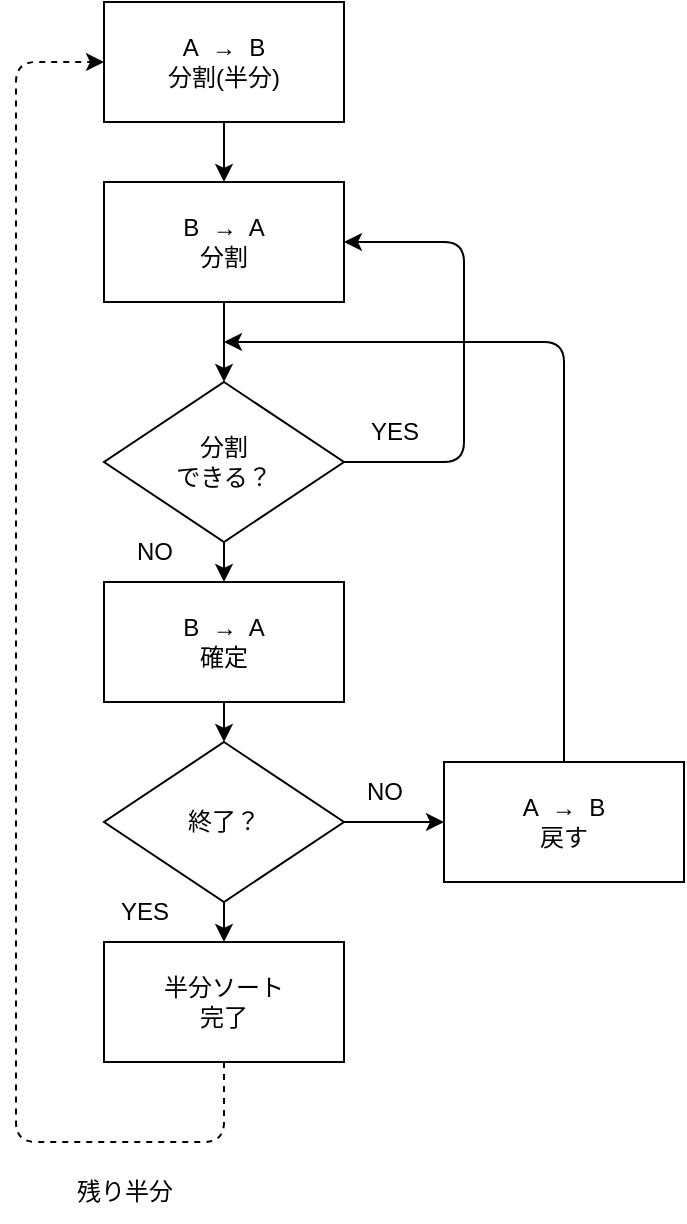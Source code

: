 <mxfile>
    <diagram id="01LKT_WjDSCXq7mBeihh" name="フローチャート">
        <mxGraphModel dx="951" dy="373" grid="1" gridSize="10" guides="1" tooltips="1" connect="1" arrows="1" fold="1" page="1" pageScale="1" pageWidth="827" pageHeight="1169" math="0" shadow="0">
            <root>
                <mxCell id="0"/>
                <mxCell id="1" parent="0"/>
                <mxCell id="huuzIQBJVWwkx1_UKPUh-7" style="edgeStyle=orthogonalEdgeStyle;html=1;exitX=0.5;exitY=1;exitDx=0;exitDy=0;entryX=0.5;entryY=0;entryDx=0;entryDy=0;" parent="1" source="1rt7ssr7es8nM_bR4_kK-1" target="huuzIQBJVWwkx1_UKPUh-2" edge="1">
                    <mxGeometry relative="1" as="geometry"/>
                </mxCell>
                <mxCell id="1rt7ssr7es8nM_bR4_kK-1" value="B&amp;nbsp; →&amp;nbsp; A&lt;br&gt;分割" style="rounded=0;whiteSpace=wrap;html=1;" parent="1" vertex="1">
                    <mxGeometry x="124" y="140" width="120" height="60" as="geometry"/>
                </mxCell>
                <mxCell id="huuzIQBJVWwkx1_UKPUh-9" style="edgeStyle=orthogonalEdgeStyle;html=1;exitX=0.5;exitY=1;exitDx=0;exitDy=0;entryX=0.5;entryY=0;entryDx=0;entryDy=0;" parent="1" source="hBbupiQ3S2AKV0fpn0zU-1" target="huuzIQBJVWwkx1_UKPUh-3" edge="1">
                    <mxGeometry relative="1" as="geometry"/>
                </mxCell>
                <mxCell id="hBbupiQ3S2AKV0fpn0zU-1" value="B&amp;nbsp; →&amp;nbsp; A&lt;br&gt;確定" style="rounded=0;whiteSpace=wrap;html=1;" parent="1" vertex="1">
                    <mxGeometry x="124" y="340" width="120" height="60" as="geometry"/>
                </mxCell>
                <mxCell id="huuzIQBJVWwkx1_UKPUh-11" style="edgeStyle=orthogonalEdgeStyle;html=1;exitX=0.5;exitY=0;exitDx=0;exitDy=0;" parent="1" source="huuzIQBJVWwkx1_UKPUh-1" edge="1">
                    <mxGeometry relative="1" as="geometry">
                        <mxPoint x="184" y="220" as="targetPoint"/>
                        <Array as="points">
                            <mxPoint x="354" y="220"/>
                        </Array>
                    </mxGeometry>
                </mxCell>
                <mxCell id="huuzIQBJVWwkx1_UKPUh-1" value="A&amp;nbsp; →&amp;nbsp; B&lt;br&gt;戻す" style="rounded=0;whiteSpace=wrap;html=1;" parent="1" vertex="1">
                    <mxGeometry x="294" y="430" width="120" height="60" as="geometry"/>
                </mxCell>
                <mxCell id="huuzIQBJVWwkx1_UKPUh-8" style="edgeStyle=orthogonalEdgeStyle;html=1;exitX=0.5;exitY=1;exitDx=0;exitDy=0;entryX=0.5;entryY=0;entryDx=0;entryDy=0;" parent="1" source="huuzIQBJVWwkx1_UKPUh-2" target="hBbupiQ3S2AKV0fpn0zU-1" edge="1">
                    <mxGeometry relative="1" as="geometry"/>
                </mxCell>
                <mxCell id="huuzIQBJVWwkx1_UKPUh-12" style="edgeStyle=orthogonalEdgeStyle;html=1;exitX=1;exitY=0.5;exitDx=0;exitDy=0;entryX=1;entryY=0.5;entryDx=0;entryDy=0;" parent="1" source="huuzIQBJVWwkx1_UKPUh-2" target="1rt7ssr7es8nM_bR4_kK-1" edge="1">
                    <mxGeometry relative="1" as="geometry">
                        <Array as="points">
                            <mxPoint x="304" y="280"/>
                            <mxPoint x="304" y="170"/>
                        </Array>
                    </mxGeometry>
                </mxCell>
                <mxCell id="huuzIQBJVWwkx1_UKPUh-2" value="分割&lt;br&gt;できる？" style="rhombus;whiteSpace=wrap;html=1;align=center;" parent="1" vertex="1">
                    <mxGeometry x="124" y="240" width="120" height="80" as="geometry"/>
                </mxCell>
                <mxCell id="huuzIQBJVWwkx1_UKPUh-5" style="edgeStyle=orthogonalEdgeStyle;html=1;exitX=1;exitY=0.5;exitDx=0;exitDy=0;entryX=0;entryY=0.5;entryDx=0;entryDy=0;" parent="1" source="huuzIQBJVWwkx1_UKPUh-3" target="huuzIQBJVWwkx1_UKPUh-1" edge="1">
                    <mxGeometry relative="1" as="geometry"/>
                </mxCell>
                <mxCell id="huuzIQBJVWwkx1_UKPUh-14" style="edgeStyle=orthogonalEdgeStyle;html=1;exitX=0.5;exitY=1;exitDx=0;exitDy=0;entryX=0.5;entryY=0;entryDx=0;entryDy=0;" parent="1" source="huuzIQBJVWwkx1_UKPUh-3" target="huuzIQBJVWwkx1_UKPUh-13" edge="1">
                    <mxGeometry relative="1" as="geometry"/>
                </mxCell>
                <mxCell id="huuzIQBJVWwkx1_UKPUh-3" value="終了？" style="rhombus;whiteSpace=wrap;html=1;" parent="1" vertex="1">
                    <mxGeometry x="124" y="420" width="120" height="80" as="geometry"/>
                </mxCell>
                <mxCell id="huuzIQBJVWwkx1_UKPUh-13" value="半分ソート&lt;br&gt;完了" style="rounded=0;whiteSpace=wrap;html=1;" parent="1" vertex="1">
                    <mxGeometry x="124" y="520" width="120" height="60" as="geometry"/>
                </mxCell>
                <mxCell id="huuzIQBJVWwkx1_UKPUh-15" value="YES" style="text;html=1;align=center;verticalAlign=middle;resizable=0;points=[];autosize=1;strokeColor=none;fillColor=none;" parent="1" vertex="1">
                    <mxGeometry x="244" y="250" width="50" height="30" as="geometry"/>
                </mxCell>
                <mxCell id="huuzIQBJVWwkx1_UKPUh-16" value="NO" style="text;html=1;align=center;verticalAlign=middle;resizable=0;points=[];autosize=1;strokeColor=none;fillColor=none;" parent="1" vertex="1">
                    <mxGeometry x="129" y="310" width="40" height="30" as="geometry"/>
                </mxCell>
                <mxCell id="huuzIQBJVWwkx1_UKPUh-17" value="YES" style="text;html=1;align=center;verticalAlign=middle;resizable=0;points=[];autosize=1;strokeColor=none;fillColor=none;" parent="1" vertex="1">
                    <mxGeometry x="119" y="490" width="50" height="30" as="geometry"/>
                </mxCell>
                <mxCell id="huuzIQBJVWwkx1_UKPUh-18" value="NO" style="text;html=1;align=center;verticalAlign=middle;resizable=0;points=[];autosize=1;strokeColor=none;fillColor=none;" parent="1" vertex="1">
                    <mxGeometry x="244" y="430" width="40" height="30" as="geometry"/>
                </mxCell>
                <mxCell id="3" value="" style="edgeStyle=none;html=1;" parent="1" source="2" target="1rt7ssr7es8nM_bR4_kK-1" edge="1">
                    <mxGeometry relative="1" as="geometry"/>
                </mxCell>
                <mxCell id="2" value="A&amp;nbsp; →&amp;nbsp; B&lt;br&gt;分割(半分)" style="rounded=0;whiteSpace=wrap;html=1;" parent="1" vertex="1">
                    <mxGeometry x="124" y="50" width="120" height="60" as="geometry"/>
                </mxCell>
                <mxCell id="4" style="edgeStyle=orthogonalEdgeStyle;html=1;exitX=0.5;exitY=1;exitDx=0;exitDy=0;entryX=0;entryY=0.5;entryDx=0;entryDy=0;dashed=1;" parent="1" source="huuzIQBJVWwkx1_UKPUh-13" target="2" edge="1">
                    <mxGeometry relative="1" as="geometry">
                        <mxPoint x="183.5" y="610" as="sourcePoint"/>
                        <mxPoint x="184" y="620" as="targetPoint"/>
                        <Array as="points">
                            <mxPoint x="184" y="620"/>
                            <mxPoint x="80" y="620"/>
                            <mxPoint x="80" y="80"/>
                        </Array>
                    </mxGeometry>
                </mxCell>
                <mxCell id="5" value="残り半分" style="text;html=1;align=center;verticalAlign=middle;resizable=0;points=[];autosize=1;strokeColor=none;fillColor=none;" parent="1" vertex="1">
                    <mxGeometry x="99" y="630" width="70" height="30" as="geometry"/>
                </mxCell>
            </root>
        </mxGraphModel>
    </diagram>
    <diagram id="Z4b_MaG6omTQQsJZyUSN" name="スタート">
        <mxGraphModel dx="557" dy="2711" grid="1" gridSize="10" guides="1" tooltips="1" connect="1" arrows="1" fold="1" page="1" pageScale="1" pageWidth="827" pageHeight="1169" math="0" shadow="0">
            <root>
                <mxCell id="0"/>
                <mxCell id="1" parent="0"/>
                <mxCell id="104" value="" style="shape=table;startSize=0;container=1;collapsible=0;childLayout=tableLayout;fillColor=#FFCC99;" parent="1" vertex="1">
                    <mxGeometry x="360" y="-2009" width="40" height="288" as="geometry"/>
                </mxCell>
                <mxCell id="105" value="" style="shape=tableRow;horizontal=0;startSize=0;swimlaneHead=0;swimlaneBody=0;top=0;left=0;bottom=0;right=0;collapsible=0;dropTarget=0;fillColor=none;points=[[0,0.5],[1,0.5]];portConstraint=eastwest;" parent="104" vertex="1">
                    <mxGeometry width="40" height="32" as="geometry"/>
                </mxCell>
                <mxCell id="106" value="10" style="shape=partialRectangle;html=1;whiteSpace=wrap;connectable=0;overflow=hidden;fillColor=#FFCC99;top=0;left=0;bottom=0;right=0;pointerEvents=1;" parent="105" vertex="1">
                    <mxGeometry width="40" height="32" as="geometry">
                        <mxRectangle width="40" height="32" as="alternateBounds"/>
                    </mxGeometry>
                </mxCell>
                <mxCell id="108" value="" style="shape=tableRow;horizontal=0;startSize=0;swimlaneHead=0;swimlaneBody=0;top=0;left=0;bottom=0;right=0;collapsible=0;dropTarget=0;fillColor=none;points=[[0,0.5],[1,0.5]];portConstraint=eastwest;" parent="104" vertex="1">
                    <mxGeometry y="32" width="40" height="32" as="geometry"/>
                </mxCell>
                <mxCell id="109" value="16" style="shape=partialRectangle;html=1;whiteSpace=wrap;connectable=0;overflow=hidden;fillColor=#FFCC99;top=0;left=0;bottom=0;right=0;pointerEvents=1;" parent="108" vertex="1">
                    <mxGeometry width="40" height="32" as="geometry">
                        <mxRectangle width="40" height="32" as="alternateBounds"/>
                    </mxGeometry>
                </mxCell>
                <mxCell id="111" value="" style="shape=tableRow;horizontal=0;startSize=0;swimlaneHead=0;swimlaneBody=0;top=0;left=0;bottom=0;right=0;collapsible=0;dropTarget=0;fillColor=none;points=[[0,0.5],[1,0.5]];portConstraint=eastwest;" parent="104" vertex="1">
                    <mxGeometry y="64" width="40" height="32" as="geometry"/>
                </mxCell>
                <mxCell id="112" value="17" style="shape=partialRectangle;html=1;whiteSpace=wrap;connectable=0;overflow=hidden;fillColor=#FFCC99;top=0;left=0;bottom=0;right=0;pointerEvents=1;" parent="111" vertex="1">
                    <mxGeometry width="40" height="32" as="geometry">
                        <mxRectangle width="40" height="32" as="alternateBounds"/>
                    </mxGeometry>
                </mxCell>
                <mxCell id="114" value="" style="shape=tableRow;horizontal=0;startSize=0;swimlaneHead=0;swimlaneBody=0;top=0;left=0;bottom=0;right=0;collapsible=0;dropTarget=0;fillColor=none;points=[[0,0.5],[1,0.5]];portConstraint=eastwest;" parent="104" vertex="1">
                    <mxGeometry y="96" width="40" height="32" as="geometry"/>
                </mxCell>
                <mxCell id="115" value="14" style="shape=partialRectangle;html=1;whiteSpace=wrap;connectable=0;overflow=hidden;fillColor=#FFCC99;top=0;left=0;bottom=0;right=0;pointerEvents=1;" parent="114" vertex="1">
                    <mxGeometry width="40" height="32" as="geometry">
                        <mxRectangle width="40" height="32" as="alternateBounds"/>
                    </mxGeometry>
                </mxCell>
                <mxCell id="117" value="" style="shape=tableRow;horizontal=0;startSize=0;swimlaneHead=0;swimlaneBody=0;top=0;left=0;bottom=0;right=0;collapsible=0;dropTarget=0;fillColor=none;points=[[0,0.5],[1,0.5]];portConstraint=eastwest;" parent="104" vertex="1">
                    <mxGeometry y="128" width="40" height="32" as="geometry"/>
                </mxCell>
                <mxCell id="118" value="13" style="shape=partialRectangle;html=1;whiteSpace=wrap;connectable=0;overflow=hidden;fillColor=#FFCC99;top=0;left=0;bottom=0;right=0;pointerEvents=1;" parent="117" vertex="1">
                    <mxGeometry width="40" height="32" as="geometry">
                        <mxRectangle width="40" height="32" as="alternateBounds"/>
                    </mxGeometry>
                </mxCell>
                <mxCell id="120" value="" style="shape=tableRow;horizontal=0;startSize=0;swimlaneHead=0;swimlaneBody=0;top=0;left=0;bottom=0;right=0;collapsible=0;dropTarget=0;fillColor=none;points=[[0,0.5],[1,0.5]];portConstraint=eastwest;" parent="104" vertex="1">
                    <mxGeometry y="160" width="40" height="32" as="geometry"/>
                </mxCell>
                <mxCell id="121" value="12" style="shape=partialRectangle;html=1;whiteSpace=wrap;connectable=0;overflow=hidden;fillColor=#FFCC99;top=0;left=0;bottom=0;right=0;pointerEvents=1;" parent="120" vertex="1">
                    <mxGeometry width="40" height="32" as="geometry">
                        <mxRectangle width="40" height="32" as="alternateBounds"/>
                    </mxGeometry>
                </mxCell>
                <mxCell id="123" value="" style="shape=tableRow;horizontal=0;startSize=0;swimlaneHead=0;swimlaneBody=0;top=0;left=0;bottom=0;right=0;collapsible=0;dropTarget=0;fillColor=none;points=[[0,0.5],[1,0.5]];portConstraint=eastwest;" parent="104" vertex="1">
                    <mxGeometry y="192" width="40" height="32" as="geometry"/>
                </mxCell>
                <mxCell id="124" value="15" style="shape=partialRectangle;html=1;whiteSpace=wrap;connectable=0;overflow=hidden;fillColor=#FFCC99;top=0;left=0;bottom=0;right=0;pointerEvents=1;" parent="123" vertex="1">
                    <mxGeometry width="40" height="32" as="geometry">
                        <mxRectangle width="40" height="32" as="alternateBounds"/>
                    </mxGeometry>
                </mxCell>
                <mxCell id="126" value="" style="shape=tableRow;horizontal=0;startSize=0;swimlaneHead=0;swimlaneBody=0;top=0;left=0;bottom=0;right=0;collapsible=0;dropTarget=0;fillColor=none;points=[[0,0.5],[1,0.5]];portConstraint=eastwest;" parent="104" vertex="1">
                    <mxGeometry y="224" width="40" height="32" as="geometry"/>
                </mxCell>
                <mxCell id="127" value="18" style="shape=partialRectangle;html=1;whiteSpace=wrap;connectable=0;overflow=hidden;fillColor=#FFCC99;top=0;left=0;bottom=0;right=0;pointerEvents=1;" parent="126" vertex="1">
                    <mxGeometry width="40" height="32" as="geometry">
                        <mxRectangle width="40" height="32" as="alternateBounds"/>
                    </mxGeometry>
                </mxCell>
                <mxCell id="129" value="" style="shape=tableRow;horizontal=0;startSize=0;swimlaneHead=0;swimlaneBody=0;top=0;left=0;bottom=0;right=0;collapsible=0;dropTarget=0;fillColor=none;points=[[0,0.5],[1,0.5]];portConstraint=eastwest;" parent="104" vertex="1">
                    <mxGeometry y="256" width="40" height="32" as="geometry"/>
                </mxCell>
                <mxCell id="130" value="11" style="shape=partialRectangle;html=1;whiteSpace=wrap;connectable=0;overflow=hidden;fillColor=#FFCC99;top=0;left=0;bottom=0;right=0;pointerEvents=1;" parent="129" vertex="1">
                    <mxGeometry width="40" height="32" as="geometry">
                        <mxRectangle width="40" height="32" as="alternateBounds"/>
                    </mxGeometry>
                </mxCell>
                <mxCell id="169" value="" style="shape=table;startSize=0;container=1;collapsible=0;childLayout=tableLayout;" parent="1" vertex="1">
                    <mxGeometry x="440" y="-2010" width="40" height="288" as="geometry"/>
                </mxCell>
                <mxCell id="170" value="" style="shape=tableRow;horizontal=0;startSize=0;swimlaneHead=0;swimlaneBody=0;top=0;left=0;bottom=0;right=0;collapsible=0;dropTarget=0;fillColor=none;points=[[0,0.5],[1,0.5]];portConstraint=eastwest;" parent="169" vertex="1">
                    <mxGeometry width="40" height="32" as="geometry"/>
                </mxCell>
                <mxCell id="171" value="5" style="shape=partialRectangle;html=1;whiteSpace=wrap;connectable=0;overflow=hidden;fillColor=#99FF99;top=0;left=0;bottom=0;right=0;pointerEvents=1;" parent="170" vertex="1">
                    <mxGeometry width="40" height="32" as="geometry">
                        <mxRectangle width="40" height="32" as="alternateBounds"/>
                    </mxGeometry>
                </mxCell>
                <mxCell id="172" value="" style="shape=tableRow;horizontal=0;startSize=0;swimlaneHead=0;swimlaneBody=0;top=0;left=0;bottom=0;right=0;collapsible=0;dropTarget=0;fillColor=none;points=[[0,0.5],[1,0.5]];portConstraint=eastwest;" parent="169" vertex="1">
                    <mxGeometry y="32" width="40" height="32" as="geometry"/>
                </mxCell>
                <mxCell id="173" value="3" style="shape=partialRectangle;html=1;whiteSpace=wrap;connectable=0;overflow=hidden;fillColor=#99FFCC;top=0;left=0;bottom=0;right=0;pointerEvents=1;" parent="172" vertex="1">
                    <mxGeometry width="40" height="32" as="geometry">
                        <mxRectangle width="40" height="32" as="alternateBounds"/>
                    </mxGeometry>
                </mxCell>
                <mxCell id="174" value="" style="shape=tableRow;horizontal=0;startSize=0;swimlaneHead=0;swimlaneBody=0;top=0;left=0;bottom=0;right=0;collapsible=0;dropTarget=0;fillColor=none;points=[[0,0.5],[1,0.5]];portConstraint=eastwest;" parent="169" vertex="1">
                    <mxGeometry y="64" width="40" height="32" as="geometry"/>
                </mxCell>
                <mxCell id="175" value="6" style="shape=partialRectangle;html=1;whiteSpace=wrap;connectable=0;overflow=hidden;fillColor=#CCFF99;top=0;left=0;bottom=0;right=0;pointerEvents=1;" parent="174" vertex="1">
                    <mxGeometry width="40" height="32" as="geometry">
                        <mxRectangle width="40" height="32" as="alternateBounds"/>
                    </mxGeometry>
                </mxCell>
                <mxCell id="176" value="" style="shape=tableRow;horizontal=0;startSize=0;swimlaneHead=0;swimlaneBody=0;top=0;left=0;bottom=0;right=0;collapsible=0;dropTarget=0;fillColor=none;points=[[0,0.5],[1,0.5]];portConstraint=eastwest;" parent="169" vertex="1">
                    <mxGeometry y="96" width="40" height="32" as="geometry"/>
                </mxCell>
                <mxCell id="177" value="2" style="shape=partialRectangle;html=1;whiteSpace=wrap;connectable=0;overflow=hidden;fillColor=#99FFCC;top=0;left=0;bottom=0;right=0;pointerEvents=1;" parent="176" vertex="1">
                    <mxGeometry width="40" height="32" as="geometry">
                        <mxRectangle width="40" height="32" as="alternateBounds"/>
                    </mxGeometry>
                </mxCell>
                <mxCell id="178" value="" style="shape=tableRow;horizontal=0;startSize=0;swimlaneHead=0;swimlaneBody=0;top=0;left=0;bottom=0;right=0;collapsible=0;dropTarget=0;fillColor=none;points=[[0,0.5],[1,0.5]];portConstraint=eastwest;" parent="169" vertex="1">
                    <mxGeometry y="128" width="40" height="32" as="geometry"/>
                </mxCell>
                <mxCell id="179" value="9" style="shape=partialRectangle;html=1;whiteSpace=wrap;connectable=0;overflow=hidden;fillColor=#FFFF99;top=0;left=0;bottom=0;right=0;pointerEvents=1;" parent="178" vertex="1">
                    <mxGeometry width="40" height="32" as="geometry">
                        <mxRectangle width="40" height="32" as="alternateBounds"/>
                    </mxGeometry>
                </mxCell>
                <mxCell id="180" value="" style="shape=tableRow;horizontal=0;startSize=0;swimlaneHead=0;swimlaneBody=0;top=0;left=0;bottom=0;right=0;collapsible=0;dropTarget=0;fillColor=none;points=[[0,0.5],[1,0.5]];portConstraint=eastwest;" parent="169" vertex="1">
                    <mxGeometry y="160" width="40" height="32" as="geometry"/>
                </mxCell>
                <mxCell id="181" value="7" style="shape=partialRectangle;html=1;whiteSpace=wrap;connectable=0;overflow=hidden;fillColor=#CCFF99;top=0;left=0;bottom=0;right=0;pointerEvents=1;" parent="180" vertex="1">
                    <mxGeometry width="40" height="32" as="geometry">
                        <mxRectangle width="40" height="32" as="alternateBounds"/>
                    </mxGeometry>
                </mxCell>
                <mxCell id="182" value="" style="shape=tableRow;horizontal=0;startSize=0;swimlaneHead=0;swimlaneBody=0;top=0;left=0;bottom=0;right=0;collapsible=0;dropTarget=0;fillColor=none;points=[[0,0.5],[1,0.5]];portConstraint=eastwest;" parent="169" vertex="1">
                    <mxGeometry y="192" width="40" height="32" as="geometry"/>
                </mxCell>
                <mxCell id="183" value="4" style="shape=partialRectangle;html=1;whiteSpace=wrap;connectable=0;overflow=hidden;fillColor=#99FF99;top=0;left=0;bottom=0;right=0;pointerEvents=1;" parent="182" vertex="1">
                    <mxGeometry width="40" height="32" as="geometry">
                        <mxRectangle width="40" height="32" as="alternateBounds"/>
                    </mxGeometry>
                </mxCell>
                <mxCell id="184" value="" style="shape=tableRow;horizontal=0;startSize=0;swimlaneHead=0;swimlaneBody=0;top=0;left=0;bottom=0;right=0;collapsible=0;dropTarget=0;fillColor=none;points=[[0,0.5],[1,0.5]];portConstraint=eastwest;" parent="169" vertex="1">
                    <mxGeometry y="224" width="40" height="32" as="geometry"/>
                </mxCell>
                <mxCell id="185" value="1" style="shape=partialRectangle;html=1;whiteSpace=wrap;connectable=0;overflow=hidden;fillColor=#99FFCC;top=0;left=0;bottom=0;right=0;pointerEvents=1;" parent="184" vertex="1">
                    <mxGeometry width="40" height="32" as="geometry">
                        <mxRectangle width="40" height="32" as="alternateBounds"/>
                    </mxGeometry>
                </mxCell>
                <mxCell id="186" value="" style="shape=tableRow;horizontal=0;startSize=0;swimlaneHead=0;swimlaneBody=0;top=0;left=0;bottom=0;right=0;collapsible=0;dropTarget=0;fillColor=none;points=[[0,0.5],[1,0.5]];portConstraint=eastwest;" parent="169" vertex="1">
                    <mxGeometry y="256" width="40" height="32" as="geometry"/>
                </mxCell>
                <mxCell id="187" value="8" style="shape=partialRectangle;html=1;whiteSpace=wrap;connectable=0;overflow=hidden;fillColor=#FFFF99;top=0;left=0;bottom=0;right=0;pointerEvents=1;" parent="186" vertex="1">
                    <mxGeometry width="40" height="32" as="geometry">
                        <mxRectangle width="40" height="32" as="alternateBounds"/>
                    </mxGeometry>
                </mxCell>
                <mxCell id="BP8cW7dwin906f7syphC-193" value="" style="shape=table;startSize=0;container=1;collapsible=0;childLayout=tableLayout;" parent="1" vertex="1">
                    <mxGeometry x="40" y="-2280" width="40" height="576" as="geometry"/>
                </mxCell>
                <mxCell id="BP8cW7dwin906f7syphC-194" value="" style="shape=tableRow;horizontal=0;startSize=0;swimlaneHead=0;swimlaneBody=0;top=0;left=0;bottom=0;right=0;collapsible=0;dropTarget=0;fillColor=none;points=[[0,0.5],[1,0.5]];portConstraint=eastwest;" parent="BP8cW7dwin906f7syphC-193" vertex="1">
                    <mxGeometry width="40" height="32" as="geometry"/>
                </mxCell>
                <mxCell id="BP8cW7dwin906f7syphC-195" value="8" style="shape=partialRectangle;html=1;whiteSpace=wrap;connectable=0;overflow=hidden;fillColor=#FFFF99;top=0;left=0;bottom=0;right=0;pointerEvents=1;" parent="BP8cW7dwin906f7syphC-194" vertex="1">
                    <mxGeometry width="40" height="32" as="geometry">
                        <mxRectangle width="40" height="32" as="alternateBounds"/>
                    </mxGeometry>
                </mxCell>
                <mxCell id="BP8cW7dwin906f7syphC-196" value="" style="shape=tableRow;horizontal=0;startSize=0;swimlaneHead=0;swimlaneBody=0;top=0;left=0;bottom=0;right=0;collapsible=0;dropTarget=0;fillColor=none;points=[[0,0.5],[1,0.5]];portConstraint=eastwest;" parent="BP8cW7dwin906f7syphC-193" vertex="1">
                    <mxGeometry y="32" width="40" height="32" as="geometry"/>
                </mxCell>
                <mxCell id="BP8cW7dwin906f7syphC-197" value="10" style="shape=partialRectangle;html=1;whiteSpace=wrap;connectable=0;overflow=hidden;fillColor=#FFCC99;top=0;left=0;bottom=0;right=0;pointerEvents=1;" parent="BP8cW7dwin906f7syphC-196" vertex="1">
                    <mxGeometry width="40" height="32" as="geometry">
                        <mxRectangle width="40" height="32" as="alternateBounds"/>
                    </mxGeometry>
                </mxCell>
                <mxCell id="BP8cW7dwin906f7syphC-198" value="" style="shape=tableRow;horizontal=0;startSize=0;swimlaneHead=0;swimlaneBody=0;top=0;left=0;bottom=0;right=0;collapsible=0;dropTarget=0;fillColor=none;points=[[0,0.5],[1,0.5]];portConstraint=eastwest;" parent="BP8cW7dwin906f7syphC-193" vertex="1">
                    <mxGeometry y="64" width="40" height="32" as="geometry"/>
                </mxCell>
                <mxCell id="BP8cW7dwin906f7syphC-199" value="16" style="shape=partialRectangle;html=1;whiteSpace=wrap;connectable=0;overflow=hidden;fillColor=#FFCC99;top=0;left=0;bottom=0;right=0;pointerEvents=1;" parent="BP8cW7dwin906f7syphC-198" vertex="1">
                    <mxGeometry width="40" height="32" as="geometry">
                        <mxRectangle width="40" height="32" as="alternateBounds"/>
                    </mxGeometry>
                </mxCell>
                <mxCell id="BP8cW7dwin906f7syphC-200" value="" style="shape=tableRow;horizontal=0;startSize=0;swimlaneHead=0;swimlaneBody=0;top=0;left=0;bottom=0;right=0;collapsible=0;dropTarget=0;fillColor=none;points=[[0,0.5],[1,0.5]];portConstraint=eastwest;" parent="BP8cW7dwin906f7syphC-193" vertex="1">
                    <mxGeometry y="96" width="40" height="32" as="geometry"/>
                </mxCell>
                <mxCell id="BP8cW7dwin906f7syphC-201" value="1" style="shape=partialRectangle;html=1;whiteSpace=wrap;connectable=0;overflow=hidden;fillColor=#99FFCC;top=0;left=0;bottom=0;right=0;pointerEvents=1;" parent="BP8cW7dwin906f7syphC-200" vertex="1">
                    <mxGeometry width="40" height="32" as="geometry">
                        <mxRectangle width="40" height="32" as="alternateBounds"/>
                    </mxGeometry>
                </mxCell>
                <mxCell id="BP8cW7dwin906f7syphC-202" value="" style="shape=tableRow;horizontal=0;startSize=0;swimlaneHead=0;swimlaneBody=0;top=0;left=0;bottom=0;right=0;collapsible=0;dropTarget=0;fillColor=none;points=[[0,0.5],[1,0.5]];portConstraint=eastwest;" parent="BP8cW7dwin906f7syphC-193" vertex="1">
                    <mxGeometry y="128" width="40" height="32" as="geometry"/>
                </mxCell>
                <mxCell id="BP8cW7dwin906f7syphC-203" value="17" style="shape=partialRectangle;html=1;whiteSpace=wrap;connectable=0;overflow=hidden;fillColor=#FFCC99;top=0;left=0;bottom=0;right=0;pointerEvents=1;" parent="BP8cW7dwin906f7syphC-202" vertex="1">
                    <mxGeometry width="40" height="32" as="geometry">
                        <mxRectangle width="40" height="32" as="alternateBounds"/>
                    </mxGeometry>
                </mxCell>
                <mxCell id="BP8cW7dwin906f7syphC-204" value="" style="shape=tableRow;horizontal=0;startSize=0;swimlaneHead=0;swimlaneBody=0;top=0;left=0;bottom=0;right=0;collapsible=0;dropTarget=0;fillColor=none;points=[[0,0.5],[1,0.5]];portConstraint=eastwest;" parent="BP8cW7dwin906f7syphC-193" vertex="1">
                    <mxGeometry y="160" width="40" height="32" as="geometry"/>
                </mxCell>
                <mxCell id="BP8cW7dwin906f7syphC-205" value="4" style="shape=partialRectangle;html=1;whiteSpace=wrap;connectable=0;overflow=hidden;fillColor=#99FF99;top=0;left=0;bottom=0;right=0;pointerEvents=1;" parent="BP8cW7dwin906f7syphC-204" vertex="1">
                    <mxGeometry width="40" height="32" as="geometry">
                        <mxRectangle width="40" height="32" as="alternateBounds"/>
                    </mxGeometry>
                </mxCell>
                <mxCell id="BP8cW7dwin906f7syphC-206" value="" style="shape=tableRow;horizontal=0;startSize=0;swimlaneHead=0;swimlaneBody=0;top=0;left=0;bottom=0;right=0;collapsible=0;dropTarget=0;fillColor=none;points=[[0,0.5],[1,0.5]];portConstraint=eastwest;" parent="BP8cW7dwin906f7syphC-193" vertex="1">
                    <mxGeometry y="192" width="40" height="32" as="geometry"/>
                </mxCell>
                <mxCell id="BP8cW7dwin906f7syphC-207" value="7" style="shape=partialRectangle;html=1;whiteSpace=wrap;connectable=0;overflow=hidden;fillColor=#CCFF99;top=0;left=0;bottom=0;right=0;pointerEvents=1;" parent="BP8cW7dwin906f7syphC-206" vertex="1">
                    <mxGeometry width="40" height="32" as="geometry">
                        <mxRectangle width="40" height="32" as="alternateBounds"/>
                    </mxGeometry>
                </mxCell>
                <mxCell id="BP8cW7dwin906f7syphC-208" value="" style="shape=tableRow;horizontal=0;startSize=0;swimlaneHead=0;swimlaneBody=0;top=0;left=0;bottom=0;right=0;collapsible=0;dropTarget=0;fillColor=none;points=[[0,0.5],[1,0.5]];portConstraint=eastwest;" parent="BP8cW7dwin906f7syphC-193" vertex="1">
                    <mxGeometry y="224" width="40" height="32" as="geometry"/>
                </mxCell>
                <mxCell id="BP8cW7dwin906f7syphC-209" value="14" style="shape=partialRectangle;html=1;whiteSpace=wrap;connectable=0;overflow=hidden;fillColor=#FFCC99;top=0;left=0;bottom=0;right=0;pointerEvents=1;" parent="BP8cW7dwin906f7syphC-208" vertex="1">
                    <mxGeometry width="40" height="32" as="geometry">
                        <mxRectangle width="40" height="32" as="alternateBounds"/>
                    </mxGeometry>
                </mxCell>
                <mxCell id="BP8cW7dwin906f7syphC-210" value="" style="shape=tableRow;horizontal=0;startSize=0;swimlaneHead=0;swimlaneBody=0;top=0;left=0;bottom=0;right=0;collapsible=0;dropTarget=0;fillColor=none;points=[[0,0.5],[1,0.5]];portConstraint=eastwest;" parent="BP8cW7dwin906f7syphC-193" vertex="1">
                    <mxGeometry y="256" width="40" height="32" as="geometry"/>
                </mxCell>
                <mxCell id="BP8cW7dwin906f7syphC-211" value="9" style="shape=partialRectangle;html=1;whiteSpace=wrap;connectable=0;overflow=hidden;fillColor=#FFFF99;top=0;left=0;bottom=0;right=0;pointerEvents=1;" parent="BP8cW7dwin906f7syphC-210" vertex="1">
                    <mxGeometry width="40" height="32" as="geometry">
                        <mxRectangle width="40" height="32" as="alternateBounds"/>
                    </mxGeometry>
                </mxCell>
                <mxCell id="BP8cW7dwin906f7syphC-212" value="" style="shape=tableRow;horizontal=0;startSize=0;swimlaneHead=0;swimlaneBody=0;top=0;left=0;bottom=0;right=0;collapsible=0;dropTarget=0;fillColor=none;points=[[0,0.5],[1,0.5]];portConstraint=eastwest;" parent="BP8cW7dwin906f7syphC-193" vertex="1">
                    <mxGeometry y="288" width="40" height="32" as="geometry"/>
                </mxCell>
                <mxCell id="BP8cW7dwin906f7syphC-213" value="13" style="shape=partialRectangle;html=1;whiteSpace=wrap;connectable=0;overflow=hidden;fillColor=#FFCC99;top=0;left=0;bottom=0;right=0;pointerEvents=1;" parent="BP8cW7dwin906f7syphC-212" vertex="1">
                    <mxGeometry width="40" height="32" as="geometry">
                        <mxRectangle width="40" height="32" as="alternateBounds"/>
                    </mxGeometry>
                </mxCell>
                <mxCell id="BP8cW7dwin906f7syphC-214" value="" style="shape=tableRow;horizontal=0;startSize=0;swimlaneHead=0;swimlaneBody=0;top=0;left=0;bottom=0;right=0;collapsible=0;dropTarget=0;fillColor=none;points=[[0,0.5],[1,0.5]];portConstraint=eastwest;" parent="BP8cW7dwin906f7syphC-193" vertex="1">
                    <mxGeometry y="320" width="40" height="32" as="geometry"/>
                </mxCell>
                <mxCell id="BP8cW7dwin906f7syphC-215" value="2" style="shape=partialRectangle;html=1;whiteSpace=wrap;connectable=0;overflow=hidden;fillColor=#99FFCC;top=0;left=0;bottom=0;right=0;pointerEvents=1;" parent="BP8cW7dwin906f7syphC-214" vertex="1">
                    <mxGeometry width="40" height="32" as="geometry">
                        <mxRectangle width="40" height="32" as="alternateBounds"/>
                    </mxGeometry>
                </mxCell>
                <mxCell id="BP8cW7dwin906f7syphC-216" value="" style="shape=tableRow;horizontal=0;startSize=0;swimlaneHead=0;swimlaneBody=0;top=0;left=0;bottom=0;right=0;collapsible=0;dropTarget=0;fillColor=none;points=[[0,0.5],[1,0.5]];portConstraint=eastwest;" parent="BP8cW7dwin906f7syphC-193" vertex="1">
                    <mxGeometry y="352" width="40" height="32" as="geometry"/>
                </mxCell>
                <mxCell id="BP8cW7dwin906f7syphC-217" value="12" style="shape=partialRectangle;html=1;whiteSpace=wrap;connectable=0;overflow=hidden;fillColor=#FFCC99;top=0;left=0;bottom=0;right=0;pointerEvents=1;" parent="BP8cW7dwin906f7syphC-216" vertex="1">
                    <mxGeometry width="40" height="32" as="geometry">
                        <mxRectangle width="40" height="32" as="alternateBounds"/>
                    </mxGeometry>
                </mxCell>
                <mxCell id="BP8cW7dwin906f7syphC-218" value="" style="shape=tableRow;horizontal=0;startSize=0;swimlaneHead=0;swimlaneBody=0;top=0;left=0;bottom=0;right=0;collapsible=0;dropTarget=0;fillColor=none;points=[[0,0.5],[1,0.5]];portConstraint=eastwest;" parent="BP8cW7dwin906f7syphC-193" vertex="1">
                    <mxGeometry y="384" width="40" height="32" as="geometry"/>
                </mxCell>
                <mxCell id="BP8cW7dwin906f7syphC-219" value="6" style="shape=partialRectangle;html=1;whiteSpace=wrap;connectable=0;overflow=hidden;fillColor=#CCFF99;top=0;left=0;bottom=0;right=0;pointerEvents=1;" parent="BP8cW7dwin906f7syphC-218" vertex="1">
                    <mxGeometry width="40" height="32" as="geometry">
                        <mxRectangle width="40" height="32" as="alternateBounds"/>
                    </mxGeometry>
                </mxCell>
                <mxCell id="BP8cW7dwin906f7syphC-220" value="" style="shape=tableRow;horizontal=0;startSize=0;swimlaneHead=0;swimlaneBody=0;top=0;left=0;bottom=0;right=0;collapsible=0;dropTarget=0;fillColor=none;points=[[0,0.5],[1,0.5]];portConstraint=eastwest;" parent="BP8cW7dwin906f7syphC-193" vertex="1">
                    <mxGeometry y="416" width="40" height="32" as="geometry"/>
                </mxCell>
                <mxCell id="BP8cW7dwin906f7syphC-221" value="15" style="shape=partialRectangle;html=1;whiteSpace=wrap;connectable=0;overflow=hidden;fillColor=#FFCC99;top=0;left=0;bottom=0;right=0;pointerEvents=1;" parent="BP8cW7dwin906f7syphC-220" vertex="1">
                    <mxGeometry width="40" height="32" as="geometry">
                        <mxRectangle width="40" height="32" as="alternateBounds"/>
                    </mxGeometry>
                </mxCell>
                <mxCell id="BP8cW7dwin906f7syphC-222" value="" style="shape=tableRow;horizontal=0;startSize=0;swimlaneHead=0;swimlaneBody=0;top=0;left=0;bottom=0;right=0;collapsible=0;dropTarget=0;fillColor=none;points=[[0,0.5],[1,0.5]];portConstraint=eastwest;" parent="BP8cW7dwin906f7syphC-193" vertex="1">
                    <mxGeometry y="448" width="40" height="32" as="geometry"/>
                </mxCell>
                <mxCell id="BP8cW7dwin906f7syphC-223" value="18" style="shape=partialRectangle;html=1;whiteSpace=wrap;connectable=0;overflow=hidden;fillColor=#FFCC99;top=0;left=0;bottom=0;right=0;pointerEvents=1;" parent="BP8cW7dwin906f7syphC-222" vertex="1">
                    <mxGeometry width="40" height="32" as="geometry">
                        <mxRectangle width="40" height="32" as="alternateBounds"/>
                    </mxGeometry>
                </mxCell>
                <mxCell id="BP8cW7dwin906f7syphC-224" value="" style="shape=tableRow;horizontal=0;startSize=0;swimlaneHead=0;swimlaneBody=0;top=0;left=0;bottom=0;right=0;collapsible=0;dropTarget=0;fillColor=none;points=[[0,0.5],[1,0.5]];portConstraint=eastwest;" parent="BP8cW7dwin906f7syphC-193" vertex="1">
                    <mxGeometry y="480" width="40" height="32" as="geometry"/>
                </mxCell>
                <mxCell id="BP8cW7dwin906f7syphC-225" value="11" style="shape=partialRectangle;html=1;whiteSpace=wrap;connectable=0;overflow=hidden;fillColor=#FFCC99;top=0;left=0;bottom=0;right=0;pointerEvents=1;" parent="BP8cW7dwin906f7syphC-224" vertex="1">
                    <mxGeometry width="40" height="32" as="geometry">
                        <mxRectangle width="40" height="32" as="alternateBounds"/>
                    </mxGeometry>
                </mxCell>
                <mxCell id="BP8cW7dwin906f7syphC-226" value="" style="shape=tableRow;horizontal=0;startSize=0;swimlaneHead=0;swimlaneBody=0;top=0;left=0;bottom=0;right=0;collapsible=0;dropTarget=0;fillColor=none;points=[[0,0.5],[1,0.5]];portConstraint=eastwest;" parent="BP8cW7dwin906f7syphC-193" vertex="1">
                    <mxGeometry y="512" width="40" height="32" as="geometry"/>
                </mxCell>
                <mxCell id="BP8cW7dwin906f7syphC-227" value="3" style="shape=partialRectangle;html=1;whiteSpace=wrap;connectable=0;overflow=hidden;fillColor=#99FFCC;top=0;left=0;bottom=0;right=0;pointerEvents=1;" parent="BP8cW7dwin906f7syphC-226" vertex="1">
                    <mxGeometry width="40" height="32" as="geometry">
                        <mxRectangle width="40" height="32" as="alternateBounds"/>
                    </mxGeometry>
                </mxCell>
                <mxCell id="BP8cW7dwin906f7syphC-228" value="" style="shape=tableRow;horizontal=0;startSize=0;swimlaneHead=0;swimlaneBody=0;top=0;left=0;bottom=0;right=0;collapsible=0;dropTarget=0;fillColor=none;points=[[0,0.5],[1,0.5]];portConstraint=eastwest;" parent="BP8cW7dwin906f7syphC-193" vertex="1">
                    <mxGeometry y="544" width="40" height="32" as="geometry"/>
                </mxCell>
                <mxCell id="BP8cW7dwin906f7syphC-229" value="5" style="shape=partialRectangle;html=1;whiteSpace=wrap;connectable=0;overflow=hidden;fillColor=#99FF99;top=0;left=0;bottom=0;right=0;pointerEvents=1;" parent="BP8cW7dwin906f7syphC-228" vertex="1">
                    <mxGeometry width="40" height="32" as="geometry">
                        <mxRectangle width="40" height="32" as="alternateBounds"/>
                    </mxGeometry>
                </mxCell>
                <mxCell id="BP8cW7dwin906f7syphC-234" value="" style="shape=table;startSize=0;container=1;collapsible=0;childLayout=tableLayout;" parent="1" vertex="1">
                    <mxGeometry x="40" y="-1680" width="40" height="40" as="geometry"/>
                </mxCell>
                <mxCell id="BP8cW7dwin906f7syphC-235" value="" style="shape=tableRow;horizontal=0;startSize=0;swimlaneHead=0;swimlaneBody=0;top=0;left=0;bottom=0;right=0;collapsible=0;dropTarget=0;fillColor=none;points=[[0,0.5],[1,0.5]];portConstraint=eastwest;" parent="BP8cW7dwin906f7syphC-234" vertex="1">
                    <mxGeometry width="40" height="40" as="geometry"/>
                </mxCell>
                <mxCell id="BP8cW7dwin906f7syphC-236" value="A" style="shape=partialRectangle;html=1;whiteSpace=wrap;connectable=0;overflow=hidden;fillColor=none;top=0;left=0;bottom=0;right=0;pointerEvents=1;" parent="BP8cW7dwin906f7syphC-235" vertex="1">
                    <mxGeometry width="40" height="40" as="geometry">
                        <mxRectangle width="40" height="40" as="alternateBounds"/>
                    </mxGeometry>
                </mxCell>
                <mxCell id="BP8cW7dwin906f7syphC-237" value="" style="shape=table;startSize=0;container=1;collapsible=0;childLayout=tableLayout;" parent="1" vertex="1">
                    <mxGeometry x="120" y="-1680" width="40" height="40" as="geometry"/>
                </mxCell>
                <mxCell id="BP8cW7dwin906f7syphC-238" value="" style="shape=tableRow;horizontal=0;startSize=0;swimlaneHead=0;swimlaneBody=0;top=0;left=0;bottom=0;right=0;collapsible=0;dropTarget=0;fillColor=none;points=[[0,0.5],[1,0.5]];portConstraint=eastwest;" parent="BP8cW7dwin906f7syphC-237" vertex="1">
                    <mxGeometry width="40" height="40" as="geometry"/>
                </mxCell>
                <mxCell id="BP8cW7dwin906f7syphC-239" value="B" style="shape=partialRectangle;html=1;whiteSpace=wrap;connectable=0;overflow=hidden;fillColor=none;top=0;left=0;bottom=0;right=0;pointerEvents=1;" parent="BP8cW7dwin906f7syphC-238" vertex="1">
                    <mxGeometry width="40" height="40" as="geometry">
                        <mxRectangle width="40" height="40" as="alternateBounds"/>
                    </mxGeometry>
                </mxCell>
                <mxCell id="BP8cW7dwin906f7syphC-240" value="" style="shape=table;startSize=0;container=1;collapsible=0;childLayout=tableLayout;" parent="1" vertex="1">
                    <mxGeometry x="360" y="-1680" width="40" height="40" as="geometry"/>
                </mxCell>
                <mxCell id="BP8cW7dwin906f7syphC-241" value="" style="shape=tableRow;horizontal=0;startSize=0;swimlaneHead=0;swimlaneBody=0;top=0;left=0;bottom=0;right=0;collapsible=0;dropTarget=0;fillColor=none;points=[[0,0.5],[1,0.5]];portConstraint=eastwest;" parent="BP8cW7dwin906f7syphC-240" vertex="1">
                    <mxGeometry width="40" height="40" as="geometry"/>
                </mxCell>
                <mxCell id="BP8cW7dwin906f7syphC-242" value="A" style="shape=partialRectangle;html=1;whiteSpace=wrap;connectable=0;overflow=hidden;fillColor=none;top=0;left=0;bottom=0;right=0;pointerEvents=1;" parent="BP8cW7dwin906f7syphC-241" vertex="1">
                    <mxGeometry width="40" height="40" as="geometry">
                        <mxRectangle width="40" height="40" as="alternateBounds"/>
                    </mxGeometry>
                </mxCell>
                <mxCell id="BP8cW7dwin906f7syphC-243" value="" style="shape=table;startSize=0;container=1;collapsible=0;childLayout=tableLayout;" parent="1" vertex="1">
                    <mxGeometry x="440" y="-1680" width="40" height="40" as="geometry"/>
                </mxCell>
                <mxCell id="BP8cW7dwin906f7syphC-244" value="" style="shape=tableRow;horizontal=0;startSize=0;swimlaneHead=0;swimlaneBody=0;top=0;left=0;bottom=0;right=0;collapsible=0;dropTarget=0;fillColor=none;points=[[0,0.5],[1,0.5]];portConstraint=eastwest;" parent="BP8cW7dwin906f7syphC-243" vertex="1">
                    <mxGeometry width="40" height="40" as="geometry"/>
                </mxCell>
                <mxCell id="BP8cW7dwin906f7syphC-245" value="B" style="shape=partialRectangle;html=1;whiteSpace=wrap;connectable=0;overflow=hidden;fillColor=none;top=0;left=0;bottom=0;right=0;pointerEvents=1;" parent="BP8cW7dwin906f7syphC-244" vertex="1">
                    <mxGeometry width="40" height="40" as="geometry">
                        <mxRectangle width="40" height="40" as="alternateBounds"/>
                    </mxGeometry>
                </mxCell>
                <mxCell id="saJmIDn-oRd4ivNv4UW1-188" value="" style="shape=flexArrow;endArrow=classic;html=1;" parent="1" edge="1">
                    <mxGeometry width="50" height="50" relative="1" as="geometry">
                        <mxPoint x="220" y="-1880" as="sourcePoint"/>
                        <mxPoint x="300" y="-1880" as="targetPoint"/>
                    </mxGeometry>
                </mxCell>
                <mxCell id="saJmIDn-oRd4ivNv4UW1-189" value="pb&lt;br style=&quot;font-size: 16px;&quot;&gt;ra&lt;br style=&quot;font-size: 16px;&quot;&gt;ra&lt;br style=&quot;font-size: 16px;&quot;&gt;pb&lt;br style=&quot;font-size: 16px;&quot;&gt;ra&lt;br style=&quot;font-size: 16px;&quot;&gt;pb&lt;br style=&quot;font-size: 16px;&quot;&gt;・&lt;br style=&quot;font-size: 16px;&quot;&gt;・&lt;br style=&quot;font-size: 16px;&quot;&gt;・&lt;br style=&quot;font-size: 16px;&quot;&gt;" style="text;html=1;align=center;verticalAlign=middle;resizable=0;points=[];autosize=1;strokeColor=none;fillColor=none;fontSize=16;" parent="1" vertex="1">
                    <mxGeometry x="240" y="-1860" width="40" height="190" as="geometry"/>
                </mxCell>
                <mxCell id="kbiqRLDxtyGHRCIYy_2a-187" value="" style="shape=flexArrow;endArrow=classic;html=1;" parent="1" edge="1">
                    <mxGeometry width="50" height="50" relative="1" as="geometry">
                        <mxPoint x="540" y="-1880" as="sourcePoint"/>
                        <mxPoint x="620" y="-1880" as="targetPoint"/>
                    </mxGeometry>
                </mxCell>
                <mxCell id="kbiqRLDxtyGHRCIYy_2a-189" value="rb&lt;br style=&quot;font-size: 16px;&quot;&gt;rb&lt;br style=&quot;font-size: 16px;&quot;&gt;pa&lt;br style=&quot;font-size: 16px;&quot;&gt;rb&lt;br style=&quot;font-size: 16px;&quot;&gt;pa&lt;br style=&quot;font-size: 16px;&quot;&gt;pa&lt;br style=&quot;font-size: 16px;&quot;&gt;・&lt;br style=&quot;font-size: 16px;&quot;&gt;・&lt;br style=&quot;font-size: 16px;&quot;&gt;・" style="text;html=1;align=center;verticalAlign=middle;resizable=0;points=[];autosize=1;strokeColor=none;fillColor=none;fontSize=16;" parent="1" vertex="1">
                    <mxGeometry x="560" y="-1860" width="40" height="190" as="geometry"/>
                </mxCell>
            </root>
        </mxGraphModel>
    </diagram>
    <diagram name="123確定" id="FHiXuE5QmEPhOBcB3K6-">
        <mxGraphModel dx="557" dy="2711" grid="1" gridSize="10" guides="1" tooltips="1" connect="1" arrows="1" fold="1" page="1" pageScale="1" pageWidth="827" pageHeight="1169" math="0" shadow="0">
            <root>
                <mxCell id="JCZz9xhYJ56Getyvj3A_-0"/>
                <mxCell id="JCZz9xhYJ56Getyvj3A_-1" parent="JCZz9xhYJ56Getyvj3A_-0"/>
                <mxCell id="JCZz9xhYJ56Getyvj3A_-77" value="" style="shape=table;startSize=0;container=1;collapsible=0;childLayout=tableLayout;" parent="JCZz9xhYJ56Getyvj3A_-1" vertex="1">
                    <mxGeometry x="40" y="-1680" width="40" height="40" as="geometry"/>
                </mxCell>
                <mxCell id="JCZz9xhYJ56Getyvj3A_-78" value="" style="shape=tableRow;horizontal=0;startSize=0;swimlaneHead=0;swimlaneBody=0;top=0;left=0;bottom=0;right=0;collapsible=0;dropTarget=0;fillColor=none;points=[[0,0.5],[1,0.5]];portConstraint=eastwest;" parent="JCZz9xhYJ56Getyvj3A_-77" vertex="1">
                    <mxGeometry width="40" height="40" as="geometry"/>
                </mxCell>
                <mxCell id="JCZz9xhYJ56Getyvj3A_-79" value="A" style="shape=partialRectangle;html=1;whiteSpace=wrap;connectable=0;overflow=hidden;fillColor=none;top=0;left=0;bottom=0;right=0;pointerEvents=1;" parent="JCZz9xhYJ56Getyvj3A_-78" vertex="1">
                    <mxGeometry width="40" height="40" as="geometry">
                        <mxRectangle width="40" height="40" as="alternateBounds"/>
                    </mxGeometry>
                </mxCell>
                <mxCell id="JCZz9xhYJ56Getyvj3A_-80" value="" style="shape=table;startSize=0;container=1;collapsible=0;childLayout=tableLayout;" parent="JCZz9xhYJ56Getyvj3A_-1" vertex="1">
                    <mxGeometry x="120" y="-1680" width="40" height="40" as="geometry"/>
                </mxCell>
                <mxCell id="JCZz9xhYJ56Getyvj3A_-81" value="" style="shape=tableRow;horizontal=0;startSize=0;swimlaneHead=0;swimlaneBody=0;top=0;left=0;bottom=0;right=0;collapsible=0;dropTarget=0;fillColor=none;points=[[0,0.5],[1,0.5]];portConstraint=eastwest;" parent="JCZz9xhYJ56Getyvj3A_-80" vertex="1">
                    <mxGeometry width="40" height="40" as="geometry"/>
                </mxCell>
                <mxCell id="JCZz9xhYJ56Getyvj3A_-82" value="B" style="shape=partialRectangle;html=1;whiteSpace=wrap;connectable=0;overflow=hidden;fillColor=none;top=0;left=0;bottom=0;right=0;pointerEvents=1;" parent="JCZz9xhYJ56Getyvj3A_-81" vertex="1">
                    <mxGeometry width="40" height="40" as="geometry">
                        <mxRectangle width="40" height="40" as="alternateBounds"/>
                    </mxGeometry>
                </mxCell>
                <mxCell id="JCZz9xhYJ56Getyvj3A_-83" value="" style="shape=table;startSize=0;container=1;collapsible=0;childLayout=tableLayout;" parent="JCZz9xhYJ56Getyvj3A_-1" vertex="1">
                    <mxGeometry x="240" y="-1680" width="40" height="40" as="geometry"/>
                </mxCell>
                <mxCell id="JCZz9xhYJ56Getyvj3A_-84" value="" style="shape=tableRow;horizontal=0;startSize=0;swimlaneHead=0;swimlaneBody=0;top=0;left=0;bottom=0;right=0;collapsible=0;dropTarget=0;fillColor=none;points=[[0,0.5],[1,0.5]];portConstraint=eastwest;" parent="JCZz9xhYJ56Getyvj3A_-83" vertex="1">
                    <mxGeometry width="40" height="40" as="geometry"/>
                </mxCell>
                <mxCell id="JCZz9xhYJ56Getyvj3A_-85" value="A" style="shape=partialRectangle;html=1;whiteSpace=wrap;connectable=0;overflow=hidden;fillColor=none;top=0;left=0;bottom=0;right=0;pointerEvents=1;" parent="JCZz9xhYJ56Getyvj3A_-84" vertex="1">
                    <mxGeometry width="40" height="40" as="geometry">
                        <mxRectangle width="40" height="40" as="alternateBounds"/>
                    </mxGeometry>
                </mxCell>
                <mxCell id="JCZz9xhYJ56Getyvj3A_-86" value="" style="shape=table;startSize=0;container=1;collapsible=0;childLayout=tableLayout;" parent="JCZz9xhYJ56Getyvj3A_-1" vertex="1">
                    <mxGeometry x="320" y="-1680" width="40" height="40" as="geometry"/>
                </mxCell>
                <mxCell id="JCZz9xhYJ56Getyvj3A_-87" value="" style="shape=tableRow;horizontal=0;startSize=0;swimlaneHead=0;swimlaneBody=0;top=0;left=0;bottom=0;right=0;collapsible=0;dropTarget=0;fillColor=none;points=[[0,0.5],[1,0.5]];portConstraint=eastwest;" parent="JCZz9xhYJ56Getyvj3A_-86" vertex="1">
                    <mxGeometry width="40" height="40" as="geometry"/>
                </mxCell>
                <mxCell id="JCZz9xhYJ56Getyvj3A_-88" value="B" style="shape=partialRectangle;html=1;whiteSpace=wrap;connectable=0;overflow=hidden;fillColor=none;top=0;left=0;bottom=0;right=0;pointerEvents=1;" parent="JCZz9xhYJ56Getyvj3A_-87" vertex="1">
                    <mxGeometry width="40" height="40" as="geometry">
                        <mxRectangle width="40" height="40" as="alternateBounds"/>
                    </mxGeometry>
                </mxCell>
                <mxCell id="mZyZyJUA8wMJSZ-XAKE8-0" value="" style="shape=table;startSize=0;container=1;collapsible=0;childLayout=tableLayout;" parent="JCZz9xhYJ56Getyvj3A_-1" vertex="1">
                    <mxGeometry x="40" y="-1914" width="40" height="192" as="geometry"/>
                </mxCell>
                <mxCell id="mZyZyJUA8wMJSZ-XAKE8-9" value="" style="shape=tableRow;horizontal=0;startSize=0;swimlaneHead=0;swimlaneBody=0;top=0;left=0;bottom=0;right=0;collapsible=0;dropTarget=0;fillColor=none;points=[[0,0.5],[1,0.5]];portConstraint=eastwest;" parent="mZyZyJUA8wMJSZ-XAKE8-0" vertex="1">
                    <mxGeometry width="40" height="32" as="geometry"/>
                </mxCell>
                <mxCell id="mZyZyJUA8wMJSZ-XAKE8-10" value="8" style="shape=partialRectangle;html=1;whiteSpace=wrap;connectable=0;overflow=hidden;fillColor=#FFFF99;top=0;left=0;bottom=0;right=0;pointerEvents=1;" parent="mZyZyJUA8wMJSZ-XAKE8-9" vertex="1">
                    <mxGeometry width="40" height="32" as="geometry">
                        <mxRectangle width="40" height="32" as="alternateBounds"/>
                    </mxGeometry>
                </mxCell>
                <mxCell id="mZyZyJUA8wMJSZ-XAKE8-11" value="" style="shape=tableRow;horizontal=0;startSize=0;swimlaneHead=0;swimlaneBody=0;top=0;left=0;bottom=0;right=0;collapsible=0;dropTarget=0;fillColor=none;points=[[0,0.5],[1,0.5]];portConstraint=eastwest;" parent="mZyZyJUA8wMJSZ-XAKE8-0" vertex="1">
                    <mxGeometry y="32" width="40" height="32" as="geometry"/>
                </mxCell>
                <mxCell id="mZyZyJUA8wMJSZ-XAKE8-12" value="7" style="shape=partialRectangle;html=1;whiteSpace=wrap;connectable=0;overflow=hidden;fillColor=#CCFF99;top=0;left=0;bottom=0;right=0;pointerEvents=1;" parent="mZyZyJUA8wMJSZ-XAKE8-11" vertex="1">
                    <mxGeometry width="40" height="32" as="geometry">
                        <mxRectangle width="40" height="32" as="alternateBounds"/>
                    </mxGeometry>
                </mxCell>
                <mxCell id="mZyZyJUA8wMJSZ-XAKE8-13" value="" style="shape=tableRow;horizontal=0;startSize=0;swimlaneHead=0;swimlaneBody=0;top=0;left=0;bottom=0;right=0;collapsible=0;dropTarget=0;fillColor=none;points=[[0,0.5],[1,0.5]];portConstraint=eastwest;" parent="mZyZyJUA8wMJSZ-XAKE8-0" vertex="1">
                    <mxGeometry y="64" width="40" height="32" as="geometry"/>
                </mxCell>
                <mxCell id="mZyZyJUA8wMJSZ-XAKE8-14" value="9" style="shape=partialRectangle;html=1;whiteSpace=wrap;connectable=0;overflow=hidden;fillColor=#FFFF99;top=0;left=0;bottom=0;right=0;pointerEvents=1;" parent="mZyZyJUA8wMJSZ-XAKE8-13" vertex="1">
                    <mxGeometry width="40" height="32" as="geometry">
                        <mxRectangle width="40" height="32" as="alternateBounds"/>
                    </mxGeometry>
                </mxCell>
                <mxCell id="mZyZyJUA8wMJSZ-XAKE8-15" value="" style="shape=tableRow;horizontal=0;startSize=0;swimlaneHead=0;swimlaneBody=0;top=0;left=0;bottom=0;right=0;collapsible=0;dropTarget=0;fillColor=none;points=[[0,0.5],[1,0.5]];portConstraint=eastwest;" parent="mZyZyJUA8wMJSZ-XAKE8-0" vertex="1">
                    <mxGeometry y="96" width="40" height="32" as="geometry"/>
                </mxCell>
                <mxCell id="mZyZyJUA8wMJSZ-XAKE8-16" value="6" style="shape=partialRectangle;html=1;whiteSpace=wrap;connectable=0;overflow=hidden;fillColor=#CCFF99;top=0;left=0;bottom=0;right=0;pointerEvents=1;" parent="mZyZyJUA8wMJSZ-XAKE8-15" vertex="1">
                    <mxGeometry width="40" height="32" as="geometry">
                        <mxRectangle width="40" height="32" as="alternateBounds"/>
                    </mxGeometry>
                </mxCell>
                <mxCell id="mZyZyJUA8wMJSZ-XAKE8-17" value="" style="shape=tableRow;horizontal=0;startSize=0;swimlaneHead=0;swimlaneBody=0;top=0;left=0;bottom=0;right=0;collapsible=0;dropTarget=0;fillColor=none;points=[[0,0.5],[1,0.5]];portConstraint=eastwest;" parent="mZyZyJUA8wMJSZ-XAKE8-0" vertex="1">
                    <mxGeometry y="128" width="40" height="64" as="geometry"/>
                </mxCell>
                <mxCell id="mZyZyJUA8wMJSZ-XAKE8-18" value="10&lt;br&gt;|&lt;br&gt;18" style="shape=partialRectangle;html=1;whiteSpace=wrap;connectable=0;overflow=hidden;fillColor=#FFCC99;top=0;left=0;bottom=0;right=0;pointerEvents=1;" parent="mZyZyJUA8wMJSZ-XAKE8-17" vertex="1">
                    <mxGeometry width="40" height="64" as="geometry">
                        <mxRectangle width="40" height="64" as="alternateBounds"/>
                    </mxGeometry>
                </mxCell>
                <mxCell id="mZyZyJUA8wMJSZ-XAKE8-19" value="" style="shape=table;startSize=0;container=1;collapsible=0;childLayout=tableLayout;" parent="JCZz9xhYJ56Getyvj3A_-1" vertex="1">
                    <mxGeometry x="120" y="-1882" width="40" height="160" as="geometry"/>
                </mxCell>
                <mxCell id="mZyZyJUA8wMJSZ-XAKE8-30" value="" style="shape=tableRow;horizontal=0;startSize=0;swimlaneHead=0;swimlaneBody=0;top=0;left=0;bottom=0;right=0;collapsible=0;dropTarget=0;fillColor=none;points=[[0,0.5],[1,0.5]];portConstraint=eastwest;" parent="mZyZyJUA8wMJSZ-XAKE8-19" vertex="1">
                    <mxGeometry width="40" height="32" as="geometry"/>
                </mxCell>
                <mxCell id="mZyZyJUA8wMJSZ-XAKE8-31" value="5" style="shape=partialRectangle;html=1;whiteSpace=wrap;connectable=0;overflow=hidden;fillColor=#99FF99;top=0;left=0;bottom=0;right=0;pointerEvents=1;" parent="mZyZyJUA8wMJSZ-XAKE8-30" vertex="1">
                    <mxGeometry width="40" height="32" as="geometry">
                        <mxRectangle width="40" height="32" as="alternateBounds"/>
                    </mxGeometry>
                </mxCell>
                <mxCell id="mZyZyJUA8wMJSZ-XAKE8-32" value="" style="shape=tableRow;horizontal=0;startSize=0;swimlaneHead=0;swimlaneBody=0;top=0;left=0;bottom=0;right=0;collapsible=0;dropTarget=0;fillColor=none;points=[[0,0.5],[1,0.5]];portConstraint=eastwest;" parent="mZyZyJUA8wMJSZ-XAKE8-19" vertex="1">
                    <mxGeometry y="32" width="40" height="32" as="geometry"/>
                </mxCell>
                <mxCell id="mZyZyJUA8wMJSZ-XAKE8-33" value="3" style="shape=partialRectangle;html=1;whiteSpace=wrap;connectable=0;overflow=hidden;fillColor=#99FFCC;top=0;left=0;bottom=0;right=0;pointerEvents=1;" parent="mZyZyJUA8wMJSZ-XAKE8-32" vertex="1">
                    <mxGeometry width="40" height="32" as="geometry">
                        <mxRectangle width="40" height="32" as="alternateBounds"/>
                    </mxGeometry>
                </mxCell>
                <mxCell id="3-Ihk97k1bnHMGaWD7tM-0" style="shape=tableRow;horizontal=0;startSize=0;swimlaneHead=0;swimlaneBody=0;top=0;left=0;bottom=0;right=0;collapsible=0;dropTarget=0;fillColor=none;points=[[0,0.5],[1,0.5]];portConstraint=eastwest;" parent="mZyZyJUA8wMJSZ-XAKE8-19" vertex="1">
                    <mxGeometry y="64" width="40" height="32" as="geometry"/>
                </mxCell>
                <mxCell id="3-Ihk97k1bnHMGaWD7tM-1" value="2" style="shape=partialRectangle;html=1;whiteSpace=wrap;connectable=0;overflow=hidden;fillColor=#99FFCC;top=0;left=0;bottom=0;right=0;pointerEvents=1;" parent="3-Ihk97k1bnHMGaWD7tM-0" vertex="1">
                    <mxGeometry width="40" height="32" as="geometry">
                        <mxRectangle width="40" height="32" as="alternateBounds"/>
                    </mxGeometry>
                </mxCell>
                <mxCell id="mZyZyJUA8wMJSZ-XAKE8-34" value="" style="shape=tableRow;horizontal=0;startSize=0;swimlaneHead=0;swimlaneBody=0;top=0;left=0;bottom=0;right=0;collapsible=0;dropTarget=0;fillColor=none;points=[[0,0.5],[1,0.5]];portConstraint=eastwest;" parent="mZyZyJUA8wMJSZ-XAKE8-19" vertex="1">
                    <mxGeometry y="96" width="40" height="32" as="geometry"/>
                </mxCell>
                <mxCell id="mZyZyJUA8wMJSZ-XAKE8-35" value="4" style="shape=partialRectangle;html=1;whiteSpace=wrap;connectable=0;overflow=hidden;fillColor=#99FF99;top=0;left=0;bottom=0;right=0;pointerEvents=1;" parent="mZyZyJUA8wMJSZ-XAKE8-34" vertex="1">
                    <mxGeometry width="40" height="32" as="geometry">
                        <mxRectangle width="40" height="32" as="alternateBounds"/>
                    </mxGeometry>
                </mxCell>
                <mxCell id="mZyZyJUA8wMJSZ-XAKE8-36" value="" style="shape=tableRow;horizontal=0;startSize=0;swimlaneHead=0;swimlaneBody=0;top=0;left=0;bottom=0;right=0;collapsible=0;dropTarget=0;fillColor=none;points=[[0,0.5],[1,0.5]];portConstraint=eastwest;" parent="mZyZyJUA8wMJSZ-XAKE8-19" vertex="1">
                    <mxGeometry y="128" width="40" height="32" as="geometry"/>
                </mxCell>
                <mxCell id="mZyZyJUA8wMJSZ-XAKE8-37" value="1" style="shape=partialRectangle;html=1;whiteSpace=wrap;connectable=0;overflow=hidden;fillColor=#99FFCC;top=0;left=0;bottom=0;right=0;pointerEvents=1;" parent="mZyZyJUA8wMJSZ-XAKE8-36" vertex="1">
                    <mxGeometry width="40" height="32" as="geometry">
                        <mxRectangle width="40" height="32" as="alternateBounds"/>
                    </mxGeometry>
                </mxCell>
                <mxCell id="CjtKLwxVrdZpayzFazu9-1" value="" style="shape=table;startSize=0;container=1;collapsible=0;childLayout=tableLayout;" parent="JCZz9xhYJ56Getyvj3A_-1" vertex="1">
                    <mxGeometry x="240" y="-1978" width="40" height="256" as="geometry"/>
                </mxCell>
                <mxCell id="CjtKLwxVrdZpayzFazu9-25" style="shape=tableRow;horizontal=0;startSize=0;swimlaneHead=0;swimlaneBody=0;top=0;left=0;bottom=0;right=0;collapsible=0;dropTarget=0;fillColor=none;points=[[0,0.5],[1,0.5]];portConstraint=eastwest;" parent="CjtKLwxVrdZpayzFazu9-1" vertex="1">
                    <mxGeometry width="40" height="32" as="geometry"/>
                </mxCell>
                <mxCell id="CjtKLwxVrdZpayzFazu9-26" value="4" style="shape=partialRectangle;html=1;whiteSpace=wrap;connectable=0;overflow=hidden;fillColor=#99FF99;top=0;left=0;bottom=0;right=0;pointerEvents=1;" parent="CjtKLwxVrdZpayzFazu9-25" vertex="1">
                    <mxGeometry width="40" height="32" as="geometry">
                        <mxRectangle width="40" height="32" as="alternateBounds"/>
                    </mxGeometry>
                </mxCell>
                <mxCell id="CjtKLwxVrdZpayzFazu9-2" value="" style="shape=tableRow;horizontal=0;startSize=0;swimlaneHead=0;swimlaneBody=0;top=0;left=0;bottom=0;right=0;collapsible=0;dropTarget=0;fillColor=none;points=[[0,0.5],[1,0.5]];portConstraint=eastwest;" parent="CjtKLwxVrdZpayzFazu9-1" vertex="1">
                    <mxGeometry y="32" width="40" height="32" as="geometry"/>
                </mxCell>
                <mxCell id="CjtKLwxVrdZpayzFazu9-3" value="5" style="shape=partialRectangle;html=1;whiteSpace=wrap;connectable=0;overflow=hidden;fillColor=#99FF99;top=0;left=0;bottom=0;right=0;pointerEvents=1;" parent="CjtKLwxVrdZpayzFazu9-2" vertex="1">
                    <mxGeometry width="40" height="32" as="geometry">
                        <mxRectangle width="40" height="32" as="alternateBounds"/>
                    </mxGeometry>
                </mxCell>
                <mxCell id="CjtKLwxVrdZpayzFazu9-4" value="" style="shape=tableRow;horizontal=0;startSize=0;swimlaneHead=0;swimlaneBody=0;top=0;left=0;bottom=0;right=0;collapsible=0;dropTarget=0;fillColor=none;points=[[0,0.5],[1,0.5]];portConstraint=eastwest;" parent="CjtKLwxVrdZpayzFazu9-1" vertex="1">
                    <mxGeometry y="64" width="40" height="32" as="geometry"/>
                </mxCell>
                <mxCell id="CjtKLwxVrdZpayzFazu9-5" value="8" style="shape=partialRectangle;html=1;whiteSpace=wrap;connectable=0;overflow=hidden;fillColor=#FFFF99;top=0;left=0;bottom=0;right=0;pointerEvents=1;" parent="CjtKLwxVrdZpayzFazu9-4" vertex="1">
                    <mxGeometry width="40" height="32" as="geometry">
                        <mxRectangle width="40" height="32" as="alternateBounds"/>
                    </mxGeometry>
                </mxCell>
                <mxCell id="CjtKLwxVrdZpayzFazu9-6" value="" style="shape=tableRow;horizontal=0;startSize=0;swimlaneHead=0;swimlaneBody=0;top=0;left=0;bottom=0;right=0;collapsible=0;dropTarget=0;fillColor=none;points=[[0,0.5],[1,0.5]];portConstraint=eastwest;" parent="CjtKLwxVrdZpayzFazu9-1" vertex="1">
                    <mxGeometry y="96" width="40" height="32" as="geometry"/>
                </mxCell>
                <mxCell id="CjtKLwxVrdZpayzFazu9-7" value="7" style="shape=partialRectangle;html=1;whiteSpace=wrap;connectable=0;overflow=hidden;fillColor=#CCFF99;top=0;left=0;bottom=0;right=0;pointerEvents=1;" parent="CjtKLwxVrdZpayzFazu9-6" vertex="1">
                    <mxGeometry width="40" height="32" as="geometry">
                        <mxRectangle width="40" height="32" as="alternateBounds"/>
                    </mxGeometry>
                </mxCell>
                <mxCell id="CjtKLwxVrdZpayzFazu9-8" value="" style="shape=tableRow;horizontal=0;startSize=0;swimlaneHead=0;swimlaneBody=0;top=0;left=0;bottom=0;right=0;collapsible=0;dropTarget=0;fillColor=none;points=[[0,0.5],[1,0.5]];portConstraint=eastwest;" parent="CjtKLwxVrdZpayzFazu9-1" vertex="1">
                    <mxGeometry y="128" width="40" height="32" as="geometry"/>
                </mxCell>
                <mxCell id="CjtKLwxVrdZpayzFazu9-9" value="9" style="shape=partialRectangle;html=1;whiteSpace=wrap;connectable=0;overflow=hidden;fillColor=#FFFF99;top=0;left=0;bottom=0;right=0;pointerEvents=1;" parent="CjtKLwxVrdZpayzFazu9-8" vertex="1">
                    <mxGeometry width="40" height="32" as="geometry">
                        <mxRectangle width="40" height="32" as="alternateBounds"/>
                    </mxGeometry>
                </mxCell>
                <mxCell id="CjtKLwxVrdZpayzFazu9-10" value="" style="shape=tableRow;horizontal=0;startSize=0;swimlaneHead=0;swimlaneBody=0;top=0;left=0;bottom=0;right=0;collapsible=0;dropTarget=0;fillColor=none;points=[[0,0.5],[1,0.5]];portConstraint=eastwest;" parent="CjtKLwxVrdZpayzFazu9-1" vertex="1">
                    <mxGeometry y="160" width="40" height="32" as="geometry"/>
                </mxCell>
                <mxCell id="CjtKLwxVrdZpayzFazu9-11" value="6" style="shape=partialRectangle;html=1;whiteSpace=wrap;connectable=0;overflow=hidden;fillColor=#CCFF99;top=0;left=0;bottom=0;right=0;pointerEvents=1;" parent="CjtKLwxVrdZpayzFazu9-10" vertex="1">
                    <mxGeometry width="40" height="32" as="geometry">
                        <mxRectangle width="40" height="32" as="alternateBounds"/>
                    </mxGeometry>
                </mxCell>
                <mxCell id="CjtKLwxVrdZpayzFazu9-12" value="" style="shape=tableRow;horizontal=0;startSize=0;swimlaneHead=0;swimlaneBody=0;top=0;left=0;bottom=0;right=0;collapsible=0;dropTarget=0;fillColor=none;points=[[0,0.5],[1,0.5]];portConstraint=eastwest;" parent="CjtKLwxVrdZpayzFazu9-1" vertex="1">
                    <mxGeometry y="192" width="40" height="64" as="geometry"/>
                </mxCell>
                <mxCell id="CjtKLwxVrdZpayzFazu9-13" value="10&lt;br&gt;|&lt;br&gt;18" style="shape=partialRectangle;html=1;whiteSpace=wrap;connectable=0;overflow=hidden;fillColor=#FFCC99;top=0;left=0;bottom=0;right=0;pointerEvents=1;" parent="CjtKLwxVrdZpayzFazu9-12" vertex="1">
                    <mxGeometry width="40" height="64" as="geometry">
                        <mxRectangle width="40" height="64" as="alternateBounds"/>
                    </mxGeometry>
                </mxCell>
                <mxCell id="CjtKLwxVrdZpayzFazu9-14" value="" style="shape=table;startSize=0;container=1;collapsible=0;childLayout=tableLayout;" parent="JCZz9xhYJ56Getyvj3A_-1" vertex="1">
                    <mxGeometry x="320" y="-1817" width="40" height="96" as="geometry"/>
                </mxCell>
                <mxCell id="CjtKLwxVrdZpayzFazu9-19" value="" style="shape=tableRow;horizontal=0;startSize=0;swimlaneHead=0;swimlaneBody=0;top=0;left=0;bottom=0;right=0;collapsible=0;dropTarget=0;fillColor=none;points=[[0,0.5],[1,0.5]];portConstraint=eastwest;" parent="CjtKLwxVrdZpayzFazu9-14" vertex="1">
                    <mxGeometry width="40" height="32" as="geometry"/>
                </mxCell>
                <mxCell id="CjtKLwxVrdZpayzFazu9-20" value="1" style="shape=partialRectangle;html=1;whiteSpace=wrap;connectable=0;overflow=hidden;fillColor=#99FFCC;top=0;left=0;bottom=0;right=0;pointerEvents=1;" parent="CjtKLwxVrdZpayzFazu9-19" vertex="1">
                    <mxGeometry width="40" height="32" as="geometry">
                        <mxRectangle width="40" height="32" as="alternateBounds"/>
                    </mxGeometry>
                </mxCell>
                <mxCell id="CjtKLwxVrdZpayzFazu9-21" value="" style="shape=tableRow;horizontal=0;startSize=0;swimlaneHead=0;swimlaneBody=0;top=0;left=0;bottom=0;right=0;collapsible=0;dropTarget=0;fillColor=none;points=[[0,0.5],[1,0.5]];portConstraint=eastwest;" parent="CjtKLwxVrdZpayzFazu9-14" vertex="1">
                    <mxGeometry y="32" width="40" height="32" as="geometry"/>
                </mxCell>
                <mxCell id="CjtKLwxVrdZpayzFazu9-22" value="3" style="shape=partialRectangle;html=1;whiteSpace=wrap;connectable=0;overflow=hidden;fillColor=#99FFCC;top=0;left=0;bottom=0;right=0;pointerEvents=1;" parent="CjtKLwxVrdZpayzFazu9-21" vertex="1">
                    <mxGeometry width="40" height="32" as="geometry">
                        <mxRectangle width="40" height="32" as="alternateBounds"/>
                    </mxGeometry>
                </mxCell>
                <mxCell id="3-Ihk97k1bnHMGaWD7tM-2" style="shape=tableRow;horizontal=0;startSize=0;swimlaneHead=0;swimlaneBody=0;top=0;left=0;bottom=0;right=0;collapsible=0;dropTarget=0;fillColor=none;points=[[0,0.5],[1,0.5]];portConstraint=eastwest;" parent="CjtKLwxVrdZpayzFazu9-14" vertex="1">
                    <mxGeometry y="64" width="40" height="32" as="geometry"/>
                </mxCell>
                <mxCell id="3-Ihk97k1bnHMGaWD7tM-3" value="2" style="shape=partialRectangle;html=1;whiteSpace=wrap;connectable=0;overflow=hidden;fillColor=#99FFCC;top=0;left=0;bottom=0;right=0;pointerEvents=1;" parent="3-Ihk97k1bnHMGaWD7tM-2" vertex="1">
                    <mxGeometry width="40" height="32" as="geometry">
                        <mxRectangle width="40" height="32" as="alternateBounds"/>
                    </mxGeometry>
                </mxCell>
                <mxCell id="qMT2jhZRYarBIv7vFy5z-0" value="" style="shape=table;startSize=0;container=1;collapsible=0;childLayout=tableLayout;" parent="JCZz9xhYJ56Getyvj3A_-1" vertex="1">
                    <mxGeometry x="440" y="-1680" width="40" height="40" as="geometry"/>
                </mxCell>
                <mxCell id="qMT2jhZRYarBIv7vFy5z-1" value="" style="shape=tableRow;horizontal=0;startSize=0;swimlaneHead=0;swimlaneBody=0;top=0;left=0;bottom=0;right=0;collapsible=0;dropTarget=0;fillColor=none;points=[[0,0.5],[1,0.5]];portConstraint=eastwest;" parent="qMT2jhZRYarBIv7vFy5z-0" vertex="1">
                    <mxGeometry width="40" height="40" as="geometry"/>
                </mxCell>
                <mxCell id="qMT2jhZRYarBIv7vFy5z-2" value="A" style="shape=partialRectangle;html=1;whiteSpace=wrap;connectable=0;overflow=hidden;fillColor=none;top=0;left=0;bottom=0;right=0;pointerEvents=1;" parent="qMT2jhZRYarBIv7vFy5z-1" vertex="1">
                    <mxGeometry width="40" height="40" as="geometry">
                        <mxRectangle width="40" height="40" as="alternateBounds"/>
                    </mxGeometry>
                </mxCell>
                <mxCell id="qMT2jhZRYarBIv7vFy5z-3" value="" style="shape=table;startSize=0;container=1;collapsible=0;childLayout=tableLayout;" parent="JCZz9xhYJ56Getyvj3A_-1" vertex="1">
                    <mxGeometry x="520" y="-1680" width="40" height="40" as="geometry"/>
                </mxCell>
                <mxCell id="qMT2jhZRYarBIv7vFy5z-4" value="" style="shape=tableRow;horizontal=0;startSize=0;swimlaneHead=0;swimlaneBody=0;top=0;left=0;bottom=0;right=0;collapsible=0;dropTarget=0;fillColor=none;points=[[0,0.5],[1,0.5]];portConstraint=eastwest;" parent="qMT2jhZRYarBIv7vFy5z-3" vertex="1">
                    <mxGeometry width="40" height="40" as="geometry"/>
                </mxCell>
                <mxCell id="qMT2jhZRYarBIv7vFy5z-5" value="B" style="shape=partialRectangle;html=1;whiteSpace=wrap;connectable=0;overflow=hidden;fillColor=none;top=0;left=0;bottom=0;right=0;pointerEvents=1;" parent="qMT2jhZRYarBIv7vFy5z-4" vertex="1">
                    <mxGeometry width="40" height="40" as="geometry">
                        <mxRectangle width="40" height="40" as="alternateBounds"/>
                    </mxGeometry>
                </mxCell>
                <mxCell id="qMT2jhZRYarBIv7vFy5z-6" value="" style="shape=table;startSize=0;container=1;collapsible=0;childLayout=tableLayout;" parent="JCZz9xhYJ56Getyvj3A_-1" vertex="1">
                    <mxGeometry x="440" y="-1978" width="40" height="256" as="geometry"/>
                </mxCell>
                <mxCell id="qMT2jhZRYarBIv7vFy5z-9" style="shape=tableRow;horizontal=0;startSize=0;swimlaneHead=0;swimlaneBody=0;top=0;left=0;bottom=0;right=0;collapsible=0;dropTarget=0;fillColor=none;points=[[0,0.5],[1,0.5]];portConstraint=eastwest;" parent="qMT2jhZRYarBIv7vFy5z-6" vertex="1">
                    <mxGeometry width="40" height="32" as="geometry"/>
                </mxCell>
                <mxCell id="qMT2jhZRYarBIv7vFy5z-10" value="4" style="shape=partialRectangle;html=1;whiteSpace=wrap;connectable=0;overflow=hidden;fillColor=#99FF99;top=0;left=0;bottom=0;right=0;pointerEvents=1;" parent="qMT2jhZRYarBIv7vFy5z-9" vertex="1">
                    <mxGeometry width="40" height="32" as="geometry">
                        <mxRectangle width="40" height="32" as="alternateBounds"/>
                    </mxGeometry>
                </mxCell>
                <mxCell id="qMT2jhZRYarBIv7vFy5z-11" value="" style="shape=tableRow;horizontal=0;startSize=0;swimlaneHead=0;swimlaneBody=0;top=0;left=0;bottom=0;right=0;collapsible=0;dropTarget=0;fillColor=none;points=[[0,0.5],[1,0.5]];portConstraint=eastwest;" parent="qMT2jhZRYarBIv7vFy5z-6" vertex="1">
                    <mxGeometry y="32" width="40" height="32" as="geometry"/>
                </mxCell>
                <mxCell id="qMT2jhZRYarBIv7vFy5z-12" value="5" style="shape=partialRectangle;html=1;whiteSpace=wrap;connectable=0;overflow=hidden;fillColor=#99FF99;top=0;left=0;bottom=0;right=0;pointerEvents=1;" parent="qMT2jhZRYarBIv7vFy5z-11" vertex="1">
                    <mxGeometry width="40" height="32" as="geometry">
                        <mxRectangle width="40" height="32" as="alternateBounds"/>
                    </mxGeometry>
                </mxCell>
                <mxCell id="qMT2jhZRYarBIv7vFy5z-13" value="" style="shape=tableRow;horizontal=0;startSize=0;swimlaneHead=0;swimlaneBody=0;top=0;left=0;bottom=0;right=0;collapsible=0;dropTarget=0;fillColor=none;points=[[0,0.5],[1,0.5]];portConstraint=eastwest;" parent="qMT2jhZRYarBIv7vFy5z-6" vertex="1">
                    <mxGeometry y="64" width="40" height="32" as="geometry"/>
                </mxCell>
                <mxCell id="qMT2jhZRYarBIv7vFy5z-14" value="8" style="shape=partialRectangle;html=1;whiteSpace=wrap;connectable=0;overflow=hidden;fillColor=#FFFF99;top=0;left=0;bottom=0;right=0;pointerEvents=1;" parent="qMT2jhZRYarBIv7vFy5z-13" vertex="1">
                    <mxGeometry width="40" height="32" as="geometry">
                        <mxRectangle width="40" height="32" as="alternateBounds"/>
                    </mxGeometry>
                </mxCell>
                <mxCell id="qMT2jhZRYarBIv7vFy5z-15" value="" style="shape=tableRow;horizontal=0;startSize=0;swimlaneHead=0;swimlaneBody=0;top=0;left=0;bottom=0;right=0;collapsible=0;dropTarget=0;fillColor=none;points=[[0,0.5],[1,0.5]];portConstraint=eastwest;" parent="qMT2jhZRYarBIv7vFy5z-6" vertex="1">
                    <mxGeometry y="96" width="40" height="32" as="geometry"/>
                </mxCell>
                <mxCell id="qMT2jhZRYarBIv7vFy5z-16" value="7" style="shape=partialRectangle;html=1;whiteSpace=wrap;connectable=0;overflow=hidden;fillColor=#CCFF99;top=0;left=0;bottom=0;right=0;pointerEvents=1;" parent="qMT2jhZRYarBIv7vFy5z-15" vertex="1">
                    <mxGeometry width="40" height="32" as="geometry">
                        <mxRectangle width="40" height="32" as="alternateBounds"/>
                    </mxGeometry>
                </mxCell>
                <mxCell id="qMT2jhZRYarBIv7vFy5z-17" value="" style="shape=tableRow;horizontal=0;startSize=0;swimlaneHead=0;swimlaneBody=0;top=0;left=0;bottom=0;right=0;collapsible=0;dropTarget=0;fillColor=none;points=[[0,0.5],[1,0.5]];portConstraint=eastwest;" parent="qMT2jhZRYarBIv7vFy5z-6" vertex="1">
                    <mxGeometry y="128" width="40" height="32" as="geometry"/>
                </mxCell>
                <mxCell id="qMT2jhZRYarBIv7vFy5z-18" value="9" style="shape=partialRectangle;html=1;whiteSpace=wrap;connectable=0;overflow=hidden;fillColor=#FFFF99;top=0;left=0;bottom=0;right=0;pointerEvents=1;" parent="qMT2jhZRYarBIv7vFy5z-17" vertex="1">
                    <mxGeometry width="40" height="32" as="geometry">
                        <mxRectangle width="40" height="32" as="alternateBounds"/>
                    </mxGeometry>
                </mxCell>
                <mxCell id="qMT2jhZRYarBIv7vFy5z-19" value="" style="shape=tableRow;horizontal=0;startSize=0;swimlaneHead=0;swimlaneBody=0;top=0;left=0;bottom=0;right=0;collapsible=0;dropTarget=0;fillColor=none;points=[[0,0.5],[1,0.5]];portConstraint=eastwest;" parent="qMT2jhZRYarBIv7vFy5z-6" vertex="1">
                    <mxGeometry y="160" width="40" height="32" as="geometry"/>
                </mxCell>
                <mxCell id="qMT2jhZRYarBIv7vFy5z-20" value="6" style="shape=partialRectangle;html=1;whiteSpace=wrap;connectable=0;overflow=hidden;fillColor=#CCFF99;top=0;left=0;bottom=0;right=0;pointerEvents=1;" parent="qMT2jhZRYarBIv7vFy5z-19" vertex="1">
                    <mxGeometry width="40" height="32" as="geometry">
                        <mxRectangle width="40" height="32" as="alternateBounds"/>
                    </mxGeometry>
                </mxCell>
                <mxCell id="qMT2jhZRYarBIv7vFy5z-21" value="" style="shape=tableRow;horizontal=0;startSize=0;swimlaneHead=0;swimlaneBody=0;top=0;left=0;bottom=0;right=0;collapsible=0;dropTarget=0;fillColor=none;points=[[0,0.5],[1,0.5]];portConstraint=eastwest;" parent="qMT2jhZRYarBIv7vFy5z-6" vertex="1">
                    <mxGeometry y="192" width="40" height="64" as="geometry"/>
                </mxCell>
                <mxCell id="qMT2jhZRYarBIv7vFy5z-22" value="10&lt;br&gt;|&lt;br&gt;18" style="shape=partialRectangle;html=1;whiteSpace=wrap;connectable=0;overflow=hidden;fillColor=#FFCC99;top=0;left=0;bottom=0;right=0;pointerEvents=1;" parent="qMT2jhZRYarBIv7vFy5z-21" vertex="1">
                    <mxGeometry width="40" height="64" as="geometry">
                        <mxRectangle width="40" height="64" as="alternateBounds"/>
                    </mxGeometry>
                </mxCell>
                <mxCell id="qMT2jhZRYarBIv7vFy5z-23" value="" style="shape=table;startSize=0;container=1;collapsible=0;childLayout=tableLayout;" parent="JCZz9xhYJ56Getyvj3A_-1" vertex="1">
                    <mxGeometry x="520" y="-1817" width="40" height="96" as="geometry"/>
                </mxCell>
                <mxCell id="qMT2jhZRYarBIv7vFy5z-24" value="" style="shape=tableRow;horizontal=0;startSize=0;swimlaneHead=0;swimlaneBody=0;top=0;left=0;bottom=0;right=0;collapsible=0;dropTarget=0;fillColor=none;points=[[0,0.5],[1,0.5]];portConstraint=eastwest;" parent="qMT2jhZRYarBIv7vFy5z-23" vertex="1">
                    <mxGeometry width="40" height="32" as="geometry"/>
                </mxCell>
                <mxCell id="qMT2jhZRYarBIv7vFy5z-25" value="1" style="shape=partialRectangle;html=1;whiteSpace=wrap;connectable=0;overflow=hidden;fillColor=#99FFCC;top=0;left=0;bottom=0;right=0;pointerEvents=1;" parent="qMT2jhZRYarBIv7vFy5z-24" vertex="1">
                    <mxGeometry width="40" height="32" as="geometry">
                        <mxRectangle width="40" height="32" as="alternateBounds"/>
                    </mxGeometry>
                </mxCell>
                <mxCell id="qMT2jhZRYarBIv7vFy5z-26" value="" style="shape=tableRow;horizontal=0;startSize=0;swimlaneHead=0;swimlaneBody=0;top=0;left=0;bottom=0;right=0;collapsible=0;dropTarget=0;fillColor=none;points=[[0,0.5],[1,0.5]];portConstraint=eastwest;" parent="qMT2jhZRYarBIv7vFy5z-23" vertex="1">
                    <mxGeometry y="32" width="40" height="32" as="geometry"/>
                </mxCell>
                <mxCell id="qMT2jhZRYarBIv7vFy5z-27" value="2" style="shape=partialRectangle;html=1;whiteSpace=wrap;connectable=0;overflow=hidden;fillColor=#99FFCC;top=0;left=0;bottom=0;right=0;pointerEvents=1;" parent="qMT2jhZRYarBIv7vFy5z-26" vertex="1">
                    <mxGeometry width="40" height="32" as="geometry">
                        <mxRectangle width="40" height="32" as="alternateBounds"/>
                    </mxGeometry>
                </mxCell>
                <mxCell id="3-Ihk97k1bnHMGaWD7tM-4" style="shape=tableRow;horizontal=0;startSize=0;swimlaneHead=0;swimlaneBody=0;top=0;left=0;bottom=0;right=0;collapsible=0;dropTarget=0;fillColor=none;points=[[0,0.5],[1,0.5]];portConstraint=eastwest;" parent="qMT2jhZRYarBIv7vFy5z-23" vertex="1">
                    <mxGeometry y="64" width="40" height="32" as="geometry"/>
                </mxCell>
                <mxCell id="3-Ihk97k1bnHMGaWD7tM-5" value="3" style="shape=partialRectangle;html=1;whiteSpace=wrap;connectable=0;overflow=hidden;fillColor=#99FFCC;top=0;left=0;bottom=0;right=0;pointerEvents=1;" parent="3-Ihk97k1bnHMGaWD7tM-4" vertex="1">
                    <mxGeometry width="40" height="32" as="geometry">
                        <mxRectangle width="40" height="32" as="alternateBounds"/>
                    </mxGeometry>
                </mxCell>
                <mxCell id="VYwGUtAcQ_O1qyP_jglb-0" value="" style="shape=table;startSize=0;container=1;collapsible=0;childLayout=tableLayout;" parent="JCZz9xhYJ56Getyvj3A_-1" vertex="1">
                    <mxGeometry x="640" y="-1680" width="40" height="40" as="geometry"/>
                </mxCell>
                <mxCell id="VYwGUtAcQ_O1qyP_jglb-1" value="" style="shape=tableRow;horizontal=0;startSize=0;swimlaneHead=0;swimlaneBody=0;top=0;left=0;bottom=0;right=0;collapsible=0;dropTarget=0;fillColor=none;points=[[0,0.5],[1,0.5]];portConstraint=eastwest;" parent="VYwGUtAcQ_O1qyP_jglb-0" vertex="1">
                    <mxGeometry width="40" height="40" as="geometry"/>
                </mxCell>
                <mxCell id="VYwGUtAcQ_O1qyP_jglb-2" value="A" style="shape=partialRectangle;html=1;whiteSpace=wrap;connectable=0;overflow=hidden;fillColor=none;top=0;left=0;bottom=0;right=0;pointerEvents=1;" parent="VYwGUtAcQ_O1qyP_jglb-1" vertex="1">
                    <mxGeometry width="40" height="40" as="geometry">
                        <mxRectangle width="40" height="40" as="alternateBounds"/>
                    </mxGeometry>
                </mxCell>
                <mxCell id="VYwGUtAcQ_O1qyP_jglb-3" value="" style="shape=table;startSize=0;container=1;collapsible=0;childLayout=tableLayout;" parent="JCZz9xhYJ56Getyvj3A_-1" vertex="1">
                    <mxGeometry x="720" y="-1680" width="40" height="40" as="geometry"/>
                </mxCell>
                <mxCell id="VYwGUtAcQ_O1qyP_jglb-4" value="" style="shape=tableRow;horizontal=0;startSize=0;swimlaneHead=0;swimlaneBody=0;top=0;left=0;bottom=0;right=0;collapsible=0;dropTarget=0;fillColor=none;points=[[0,0.5],[1,0.5]];portConstraint=eastwest;" parent="VYwGUtAcQ_O1qyP_jglb-3" vertex="1">
                    <mxGeometry width="40" height="40" as="geometry"/>
                </mxCell>
                <mxCell id="VYwGUtAcQ_O1qyP_jglb-5" value="B" style="shape=partialRectangle;html=1;whiteSpace=wrap;connectable=0;overflow=hidden;fillColor=none;top=0;left=0;bottom=0;right=0;pointerEvents=1;" parent="VYwGUtAcQ_O1qyP_jglb-4" vertex="1">
                    <mxGeometry width="40" height="40" as="geometry">
                        <mxRectangle width="40" height="40" as="alternateBounds"/>
                    </mxGeometry>
                </mxCell>
                <mxCell id="VYwGUtAcQ_O1qyP_jglb-6" value="" style="shape=table;startSize=0;container=1;collapsible=0;childLayout=tableLayout;" parent="JCZz9xhYJ56Getyvj3A_-1" vertex="1">
                    <mxGeometry x="640" y="-2073" width="40" height="352" as="geometry"/>
                </mxCell>
                <mxCell id="VYwGUtAcQ_O1qyP_jglb-9" style="shape=tableRow;horizontal=0;startSize=0;swimlaneHead=0;swimlaneBody=0;top=0;left=0;bottom=0;right=0;collapsible=0;dropTarget=0;fillColor=none;points=[[0,0.5],[1,0.5]];portConstraint=eastwest;" parent="VYwGUtAcQ_O1qyP_jglb-6" vertex="1">
                    <mxGeometry width="40" height="32" as="geometry"/>
                </mxCell>
                <mxCell id="VYwGUtAcQ_O1qyP_jglb-10" value="4" style="shape=partialRectangle;html=1;whiteSpace=wrap;connectable=0;overflow=hidden;fillColor=#99FF99;top=0;left=0;bottom=0;right=0;pointerEvents=1;" parent="VYwGUtAcQ_O1qyP_jglb-9" vertex="1">
                    <mxGeometry width="40" height="32" as="geometry">
                        <mxRectangle width="40" height="32" as="alternateBounds"/>
                    </mxGeometry>
                </mxCell>
                <mxCell id="VYwGUtAcQ_O1qyP_jglb-11" value="" style="shape=tableRow;horizontal=0;startSize=0;swimlaneHead=0;swimlaneBody=0;top=0;left=0;bottom=0;right=0;collapsible=0;dropTarget=0;fillColor=none;points=[[0,0.5],[1,0.5]];portConstraint=eastwest;" parent="VYwGUtAcQ_O1qyP_jglb-6" vertex="1">
                    <mxGeometry y="32" width="40" height="32" as="geometry"/>
                </mxCell>
                <mxCell id="VYwGUtAcQ_O1qyP_jglb-12" value="5" style="shape=partialRectangle;html=1;whiteSpace=wrap;connectable=0;overflow=hidden;fillColor=#99FF99;top=0;left=0;bottom=0;right=0;pointerEvents=1;" parent="VYwGUtAcQ_O1qyP_jglb-11" vertex="1">
                    <mxGeometry width="40" height="32" as="geometry">
                        <mxRectangle width="40" height="32" as="alternateBounds"/>
                    </mxGeometry>
                </mxCell>
                <mxCell id="VYwGUtAcQ_O1qyP_jglb-13" value="" style="shape=tableRow;horizontal=0;startSize=0;swimlaneHead=0;swimlaneBody=0;top=0;left=0;bottom=0;right=0;collapsible=0;dropTarget=0;fillColor=none;points=[[0,0.5],[1,0.5]];portConstraint=eastwest;" parent="VYwGUtAcQ_O1qyP_jglb-6" vertex="1">
                    <mxGeometry y="64" width="40" height="32" as="geometry"/>
                </mxCell>
                <mxCell id="VYwGUtAcQ_O1qyP_jglb-14" value="8" style="shape=partialRectangle;html=1;whiteSpace=wrap;connectable=0;overflow=hidden;fillColor=#FFFF99;top=0;left=0;bottom=0;right=0;pointerEvents=1;" parent="VYwGUtAcQ_O1qyP_jglb-13" vertex="1">
                    <mxGeometry width="40" height="32" as="geometry">
                        <mxRectangle width="40" height="32" as="alternateBounds"/>
                    </mxGeometry>
                </mxCell>
                <mxCell id="VYwGUtAcQ_O1qyP_jglb-15" value="" style="shape=tableRow;horizontal=0;startSize=0;swimlaneHead=0;swimlaneBody=0;top=0;left=0;bottom=0;right=0;collapsible=0;dropTarget=0;fillColor=none;points=[[0,0.5],[1,0.5]];portConstraint=eastwest;" parent="VYwGUtAcQ_O1qyP_jglb-6" vertex="1">
                    <mxGeometry y="96" width="40" height="32" as="geometry"/>
                </mxCell>
                <mxCell id="VYwGUtAcQ_O1qyP_jglb-16" value="7" style="shape=partialRectangle;html=1;whiteSpace=wrap;connectable=0;overflow=hidden;fillColor=#CCFF99;top=0;left=0;bottom=0;right=0;pointerEvents=1;" parent="VYwGUtAcQ_O1qyP_jglb-15" vertex="1">
                    <mxGeometry width="40" height="32" as="geometry">
                        <mxRectangle width="40" height="32" as="alternateBounds"/>
                    </mxGeometry>
                </mxCell>
                <mxCell id="VYwGUtAcQ_O1qyP_jglb-17" value="" style="shape=tableRow;horizontal=0;startSize=0;swimlaneHead=0;swimlaneBody=0;top=0;left=0;bottom=0;right=0;collapsible=0;dropTarget=0;fillColor=none;points=[[0,0.5],[1,0.5]];portConstraint=eastwest;" parent="VYwGUtAcQ_O1qyP_jglb-6" vertex="1">
                    <mxGeometry y="128" width="40" height="32" as="geometry"/>
                </mxCell>
                <mxCell id="VYwGUtAcQ_O1qyP_jglb-18" value="9" style="shape=partialRectangle;html=1;whiteSpace=wrap;connectable=0;overflow=hidden;fillColor=#FFFF99;top=0;left=0;bottom=0;right=0;pointerEvents=1;" parent="VYwGUtAcQ_O1qyP_jglb-17" vertex="1">
                    <mxGeometry width="40" height="32" as="geometry">
                        <mxRectangle width="40" height="32" as="alternateBounds"/>
                    </mxGeometry>
                </mxCell>
                <mxCell id="VYwGUtAcQ_O1qyP_jglb-19" value="" style="shape=tableRow;horizontal=0;startSize=0;swimlaneHead=0;swimlaneBody=0;top=0;left=0;bottom=0;right=0;collapsible=0;dropTarget=0;fillColor=none;points=[[0,0.5],[1,0.5]];portConstraint=eastwest;" parent="VYwGUtAcQ_O1qyP_jglb-6" vertex="1">
                    <mxGeometry y="160" width="40" height="32" as="geometry"/>
                </mxCell>
                <mxCell id="VYwGUtAcQ_O1qyP_jglb-20" value="6" style="shape=partialRectangle;html=1;whiteSpace=wrap;connectable=0;overflow=hidden;fillColor=#CCFF99;top=0;left=0;bottom=0;right=0;pointerEvents=1;" parent="VYwGUtAcQ_O1qyP_jglb-19" vertex="1">
                    <mxGeometry width="40" height="32" as="geometry">
                        <mxRectangle width="40" height="32" as="alternateBounds"/>
                    </mxGeometry>
                </mxCell>
                <mxCell id="VYwGUtAcQ_O1qyP_jglb-21" value="" style="shape=tableRow;horizontal=0;startSize=0;swimlaneHead=0;swimlaneBody=0;top=0;left=0;bottom=0;right=0;collapsible=0;dropTarget=0;fillColor=none;points=[[0,0.5],[1,0.5]];portConstraint=eastwest;" parent="VYwGUtAcQ_O1qyP_jglb-6" vertex="1">
                    <mxGeometry y="192" width="40" height="64" as="geometry"/>
                </mxCell>
                <mxCell id="VYwGUtAcQ_O1qyP_jglb-22" value="10&lt;br&gt;|&lt;br&gt;18" style="shape=partialRectangle;html=1;whiteSpace=wrap;connectable=0;overflow=hidden;fillColor=#FFCC99;top=0;left=0;bottom=0;right=0;pointerEvents=1;" parent="VYwGUtAcQ_O1qyP_jglb-21" vertex="1">
                    <mxGeometry width="40" height="64" as="geometry">
                        <mxRectangle width="40" height="64" as="alternateBounds"/>
                    </mxGeometry>
                </mxCell>
                <mxCell id="VYwGUtAcQ_O1qyP_jglb-28" style="shape=tableRow;horizontal=0;startSize=0;swimlaneHead=0;swimlaneBody=0;top=0;left=0;bottom=0;right=0;collapsible=0;dropTarget=0;fillColor=none;points=[[0,0.5],[1,0.5]];portConstraint=eastwest;" parent="VYwGUtAcQ_O1qyP_jglb-6" vertex="1">
                    <mxGeometry y="256" width="40" height="32" as="geometry"/>
                </mxCell>
                <mxCell id="VYwGUtAcQ_O1qyP_jglb-29" value="1" style="shape=partialRectangle;html=1;whiteSpace=wrap;connectable=0;overflow=hidden;fillColor=#99FFCC;top=0;left=0;bottom=0;right=0;pointerEvents=1;" parent="VYwGUtAcQ_O1qyP_jglb-28" vertex="1">
                    <mxGeometry width="40" height="32" as="geometry">
                        <mxRectangle width="40" height="32" as="alternateBounds"/>
                    </mxGeometry>
                </mxCell>
                <mxCell id="VYwGUtAcQ_O1qyP_jglb-30" style="shape=tableRow;horizontal=0;startSize=0;swimlaneHead=0;swimlaneBody=0;top=0;left=0;bottom=0;right=0;collapsible=0;dropTarget=0;fillColor=none;points=[[0,0.5],[1,0.5]];portConstraint=eastwest;" parent="VYwGUtAcQ_O1qyP_jglb-6" vertex="1">
                    <mxGeometry y="288" width="40" height="32" as="geometry"/>
                </mxCell>
                <mxCell id="VYwGUtAcQ_O1qyP_jglb-31" value="2" style="shape=partialRectangle;html=1;whiteSpace=wrap;connectable=0;overflow=hidden;fillColor=#99FFCC;top=0;left=0;bottom=0;right=0;pointerEvents=1;" parent="VYwGUtAcQ_O1qyP_jglb-30" vertex="1">
                    <mxGeometry width="40" height="32" as="geometry">
                        <mxRectangle width="40" height="32" as="alternateBounds"/>
                    </mxGeometry>
                </mxCell>
                <mxCell id="3-Ihk97k1bnHMGaWD7tM-6" style="shape=tableRow;horizontal=0;startSize=0;swimlaneHead=0;swimlaneBody=0;top=0;left=0;bottom=0;right=0;collapsible=0;dropTarget=0;fillColor=none;points=[[0,0.5],[1,0.5]];portConstraint=eastwest;" parent="VYwGUtAcQ_O1qyP_jglb-6" vertex="1">
                    <mxGeometry y="320" width="40" height="32" as="geometry"/>
                </mxCell>
                <mxCell id="3-Ihk97k1bnHMGaWD7tM-7" value="3" style="shape=partialRectangle;html=1;whiteSpace=wrap;connectable=0;overflow=hidden;fillColor=#99FFCC;top=0;left=0;bottom=0;right=0;pointerEvents=1;" parent="3-Ihk97k1bnHMGaWD7tM-6" vertex="1">
                    <mxGeometry width="40" height="32" as="geometry">
                        <mxRectangle width="40" height="32" as="alternateBounds"/>
                    </mxGeometry>
                </mxCell>
                <mxCell id="RshacH9_J8E2R-Kwx_LE-0" value="" style="shape=flexArrow;endArrow=classic;html=1;" parent="JCZz9xhYJ56Getyvj3A_-1" edge="1">
                    <mxGeometry width="50" height="50" relative="1" as="geometry">
                        <mxPoint x="180" y="-1870" as="sourcePoint"/>
                        <mxPoint x="220" y="-1870" as="targetPoint"/>
                    </mxGeometry>
                </mxCell>
                <mxCell id="RshacH9_J8E2R-Kwx_LE-1" value="" style="shape=flexArrow;endArrow=classic;html=1;" parent="JCZz9xhYJ56Getyvj3A_-1" edge="1">
                    <mxGeometry width="50" height="50" relative="1" as="geometry">
                        <mxPoint x="380" y="-1870" as="sourcePoint"/>
                        <mxPoint x="420" y="-1870" as="targetPoint"/>
                    </mxGeometry>
                </mxCell>
                <mxCell id="RshacH9_J8E2R-Kwx_LE-2" value="" style="shape=flexArrow;endArrow=classic;html=1;" parent="JCZz9xhYJ56Getyvj3A_-1" edge="1">
                    <mxGeometry width="50" height="50" relative="1" as="geometry">
                        <mxPoint x="580" y="-1870" as="sourcePoint"/>
                        <mxPoint x="620" y="-1870" as="targetPoint"/>
                    </mxGeometry>
                </mxCell>
                <mxCell id="RshacH9_J8E2R-Kwx_LE-3" value="" style="shape=flexArrow;endArrow=classic;html=1;" parent="JCZz9xhYJ56Getyvj3A_-1" edge="1">
                    <mxGeometry width="50" height="50" relative="1" as="geometry">
                        <mxPoint x="780" y="-1870" as="sourcePoint"/>
                        <mxPoint x="820" y="-1870" as="targetPoint"/>
                    </mxGeometry>
                </mxCell>
                <mxCell id="lirPm29yhZke73N0PBGI-0" value="&lt;font style=&quot;font-size: 12px;&quot;&gt;pa&lt;br style=&quot;&quot;&gt;rb&lt;br style=&quot;&quot;&gt;rb&lt;br style=&quot;&quot;&gt;pa&lt;br&gt;&lt;/font&gt;" style="text;html=1;align=center;verticalAlign=middle;resizable=0;points=[];autosize=1;strokeColor=none;fillColor=none;fontSize=16;" vertex="1" parent="JCZz9xhYJ56Getyvj3A_-1">
                    <mxGeometry x="180" y="-1850" width="40" height="90" as="geometry"/>
                </mxCell>
                <mxCell id="lirPm29yhZke73N0PBGI-1" value="&lt;font style=&quot;font-size: 12px;&quot;&gt;rra&lt;br style=&quot;&quot;&gt;sa&lt;br&gt;&lt;/font&gt;" style="text;html=1;align=center;verticalAlign=middle;resizable=0;points=[];autosize=1;strokeColor=none;fillColor=none;fontSize=16;" vertex="1" parent="JCZz9xhYJ56Getyvj3A_-1">
                    <mxGeometry x="380" y="-1850" width="40" height="50" as="geometry"/>
                </mxCell>
                <mxCell id="lirPm29yhZke73N0PBGI-2" value="&lt;font style=&quot;font-size: 12px;&quot;&gt;pa&lt;br style=&quot;&quot;&gt;ra&lt;br style=&quot;&quot;&gt;pa&lt;br style=&quot;&quot;&gt;ra&lt;br&gt;pa&lt;br&gt;ra&lt;br&gt;&lt;/font&gt;" style="text;html=1;align=center;verticalAlign=middle;resizable=0;points=[];autosize=1;strokeColor=none;fillColor=none;fontSize=16;" vertex="1" parent="JCZz9xhYJ56Getyvj3A_-1">
                    <mxGeometry x="580" y="-1850" width="40" height="130" as="geometry"/>
                </mxCell>
            </root>
        </mxGraphModel>
    </diagram>
    <diagram name="45確定" id="MHFCRRECa1BWaBWeFHZg">
        <mxGraphModel dx="557" dy="2711" grid="1" gridSize="10" guides="1" tooltips="1" connect="1" arrows="1" fold="1" page="1" pageScale="1" pageWidth="827" pageHeight="1169" math="0" shadow="0">
            <root>
                <mxCell id="HQIZyx-K1qloRyxCEMZ4-0"/>
                <mxCell id="HQIZyx-K1qloRyxCEMZ4-1" parent="HQIZyx-K1qloRyxCEMZ4-0"/>
                <mxCell id="HQIZyx-K1qloRyxCEMZ4-2" value="" style="shape=table;startSize=0;container=1;collapsible=0;childLayout=tableLayout;" parent="HQIZyx-K1qloRyxCEMZ4-1" vertex="1">
                    <mxGeometry x="40" y="-1680" width="40" height="40" as="geometry"/>
                </mxCell>
                <mxCell id="HQIZyx-K1qloRyxCEMZ4-3" value="" style="shape=tableRow;horizontal=0;startSize=0;swimlaneHead=0;swimlaneBody=0;top=0;left=0;bottom=0;right=0;collapsible=0;dropTarget=0;fillColor=none;points=[[0,0.5],[1,0.5]];portConstraint=eastwest;" parent="HQIZyx-K1qloRyxCEMZ4-2" vertex="1">
                    <mxGeometry width="40" height="40" as="geometry"/>
                </mxCell>
                <mxCell id="HQIZyx-K1qloRyxCEMZ4-4" value="A" style="shape=partialRectangle;html=1;whiteSpace=wrap;connectable=0;overflow=hidden;fillColor=none;top=0;left=0;bottom=0;right=0;pointerEvents=1;" parent="HQIZyx-K1qloRyxCEMZ4-3" vertex="1">
                    <mxGeometry width="40" height="40" as="geometry">
                        <mxRectangle width="40" height="40" as="alternateBounds"/>
                    </mxGeometry>
                </mxCell>
                <mxCell id="HQIZyx-K1qloRyxCEMZ4-5" value="" style="shape=table;startSize=0;container=1;collapsible=0;childLayout=tableLayout;" parent="HQIZyx-K1qloRyxCEMZ4-1" vertex="1">
                    <mxGeometry x="120" y="-1680" width="40" height="40" as="geometry"/>
                </mxCell>
                <mxCell id="HQIZyx-K1qloRyxCEMZ4-6" value="" style="shape=tableRow;horizontal=0;startSize=0;swimlaneHead=0;swimlaneBody=0;top=0;left=0;bottom=0;right=0;collapsible=0;dropTarget=0;fillColor=none;points=[[0,0.5],[1,0.5]];portConstraint=eastwest;" parent="HQIZyx-K1qloRyxCEMZ4-5" vertex="1">
                    <mxGeometry width="40" height="40" as="geometry"/>
                </mxCell>
                <mxCell id="HQIZyx-K1qloRyxCEMZ4-7" value="B" style="shape=partialRectangle;html=1;whiteSpace=wrap;connectable=0;overflow=hidden;fillColor=none;top=0;left=0;bottom=0;right=0;pointerEvents=1;" parent="HQIZyx-K1qloRyxCEMZ4-6" vertex="1">
                    <mxGeometry width="40" height="40" as="geometry">
                        <mxRectangle width="40" height="40" as="alternateBounds"/>
                    </mxGeometry>
                </mxCell>
                <mxCell id="HQIZyx-K1qloRyxCEMZ4-8" value="" style="shape=table;startSize=0;container=1;collapsible=0;childLayout=tableLayout;" parent="HQIZyx-K1qloRyxCEMZ4-1" vertex="1">
                    <mxGeometry x="440" y="-1680" width="40" height="40" as="geometry"/>
                </mxCell>
                <mxCell id="HQIZyx-K1qloRyxCEMZ4-9" value="" style="shape=tableRow;horizontal=0;startSize=0;swimlaneHead=0;swimlaneBody=0;top=0;left=0;bottom=0;right=0;collapsible=0;dropTarget=0;fillColor=none;points=[[0,0.5],[1,0.5]];portConstraint=eastwest;" parent="HQIZyx-K1qloRyxCEMZ4-8" vertex="1">
                    <mxGeometry width="40" height="40" as="geometry"/>
                </mxCell>
                <mxCell id="HQIZyx-K1qloRyxCEMZ4-10" value="A" style="shape=partialRectangle;html=1;whiteSpace=wrap;connectable=0;overflow=hidden;fillColor=none;top=0;left=0;bottom=0;right=0;pointerEvents=1;" parent="HQIZyx-K1qloRyxCEMZ4-9" vertex="1">
                    <mxGeometry width="40" height="40" as="geometry">
                        <mxRectangle width="40" height="40" as="alternateBounds"/>
                    </mxGeometry>
                </mxCell>
                <mxCell id="HQIZyx-K1qloRyxCEMZ4-11" value="" style="shape=table;startSize=0;container=1;collapsible=0;childLayout=tableLayout;" parent="HQIZyx-K1qloRyxCEMZ4-1" vertex="1">
                    <mxGeometry x="520" y="-1680" width="40" height="40" as="geometry"/>
                </mxCell>
                <mxCell id="HQIZyx-K1qloRyxCEMZ4-12" value="" style="shape=tableRow;horizontal=0;startSize=0;swimlaneHead=0;swimlaneBody=0;top=0;left=0;bottom=0;right=0;collapsible=0;dropTarget=0;fillColor=none;points=[[0,0.5],[1,0.5]];portConstraint=eastwest;" parent="HQIZyx-K1qloRyxCEMZ4-11" vertex="1">
                    <mxGeometry width="40" height="40" as="geometry"/>
                </mxCell>
                <mxCell id="HQIZyx-K1qloRyxCEMZ4-13" value="B" style="shape=partialRectangle;html=1;whiteSpace=wrap;connectable=0;overflow=hidden;fillColor=none;top=0;left=0;bottom=0;right=0;pointerEvents=1;" parent="HQIZyx-K1qloRyxCEMZ4-12" vertex="1">
                    <mxGeometry width="40" height="40" as="geometry">
                        <mxRectangle width="40" height="40" as="alternateBounds"/>
                    </mxGeometry>
                </mxCell>
                <mxCell id="HQIZyx-K1qloRyxCEMZ4-92" value="" style="shape=table;startSize=0;container=1;collapsible=0;childLayout=tableLayout;" parent="HQIZyx-K1qloRyxCEMZ4-1" vertex="1">
                    <mxGeometry x="40" y="-1945" width="40" height="224" as="geometry"/>
                </mxCell>
                <mxCell id="HQIZyx-K1qloRyxCEMZ4-99" value="" style="shape=tableRow;horizontal=0;startSize=0;swimlaneHead=0;swimlaneBody=0;top=0;left=0;bottom=0;right=0;collapsible=0;dropTarget=0;fillColor=none;points=[[0,0.5],[1,0.5]];portConstraint=eastwest;" parent="HQIZyx-K1qloRyxCEMZ4-92" vertex="1">
                    <mxGeometry width="40" height="32" as="geometry"/>
                </mxCell>
                <mxCell id="HQIZyx-K1qloRyxCEMZ4-100" value="8" style="shape=partialRectangle;html=1;whiteSpace=wrap;connectable=0;overflow=hidden;fillColor=#FFFF99;top=0;left=0;bottom=0;right=0;pointerEvents=1;" parent="HQIZyx-K1qloRyxCEMZ4-99" vertex="1">
                    <mxGeometry width="40" height="32" as="geometry">
                        <mxRectangle width="40" height="32" as="alternateBounds"/>
                    </mxGeometry>
                </mxCell>
                <mxCell id="HQIZyx-K1qloRyxCEMZ4-101" value="" style="shape=tableRow;horizontal=0;startSize=0;swimlaneHead=0;swimlaneBody=0;top=0;left=0;bottom=0;right=0;collapsible=0;dropTarget=0;fillColor=none;points=[[0,0.5],[1,0.5]];portConstraint=eastwest;" parent="HQIZyx-K1qloRyxCEMZ4-92" vertex="1">
                    <mxGeometry y="32" width="40" height="32" as="geometry"/>
                </mxCell>
                <mxCell id="HQIZyx-K1qloRyxCEMZ4-102" value="7" style="shape=partialRectangle;html=1;whiteSpace=wrap;connectable=0;overflow=hidden;fillColor=#CCFF99;top=0;left=0;bottom=0;right=0;pointerEvents=1;" parent="HQIZyx-K1qloRyxCEMZ4-101" vertex="1">
                    <mxGeometry width="40" height="32" as="geometry">
                        <mxRectangle width="40" height="32" as="alternateBounds"/>
                    </mxGeometry>
                </mxCell>
                <mxCell id="HQIZyx-K1qloRyxCEMZ4-103" value="" style="shape=tableRow;horizontal=0;startSize=0;swimlaneHead=0;swimlaneBody=0;top=0;left=0;bottom=0;right=0;collapsible=0;dropTarget=0;fillColor=none;points=[[0,0.5],[1,0.5]];portConstraint=eastwest;" parent="HQIZyx-K1qloRyxCEMZ4-92" vertex="1">
                    <mxGeometry y="64" width="40" height="32" as="geometry"/>
                </mxCell>
                <mxCell id="HQIZyx-K1qloRyxCEMZ4-104" value="9" style="shape=partialRectangle;html=1;whiteSpace=wrap;connectable=0;overflow=hidden;fillColor=#FFFF99;top=0;left=0;bottom=0;right=0;pointerEvents=1;" parent="HQIZyx-K1qloRyxCEMZ4-103" vertex="1">
                    <mxGeometry width="40" height="32" as="geometry">
                        <mxRectangle width="40" height="32" as="alternateBounds"/>
                    </mxGeometry>
                </mxCell>
                <mxCell id="HQIZyx-K1qloRyxCEMZ4-105" value="" style="shape=tableRow;horizontal=0;startSize=0;swimlaneHead=0;swimlaneBody=0;top=0;left=0;bottom=0;right=0;collapsible=0;dropTarget=0;fillColor=none;points=[[0,0.5],[1,0.5]];portConstraint=eastwest;" parent="HQIZyx-K1qloRyxCEMZ4-92" vertex="1">
                    <mxGeometry y="96" width="40" height="32" as="geometry"/>
                </mxCell>
                <mxCell id="HQIZyx-K1qloRyxCEMZ4-106" value="6" style="shape=partialRectangle;html=1;whiteSpace=wrap;connectable=0;overflow=hidden;fillColor=#CCFF99;top=0;left=0;bottom=0;right=0;pointerEvents=1;" parent="HQIZyx-K1qloRyxCEMZ4-105" vertex="1">
                    <mxGeometry width="40" height="32" as="geometry">
                        <mxRectangle width="40" height="32" as="alternateBounds"/>
                    </mxGeometry>
                </mxCell>
                <mxCell id="HQIZyx-K1qloRyxCEMZ4-107" value="" style="shape=tableRow;horizontal=0;startSize=0;swimlaneHead=0;swimlaneBody=0;top=0;left=0;bottom=0;right=0;collapsible=0;dropTarget=0;fillColor=none;points=[[0,0.5],[1,0.5]];portConstraint=eastwest;" parent="HQIZyx-K1qloRyxCEMZ4-92" vertex="1">
                    <mxGeometry y="128" width="40" height="64" as="geometry"/>
                </mxCell>
                <mxCell id="HQIZyx-K1qloRyxCEMZ4-108" value="10&lt;br&gt;|&lt;br&gt;18" style="shape=partialRectangle;html=1;whiteSpace=wrap;connectable=0;overflow=hidden;fillColor=#FFCC99;top=0;left=0;bottom=0;right=0;pointerEvents=1;" parent="HQIZyx-K1qloRyxCEMZ4-107" vertex="1">
                    <mxGeometry width="40" height="64" as="geometry">
                        <mxRectangle width="40" height="64" as="alternateBounds"/>
                    </mxGeometry>
                </mxCell>
                <mxCell id="HQIZyx-K1qloRyxCEMZ4-109" style="shape=tableRow;horizontal=0;startSize=0;swimlaneHead=0;swimlaneBody=0;top=0;left=0;bottom=0;right=0;collapsible=0;dropTarget=0;fillColor=none;points=[[0,0.5],[1,0.5]];portConstraint=eastwest;" parent="HQIZyx-K1qloRyxCEMZ4-92" vertex="1">
                    <mxGeometry y="192" width="40" height="32" as="geometry"/>
                </mxCell>
                <mxCell id="HQIZyx-K1qloRyxCEMZ4-110" value="1-3" style="shape=partialRectangle;html=1;whiteSpace=wrap;connectable=0;overflow=hidden;fillColor=#99FFCC;top=0;left=0;bottom=0;right=0;pointerEvents=1;" parent="HQIZyx-K1qloRyxCEMZ4-109" vertex="1">
                    <mxGeometry width="40" height="32" as="geometry">
                        <mxRectangle width="40" height="32" as="alternateBounds"/>
                    </mxGeometry>
                </mxCell>
                <mxCell id="I8hVtYsas4xloKURI5-q-0" value="" style="shape=table;startSize=0;container=1;collapsible=0;childLayout=tableLayout;" parent="HQIZyx-K1qloRyxCEMZ4-1" vertex="1">
                    <mxGeometry x="120" y="-1785" width="40" height="64" as="geometry"/>
                </mxCell>
                <mxCell id="I8hVtYsas4xloKURI5-q-1" value="" style="shape=tableRow;horizontal=0;startSize=0;swimlaneHead=0;swimlaneBody=0;top=0;left=0;bottom=0;right=0;collapsible=0;dropTarget=0;fillColor=none;points=[[0,0.5],[1,0.5]];portConstraint=eastwest;" parent="I8hVtYsas4xloKURI5-q-0" vertex="1">
                    <mxGeometry width="40" height="32" as="geometry"/>
                </mxCell>
                <mxCell id="I8hVtYsas4xloKURI5-q-2" value="5" style="shape=partialRectangle;html=1;whiteSpace=wrap;connectable=0;overflow=hidden;fillColor=#99FF99;top=0;left=0;bottom=0;right=0;pointerEvents=1;" parent="I8hVtYsas4xloKURI5-q-1" vertex="1">
                    <mxGeometry width="40" height="32" as="geometry">
                        <mxRectangle width="40" height="32" as="alternateBounds"/>
                    </mxGeometry>
                </mxCell>
                <mxCell id="I8hVtYsas4xloKURI5-q-3" value="" style="shape=tableRow;horizontal=0;startSize=0;swimlaneHead=0;swimlaneBody=0;top=0;left=0;bottom=0;right=0;collapsible=0;dropTarget=0;fillColor=none;points=[[0,0.5],[1,0.5]];portConstraint=eastwest;" parent="I8hVtYsas4xloKURI5-q-0" vertex="1">
                    <mxGeometry y="32" width="40" height="32" as="geometry"/>
                </mxCell>
                <mxCell id="I8hVtYsas4xloKURI5-q-4" value="4" style="shape=partialRectangle;html=1;whiteSpace=wrap;connectable=0;overflow=hidden;fillColor=#99FF99;top=0;left=0;bottom=0;right=0;pointerEvents=1;" parent="I8hVtYsas4xloKURI5-q-3" vertex="1">
                    <mxGeometry width="40" height="32" as="geometry">
                        <mxRectangle width="40" height="32" as="alternateBounds"/>
                    </mxGeometry>
                </mxCell>
                <mxCell id="A5q3UlR8VFrdslkf_93l-0" value="" style="shape=table;startSize=0;container=1;collapsible=0;childLayout=tableLayout;" parent="HQIZyx-K1qloRyxCEMZ4-1" vertex="1">
                    <mxGeometry x="440" y="-2009" width="40" height="288" as="geometry"/>
                </mxCell>
                <mxCell id="A5q3UlR8VFrdslkf_93l-3" value="" style="shape=tableRow;horizontal=0;startSize=0;swimlaneHead=0;swimlaneBody=0;top=0;left=0;bottom=0;right=0;collapsible=0;dropTarget=0;fillColor=none;points=[[0,0.5],[1,0.5]];portConstraint=eastwest;" parent="A5q3UlR8VFrdslkf_93l-0" vertex="1">
                    <mxGeometry width="40" height="32" as="geometry"/>
                </mxCell>
                <mxCell id="A5q3UlR8VFrdslkf_93l-4" value="8" style="shape=partialRectangle;html=1;whiteSpace=wrap;connectable=0;overflow=hidden;fillColor=#FFFF99;top=0;left=0;bottom=0;right=0;pointerEvents=1;" parent="A5q3UlR8VFrdslkf_93l-3" vertex="1">
                    <mxGeometry width="40" height="32" as="geometry">
                        <mxRectangle width="40" height="32" as="alternateBounds"/>
                    </mxGeometry>
                </mxCell>
                <mxCell id="A5q3UlR8VFrdslkf_93l-5" value="" style="shape=tableRow;horizontal=0;startSize=0;swimlaneHead=0;swimlaneBody=0;top=0;left=0;bottom=0;right=0;collapsible=0;dropTarget=0;fillColor=none;points=[[0,0.5],[1,0.5]];portConstraint=eastwest;" parent="A5q3UlR8VFrdslkf_93l-0" vertex="1">
                    <mxGeometry y="32" width="40" height="32" as="geometry"/>
                </mxCell>
                <mxCell id="A5q3UlR8VFrdslkf_93l-6" value="7" style="shape=partialRectangle;html=1;whiteSpace=wrap;connectable=0;overflow=hidden;fillColor=#CCFF99;top=0;left=0;bottom=0;right=0;pointerEvents=1;" parent="A5q3UlR8VFrdslkf_93l-5" vertex="1">
                    <mxGeometry width="40" height="32" as="geometry">
                        <mxRectangle width="40" height="32" as="alternateBounds"/>
                    </mxGeometry>
                </mxCell>
                <mxCell id="A5q3UlR8VFrdslkf_93l-7" value="" style="shape=tableRow;horizontal=0;startSize=0;swimlaneHead=0;swimlaneBody=0;top=0;left=0;bottom=0;right=0;collapsible=0;dropTarget=0;fillColor=none;points=[[0,0.5],[1,0.5]];portConstraint=eastwest;" parent="A5q3UlR8VFrdslkf_93l-0" vertex="1">
                    <mxGeometry y="64" width="40" height="32" as="geometry"/>
                </mxCell>
                <mxCell id="A5q3UlR8VFrdslkf_93l-8" value="9" style="shape=partialRectangle;html=1;whiteSpace=wrap;connectable=0;overflow=hidden;fillColor=#FFFF99;top=0;left=0;bottom=0;right=0;pointerEvents=1;" parent="A5q3UlR8VFrdslkf_93l-7" vertex="1">
                    <mxGeometry width="40" height="32" as="geometry">
                        <mxRectangle width="40" height="32" as="alternateBounds"/>
                    </mxGeometry>
                </mxCell>
                <mxCell id="A5q3UlR8VFrdslkf_93l-9" value="" style="shape=tableRow;horizontal=0;startSize=0;swimlaneHead=0;swimlaneBody=0;top=0;left=0;bottom=0;right=0;collapsible=0;dropTarget=0;fillColor=none;points=[[0,0.5],[1,0.5]];portConstraint=eastwest;" parent="A5q3UlR8VFrdslkf_93l-0" vertex="1">
                    <mxGeometry y="96" width="40" height="32" as="geometry"/>
                </mxCell>
                <mxCell id="A5q3UlR8VFrdslkf_93l-10" value="6" style="shape=partialRectangle;html=1;whiteSpace=wrap;connectable=0;overflow=hidden;fillColor=#CCFF99;top=0;left=0;bottom=0;right=0;pointerEvents=1;" parent="A5q3UlR8VFrdslkf_93l-9" vertex="1">
                    <mxGeometry width="40" height="32" as="geometry">
                        <mxRectangle width="40" height="32" as="alternateBounds"/>
                    </mxGeometry>
                </mxCell>
                <mxCell id="A5q3UlR8VFrdslkf_93l-11" value="" style="shape=tableRow;horizontal=0;startSize=0;swimlaneHead=0;swimlaneBody=0;top=0;left=0;bottom=0;right=0;collapsible=0;dropTarget=0;fillColor=none;points=[[0,0.5],[1,0.5]];portConstraint=eastwest;" parent="A5q3UlR8VFrdslkf_93l-0" vertex="1">
                    <mxGeometry y="128" width="40" height="64" as="geometry"/>
                </mxCell>
                <mxCell id="A5q3UlR8VFrdslkf_93l-12" value="10&lt;br&gt;|&lt;br&gt;18" style="shape=partialRectangle;html=1;whiteSpace=wrap;connectable=0;overflow=hidden;fillColor=#FFCC99;top=0;left=0;bottom=0;right=0;pointerEvents=1;" parent="A5q3UlR8VFrdslkf_93l-11" vertex="1">
                    <mxGeometry width="40" height="64" as="geometry">
                        <mxRectangle width="40" height="64" as="alternateBounds"/>
                    </mxGeometry>
                </mxCell>
                <mxCell id="A5q3UlR8VFrdslkf_93l-13" style="shape=tableRow;horizontal=0;startSize=0;swimlaneHead=0;swimlaneBody=0;top=0;left=0;bottom=0;right=0;collapsible=0;dropTarget=0;fillColor=none;points=[[0,0.5],[1,0.5]];portConstraint=eastwest;" parent="A5q3UlR8VFrdslkf_93l-0" vertex="1">
                    <mxGeometry y="192" width="40" height="32" as="geometry"/>
                </mxCell>
                <mxCell id="A5q3UlR8VFrdslkf_93l-14" value="1-3" style="shape=partialRectangle;html=1;whiteSpace=wrap;connectable=0;overflow=hidden;fillColor=#99FFCC;top=0;left=0;bottom=0;right=0;pointerEvents=1;" parent="A5q3UlR8VFrdslkf_93l-13" vertex="1">
                    <mxGeometry width="40" height="32" as="geometry">
                        <mxRectangle width="40" height="32" as="alternateBounds"/>
                    </mxGeometry>
                </mxCell>
                <mxCell id="A5q3UlR8VFrdslkf_93l-19" style="shape=tableRow;horizontal=0;startSize=0;swimlaneHead=0;swimlaneBody=0;top=0;left=0;bottom=0;right=0;collapsible=0;dropTarget=0;fillColor=none;points=[[0,0.5],[1,0.5]];portConstraint=eastwest;" parent="A5q3UlR8VFrdslkf_93l-0" vertex="1">
                    <mxGeometry y="224" width="40" height="32" as="geometry"/>
                </mxCell>
                <mxCell id="A5q3UlR8VFrdslkf_93l-20" value="4" style="shape=partialRectangle;html=1;whiteSpace=wrap;connectable=0;overflow=hidden;fillColor=#99FF99;top=0;left=0;bottom=0;right=0;pointerEvents=1;" parent="A5q3UlR8VFrdslkf_93l-19" vertex="1">
                    <mxGeometry width="40" height="32" as="geometry">
                        <mxRectangle width="40" height="32" as="alternateBounds"/>
                    </mxGeometry>
                </mxCell>
                <mxCell id="A5q3UlR8VFrdslkf_93l-21" style="shape=tableRow;horizontal=0;startSize=0;swimlaneHead=0;swimlaneBody=0;top=0;left=0;bottom=0;right=0;collapsible=0;dropTarget=0;fillColor=none;points=[[0,0.5],[1,0.5]];portConstraint=eastwest;" parent="A5q3UlR8VFrdslkf_93l-0" vertex="1">
                    <mxGeometry y="256" width="40" height="32" as="geometry"/>
                </mxCell>
                <mxCell id="A5q3UlR8VFrdslkf_93l-22" value="5" style="shape=partialRectangle;html=1;whiteSpace=wrap;connectable=0;overflow=hidden;fillColor=#99FF99;top=0;left=0;bottom=0;right=0;pointerEvents=1;" parent="A5q3UlR8VFrdslkf_93l-21" vertex="1">
                    <mxGeometry width="40" height="32" as="geometry">
                        <mxRectangle width="40" height="32" as="alternateBounds"/>
                    </mxGeometry>
                </mxCell>
                <mxCell id="XJwef1Qu85WRXvCatfgu-0" value="" style="shape=table;startSize=0;container=1;collapsible=0;childLayout=tableLayout;" parent="HQIZyx-K1qloRyxCEMZ4-1" vertex="1">
                    <mxGeometry x="240" y="-1680" width="40" height="40" as="geometry"/>
                </mxCell>
                <mxCell id="XJwef1Qu85WRXvCatfgu-1" value="" style="shape=tableRow;horizontal=0;startSize=0;swimlaneHead=0;swimlaneBody=0;top=0;left=0;bottom=0;right=0;collapsible=0;dropTarget=0;fillColor=none;points=[[0,0.5],[1,0.5]];portConstraint=eastwest;" parent="XJwef1Qu85WRXvCatfgu-0" vertex="1">
                    <mxGeometry width="40" height="40" as="geometry"/>
                </mxCell>
                <mxCell id="XJwef1Qu85WRXvCatfgu-2" value="A" style="shape=partialRectangle;html=1;whiteSpace=wrap;connectable=0;overflow=hidden;fillColor=none;top=0;left=0;bottom=0;right=0;pointerEvents=1;" parent="XJwef1Qu85WRXvCatfgu-1" vertex="1">
                    <mxGeometry width="40" height="40" as="geometry">
                        <mxRectangle width="40" height="40" as="alternateBounds"/>
                    </mxGeometry>
                </mxCell>
                <mxCell id="XJwef1Qu85WRXvCatfgu-3" value="" style="shape=table;startSize=0;container=1;collapsible=0;childLayout=tableLayout;" parent="HQIZyx-K1qloRyxCEMZ4-1" vertex="1">
                    <mxGeometry x="320" y="-1680" width="40" height="40" as="geometry"/>
                </mxCell>
                <mxCell id="XJwef1Qu85WRXvCatfgu-4" value="" style="shape=tableRow;horizontal=0;startSize=0;swimlaneHead=0;swimlaneBody=0;top=0;left=0;bottom=0;right=0;collapsible=0;dropTarget=0;fillColor=none;points=[[0,0.5],[1,0.5]];portConstraint=eastwest;" parent="XJwef1Qu85WRXvCatfgu-3" vertex="1">
                    <mxGeometry width="40" height="40" as="geometry"/>
                </mxCell>
                <mxCell id="XJwef1Qu85WRXvCatfgu-5" value="B" style="shape=partialRectangle;html=1;whiteSpace=wrap;connectable=0;overflow=hidden;fillColor=none;top=0;left=0;bottom=0;right=0;pointerEvents=1;" parent="XJwef1Qu85WRXvCatfgu-4" vertex="1">
                    <mxGeometry width="40" height="40" as="geometry">
                        <mxRectangle width="40" height="40" as="alternateBounds"/>
                    </mxGeometry>
                </mxCell>
                <mxCell id="XJwef1Qu85WRXvCatfgu-6" value="" style="shape=table;startSize=0;container=1;collapsible=0;childLayout=tableLayout;" parent="HQIZyx-K1qloRyxCEMZ4-1" vertex="1">
                    <mxGeometry x="240" y="-1945" width="40" height="224" as="geometry"/>
                </mxCell>
                <mxCell id="XJwef1Qu85WRXvCatfgu-7" value="" style="shape=tableRow;horizontal=0;startSize=0;swimlaneHead=0;swimlaneBody=0;top=0;left=0;bottom=0;right=0;collapsible=0;dropTarget=0;fillColor=none;points=[[0,0.5],[1,0.5]];portConstraint=eastwest;" parent="XJwef1Qu85WRXvCatfgu-6" vertex="1">
                    <mxGeometry width="40" height="32" as="geometry"/>
                </mxCell>
                <mxCell id="XJwef1Qu85WRXvCatfgu-8" value="8" style="shape=partialRectangle;html=1;whiteSpace=wrap;connectable=0;overflow=hidden;fillColor=#FFFF99;top=0;left=0;bottom=0;right=0;pointerEvents=1;" parent="XJwef1Qu85WRXvCatfgu-7" vertex="1">
                    <mxGeometry width="40" height="32" as="geometry">
                        <mxRectangle width="40" height="32" as="alternateBounds"/>
                    </mxGeometry>
                </mxCell>
                <mxCell id="XJwef1Qu85WRXvCatfgu-9" value="" style="shape=tableRow;horizontal=0;startSize=0;swimlaneHead=0;swimlaneBody=0;top=0;left=0;bottom=0;right=0;collapsible=0;dropTarget=0;fillColor=none;points=[[0,0.5],[1,0.5]];portConstraint=eastwest;" parent="XJwef1Qu85WRXvCatfgu-6" vertex="1">
                    <mxGeometry y="32" width="40" height="32" as="geometry"/>
                </mxCell>
                <mxCell id="XJwef1Qu85WRXvCatfgu-10" value="7" style="shape=partialRectangle;html=1;whiteSpace=wrap;connectable=0;overflow=hidden;fillColor=#CCFF99;top=0;left=0;bottom=0;right=0;pointerEvents=1;" parent="XJwef1Qu85WRXvCatfgu-9" vertex="1">
                    <mxGeometry width="40" height="32" as="geometry">
                        <mxRectangle width="40" height="32" as="alternateBounds"/>
                    </mxGeometry>
                </mxCell>
                <mxCell id="XJwef1Qu85WRXvCatfgu-11" value="" style="shape=tableRow;horizontal=0;startSize=0;swimlaneHead=0;swimlaneBody=0;top=0;left=0;bottom=0;right=0;collapsible=0;dropTarget=0;fillColor=none;points=[[0,0.5],[1,0.5]];portConstraint=eastwest;" parent="XJwef1Qu85WRXvCatfgu-6" vertex="1">
                    <mxGeometry y="64" width="40" height="32" as="geometry"/>
                </mxCell>
                <mxCell id="XJwef1Qu85WRXvCatfgu-12" value="9" style="shape=partialRectangle;html=1;whiteSpace=wrap;connectable=0;overflow=hidden;fillColor=#FFFF99;top=0;left=0;bottom=0;right=0;pointerEvents=1;" parent="XJwef1Qu85WRXvCatfgu-11" vertex="1">
                    <mxGeometry width="40" height="32" as="geometry">
                        <mxRectangle width="40" height="32" as="alternateBounds"/>
                    </mxGeometry>
                </mxCell>
                <mxCell id="XJwef1Qu85WRXvCatfgu-13" value="" style="shape=tableRow;horizontal=0;startSize=0;swimlaneHead=0;swimlaneBody=0;top=0;left=0;bottom=0;right=0;collapsible=0;dropTarget=0;fillColor=none;points=[[0,0.5],[1,0.5]];portConstraint=eastwest;" parent="XJwef1Qu85WRXvCatfgu-6" vertex="1">
                    <mxGeometry y="96" width="40" height="32" as="geometry"/>
                </mxCell>
                <mxCell id="XJwef1Qu85WRXvCatfgu-14" value="6" style="shape=partialRectangle;html=1;whiteSpace=wrap;connectable=0;overflow=hidden;fillColor=#CCFF99;top=0;left=0;bottom=0;right=0;pointerEvents=1;" parent="XJwef1Qu85WRXvCatfgu-13" vertex="1">
                    <mxGeometry width="40" height="32" as="geometry">
                        <mxRectangle width="40" height="32" as="alternateBounds"/>
                    </mxGeometry>
                </mxCell>
                <mxCell id="XJwef1Qu85WRXvCatfgu-15" value="" style="shape=tableRow;horizontal=0;startSize=0;swimlaneHead=0;swimlaneBody=0;top=0;left=0;bottom=0;right=0;collapsible=0;dropTarget=0;fillColor=none;points=[[0,0.5],[1,0.5]];portConstraint=eastwest;" parent="XJwef1Qu85WRXvCatfgu-6" vertex="1">
                    <mxGeometry y="128" width="40" height="64" as="geometry"/>
                </mxCell>
                <mxCell id="XJwef1Qu85WRXvCatfgu-16" value="10&lt;br&gt;|&lt;br&gt;18" style="shape=partialRectangle;html=1;whiteSpace=wrap;connectable=0;overflow=hidden;fillColor=#FFCC99;top=0;left=0;bottom=0;right=0;pointerEvents=1;" parent="XJwef1Qu85WRXvCatfgu-15" vertex="1">
                    <mxGeometry width="40" height="64" as="geometry">
                        <mxRectangle width="40" height="64" as="alternateBounds"/>
                    </mxGeometry>
                </mxCell>
                <mxCell id="XJwef1Qu85WRXvCatfgu-17" style="shape=tableRow;horizontal=0;startSize=0;swimlaneHead=0;swimlaneBody=0;top=0;left=0;bottom=0;right=0;collapsible=0;dropTarget=0;fillColor=none;points=[[0,0.5],[1,0.5]];portConstraint=eastwest;" parent="XJwef1Qu85WRXvCatfgu-6" vertex="1">
                    <mxGeometry y="192" width="40" height="32" as="geometry"/>
                </mxCell>
                <mxCell id="XJwef1Qu85WRXvCatfgu-18" value="1-3" style="shape=partialRectangle;html=1;whiteSpace=wrap;connectable=0;overflow=hidden;fillColor=#99FFCC;top=0;left=0;bottom=0;right=0;pointerEvents=1;" parent="XJwef1Qu85WRXvCatfgu-17" vertex="1">
                    <mxGeometry width="40" height="32" as="geometry">
                        <mxRectangle width="40" height="32" as="alternateBounds"/>
                    </mxGeometry>
                </mxCell>
                <mxCell id="XJwef1Qu85WRXvCatfgu-19" value="" style="shape=table;startSize=0;container=1;collapsible=0;childLayout=tableLayout;" parent="HQIZyx-K1qloRyxCEMZ4-1" vertex="1">
                    <mxGeometry x="320" y="-1785" width="40" height="64" as="geometry"/>
                </mxCell>
                <mxCell id="XJwef1Qu85WRXvCatfgu-20" value="" style="shape=tableRow;horizontal=0;startSize=0;swimlaneHead=0;swimlaneBody=0;top=0;left=0;bottom=0;right=0;collapsible=0;dropTarget=0;fillColor=none;points=[[0,0.5],[1,0.5]];portConstraint=eastwest;" parent="XJwef1Qu85WRXvCatfgu-19" vertex="1">
                    <mxGeometry width="40" height="32" as="geometry"/>
                </mxCell>
                <mxCell id="XJwef1Qu85WRXvCatfgu-21" value="4" style="shape=partialRectangle;html=1;whiteSpace=wrap;connectable=0;overflow=hidden;fillColor=#99FF99;top=0;left=0;bottom=0;right=0;pointerEvents=1;" parent="XJwef1Qu85WRXvCatfgu-20" vertex="1">
                    <mxGeometry width="40" height="32" as="geometry">
                        <mxRectangle width="40" height="32" as="alternateBounds"/>
                    </mxGeometry>
                </mxCell>
                <mxCell id="XJwef1Qu85WRXvCatfgu-22" value="" style="shape=tableRow;horizontal=0;startSize=0;swimlaneHead=0;swimlaneBody=0;top=0;left=0;bottom=0;right=0;collapsible=0;dropTarget=0;fillColor=none;points=[[0,0.5],[1,0.5]];portConstraint=eastwest;" parent="XJwef1Qu85WRXvCatfgu-19" vertex="1">
                    <mxGeometry y="32" width="40" height="32" as="geometry"/>
                </mxCell>
                <mxCell id="XJwef1Qu85WRXvCatfgu-23" value="5" style="shape=partialRectangle;html=1;whiteSpace=wrap;connectable=0;overflow=hidden;fillColor=#99FF99;top=0;left=0;bottom=0;right=0;pointerEvents=1;" parent="XJwef1Qu85WRXvCatfgu-22" vertex="1">
                    <mxGeometry width="40" height="32" as="geometry">
                        <mxRectangle width="40" height="32" as="alternateBounds"/>
                    </mxGeometry>
                </mxCell>
                <mxCell id="NHoltepv9lT3ggqy9Jtp-0" value="" style="shape=flexArrow;endArrow=classic;html=1;" parent="HQIZyx-K1qloRyxCEMZ4-1" edge="1">
                    <mxGeometry width="50" height="50" relative="1" as="geometry">
                        <mxPoint x="180" y="-1840" as="sourcePoint"/>
                        <mxPoint x="220" y="-1840" as="targetPoint"/>
                    </mxGeometry>
                </mxCell>
                <mxCell id="NHoltepv9lT3ggqy9Jtp-1" value="" style="shape=flexArrow;endArrow=classic;html=1;" parent="HQIZyx-K1qloRyxCEMZ4-1" edge="1">
                    <mxGeometry width="50" height="50" relative="1" as="geometry">
                        <mxPoint x="380" y="-1840" as="sourcePoint"/>
                        <mxPoint x="420" y="-1840" as="targetPoint"/>
                    </mxGeometry>
                </mxCell>
                <mxCell id="NHoltepv9lT3ggqy9Jtp-2" value="" style="shape=flexArrow;endArrow=classic;html=1;" parent="HQIZyx-K1qloRyxCEMZ4-1" edge="1">
                    <mxGeometry width="50" height="50" relative="1" as="geometry">
                        <mxPoint x="580" y="-1840" as="sourcePoint"/>
                        <mxPoint x="620" y="-1840" as="targetPoint"/>
                    </mxGeometry>
                </mxCell>
            </root>
        </mxGraphModel>
    </diagram>
    <diagram name="67確定" id="01i2SofjcYDOQj3OYTqt">
        <mxGraphModel dx="719" dy="2708" grid="1" gridSize="10" guides="1" tooltips="1" connect="1" arrows="1" fold="1" page="1" pageScale="1" pageWidth="827" pageHeight="1169" math="0" shadow="0">
            <root>
                <mxCell id="l9fg6pE7BlMpYheE7Fi--0"/>
                <mxCell id="l9fg6pE7BlMpYheE7Fi--1" parent="l9fg6pE7BlMpYheE7Fi--0"/>
                <mxCell id="l9fg6pE7BlMpYheE7Fi--2" value="" style="shape=table;startSize=0;container=1;collapsible=0;childLayout=tableLayout;" parent="l9fg6pE7BlMpYheE7Fi--1" vertex="1">
                    <mxGeometry x="40" y="-1680" width="40" height="40" as="geometry"/>
                </mxCell>
                <mxCell id="l9fg6pE7BlMpYheE7Fi--3" value="" style="shape=tableRow;horizontal=0;startSize=0;swimlaneHead=0;swimlaneBody=0;top=0;left=0;bottom=0;right=0;collapsible=0;dropTarget=0;fillColor=none;points=[[0,0.5],[1,0.5]];portConstraint=eastwest;" parent="l9fg6pE7BlMpYheE7Fi--2" vertex="1">
                    <mxGeometry width="40" height="40" as="geometry"/>
                </mxCell>
                <mxCell id="l9fg6pE7BlMpYheE7Fi--4" value="A" style="shape=partialRectangle;html=1;whiteSpace=wrap;connectable=0;overflow=hidden;fillColor=none;top=0;left=0;bottom=0;right=0;pointerEvents=1;" parent="l9fg6pE7BlMpYheE7Fi--3" vertex="1">
                    <mxGeometry width="40" height="40" as="geometry">
                        <mxRectangle width="40" height="40" as="alternateBounds"/>
                    </mxGeometry>
                </mxCell>
                <mxCell id="l9fg6pE7BlMpYheE7Fi--5" value="" style="shape=table;startSize=0;container=1;collapsible=0;childLayout=tableLayout;" parent="l9fg6pE7BlMpYheE7Fi--1" vertex="1">
                    <mxGeometry x="120" y="-1680" width="40" height="40" as="geometry"/>
                </mxCell>
                <mxCell id="l9fg6pE7BlMpYheE7Fi--6" value="" style="shape=tableRow;horizontal=0;startSize=0;swimlaneHead=0;swimlaneBody=0;top=0;left=0;bottom=0;right=0;collapsible=0;dropTarget=0;fillColor=none;points=[[0,0.5],[1,0.5]];portConstraint=eastwest;" parent="l9fg6pE7BlMpYheE7Fi--5" vertex="1">
                    <mxGeometry width="40" height="40" as="geometry"/>
                </mxCell>
                <mxCell id="l9fg6pE7BlMpYheE7Fi--7" value="B" style="shape=partialRectangle;html=1;whiteSpace=wrap;connectable=0;overflow=hidden;fillColor=none;top=0;left=0;bottom=0;right=0;pointerEvents=1;" parent="l9fg6pE7BlMpYheE7Fi--6" vertex="1">
                    <mxGeometry width="40" height="40" as="geometry">
                        <mxRectangle width="40" height="40" as="alternateBounds"/>
                    </mxGeometry>
                </mxCell>
                <mxCell id="l9fg6pE7BlMpYheE7Fi--8" value="" style="shape=table;startSize=0;container=1;collapsible=0;childLayout=tableLayout;" parent="l9fg6pE7BlMpYheE7Fi--1" vertex="1">
                    <mxGeometry x="240" y="-1680" width="40" height="40" as="geometry"/>
                </mxCell>
                <mxCell id="l9fg6pE7BlMpYheE7Fi--9" value="" style="shape=tableRow;horizontal=0;startSize=0;swimlaneHead=0;swimlaneBody=0;top=0;left=0;bottom=0;right=0;collapsible=0;dropTarget=0;fillColor=none;points=[[0,0.5],[1,0.5]];portConstraint=eastwest;" parent="l9fg6pE7BlMpYheE7Fi--8" vertex="1">
                    <mxGeometry width="40" height="40" as="geometry"/>
                </mxCell>
                <mxCell id="l9fg6pE7BlMpYheE7Fi--10" value="A" style="shape=partialRectangle;html=1;whiteSpace=wrap;connectable=0;overflow=hidden;fillColor=none;top=0;left=0;bottom=0;right=0;pointerEvents=1;" parent="l9fg6pE7BlMpYheE7Fi--9" vertex="1">
                    <mxGeometry width="40" height="40" as="geometry">
                        <mxRectangle width="40" height="40" as="alternateBounds"/>
                    </mxGeometry>
                </mxCell>
                <mxCell id="l9fg6pE7BlMpYheE7Fi--11" value="" style="shape=table;startSize=0;container=1;collapsible=0;childLayout=tableLayout;" parent="l9fg6pE7BlMpYheE7Fi--1" vertex="1">
                    <mxGeometry x="320" y="-1680" width="40" height="40" as="geometry"/>
                </mxCell>
                <mxCell id="l9fg6pE7BlMpYheE7Fi--12" value="" style="shape=tableRow;horizontal=0;startSize=0;swimlaneHead=0;swimlaneBody=0;top=0;left=0;bottom=0;right=0;collapsible=0;dropTarget=0;fillColor=none;points=[[0,0.5],[1,0.5]];portConstraint=eastwest;" parent="l9fg6pE7BlMpYheE7Fi--11" vertex="1">
                    <mxGeometry width="40" height="40" as="geometry"/>
                </mxCell>
                <mxCell id="l9fg6pE7BlMpYheE7Fi--13" value="B" style="shape=partialRectangle;html=1;whiteSpace=wrap;connectable=0;overflow=hidden;fillColor=none;top=0;left=0;bottom=0;right=0;pointerEvents=1;" parent="l9fg6pE7BlMpYheE7Fi--12" vertex="1">
                    <mxGeometry width="40" height="40" as="geometry">
                        <mxRectangle width="40" height="40" as="alternateBounds"/>
                    </mxGeometry>
                </mxCell>
                <mxCell id="l9fg6pE7BlMpYheE7Fi--20" value="" style="shape=table;startSize=0;container=1;collapsible=0;childLayout=tableLayout;" parent="l9fg6pE7BlMpYheE7Fi--1" vertex="1">
                    <mxGeometry x="440" y="-1680" width="40" height="40" as="geometry"/>
                </mxCell>
                <mxCell id="l9fg6pE7BlMpYheE7Fi--21" value="" style="shape=tableRow;horizontal=0;startSize=0;swimlaneHead=0;swimlaneBody=0;top=0;left=0;bottom=0;right=0;collapsible=0;dropTarget=0;fillColor=none;points=[[0,0.5],[1,0.5]];portConstraint=eastwest;" parent="l9fg6pE7BlMpYheE7Fi--20" vertex="1">
                    <mxGeometry width="40" height="40" as="geometry"/>
                </mxCell>
                <mxCell id="l9fg6pE7BlMpYheE7Fi--22" value="A" style="shape=partialRectangle;html=1;whiteSpace=wrap;connectable=0;overflow=hidden;fillColor=none;top=0;left=0;bottom=0;right=0;pointerEvents=1;" parent="l9fg6pE7BlMpYheE7Fi--21" vertex="1">
                    <mxGeometry width="40" height="40" as="geometry">
                        <mxRectangle width="40" height="40" as="alternateBounds"/>
                    </mxGeometry>
                </mxCell>
                <mxCell id="l9fg6pE7BlMpYheE7Fi--23" value="" style="shape=table;startSize=0;container=1;collapsible=0;childLayout=tableLayout;" parent="l9fg6pE7BlMpYheE7Fi--1" vertex="1">
                    <mxGeometry x="520" y="-1680" width="40" height="40" as="geometry"/>
                </mxCell>
                <mxCell id="l9fg6pE7BlMpYheE7Fi--24" value="" style="shape=tableRow;horizontal=0;startSize=0;swimlaneHead=0;swimlaneBody=0;top=0;left=0;bottom=0;right=0;collapsible=0;dropTarget=0;fillColor=none;points=[[0,0.5],[1,0.5]];portConstraint=eastwest;" parent="l9fg6pE7BlMpYheE7Fi--23" vertex="1">
                    <mxGeometry width="40" height="40" as="geometry"/>
                </mxCell>
                <mxCell id="l9fg6pE7BlMpYheE7Fi--25" value="B" style="shape=partialRectangle;html=1;whiteSpace=wrap;connectable=0;overflow=hidden;fillColor=none;top=0;left=0;bottom=0;right=0;pointerEvents=1;" parent="l9fg6pE7BlMpYheE7Fi--24" vertex="1">
                    <mxGeometry width="40" height="40" as="geometry">
                        <mxRectangle width="40" height="40" as="alternateBounds"/>
                    </mxGeometry>
                </mxCell>
                <mxCell id="l9fg6pE7BlMpYheE7Fi--26" value="" style="shape=table;startSize=0;container=1;collapsible=0;childLayout=tableLayout;" parent="l9fg6pE7BlMpYheE7Fi--1" vertex="1">
                    <mxGeometry x="40" y="-1849" width="40" height="128" as="geometry"/>
                </mxCell>
                <mxCell id="l9fg6pE7BlMpYheE7Fi--37" value="" style="shape=tableRow;horizontal=0;startSize=0;swimlaneHead=0;swimlaneBody=0;top=0;left=0;bottom=0;right=0;collapsible=0;dropTarget=0;fillColor=none;points=[[0,0.5],[1,0.5]];portConstraint=eastwest;" parent="l9fg6pE7BlMpYheE7Fi--26" vertex="1">
                    <mxGeometry width="40" height="64" as="geometry"/>
                </mxCell>
                <mxCell id="l9fg6pE7BlMpYheE7Fi--38" value="10&lt;br&gt;|&lt;br&gt;18" style="shape=partialRectangle;html=1;whiteSpace=wrap;connectable=0;overflow=hidden;fillColor=#FFCC99;top=0;left=0;bottom=0;right=0;pointerEvents=1;" parent="l9fg6pE7BlMpYheE7Fi--37" vertex="1">
                    <mxGeometry width="40" height="64" as="geometry">
                        <mxRectangle width="40" height="64" as="alternateBounds"/>
                    </mxGeometry>
                </mxCell>
                <mxCell id="l9fg6pE7BlMpYheE7Fi--39" style="shape=tableRow;horizontal=0;startSize=0;swimlaneHead=0;swimlaneBody=0;top=0;left=0;bottom=0;right=0;collapsible=0;dropTarget=0;fillColor=none;points=[[0,0.5],[1,0.5]];portConstraint=eastwest;" parent="l9fg6pE7BlMpYheE7Fi--26" vertex="1">
                    <mxGeometry y="64" width="40" height="64" as="geometry"/>
                </mxCell>
                <mxCell id="l9fg6pE7BlMpYheE7Fi--40" value="1&lt;br&gt;|&lt;br&gt;5" style="shape=partialRectangle;html=1;whiteSpace=wrap;connectable=0;overflow=hidden;fillColor=#99FFCC;top=0;left=0;bottom=0;right=0;pointerEvents=1;" parent="l9fg6pE7BlMpYheE7Fi--39" vertex="1">
                    <mxGeometry width="40" height="64" as="geometry">
                        <mxRectangle width="40" height="64" as="alternateBounds"/>
                    </mxGeometry>
                </mxCell>
                <mxCell id="l9fg6pE7BlMpYheE7Fi--41" value="" style="shape=table;startSize=0;container=1;collapsible=0;childLayout=tableLayout;" parent="l9fg6pE7BlMpYheE7Fi--1" vertex="1">
                    <mxGeometry x="120" y="-1849" width="40" height="128" as="geometry"/>
                </mxCell>
                <mxCell id="l9fg6pE7BlMpYheE7Fi--42" value="" style="shape=tableRow;horizontal=0;startSize=0;swimlaneHead=0;swimlaneBody=0;top=0;left=0;bottom=0;right=0;collapsible=0;dropTarget=0;fillColor=none;points=[[0,0.5],[1,0.5]];portConstraint=eastwest;" parent="l9fg6pE7BlMpYheE7Fi--41" vertex="1">
                    <mxGeometry width="40" height="32" as="geometry"/>
                </mxCell>
                <mxCell id="l9fg6pE7BlMpYheE7Fi--43" value="6" style="shape=partialRectangle;html=1;whiteSpace=wrap;connectable=0;overflow=hidden;fillColor=#CCFF99;top=0;left=0;bottom=0;right=0;pointerEvents=1;" parent="l9fg6pE7BlMpYheE7Fi--42" vertex="1">
                    <mxGeometry width="40" height="32" as="geometry">
                        <mxRectangle width="40" height="32" as="alternateBounds"/>
                    </mxGeometry>
                </mxCell>
                <mxCell id="l9fg6pE7BlMpYheE7Fi--44" value="" style="shape=tableRow;horizontal=0;startSize=0;swimlaneHead=0;swimlaneBody=0;top=0;left=0;bottom=0;right=0;collapsible=0;dropTarget=0;fillColor=none;points=[[0,0.5],[1,0.5]];portConstraint=eastwest;" parent="l9fg6pE7BlMpYheE7Fi--41" vertex="1">
                    <mxGeometry y="32" width="40" height="32" as="geometry"/>
                </mxCell>
                <mxCell id="l9fg6pE7BlMpYheE7Fi--45" value="9" style="shape=partialRectangle;html=1;whiteSpace=wrap;connectable=0;overflow=hidden;fillColor=#FFFF99;top=0;left=0;bottom=0;right=0;pointerEvents=1;" parent="l9fg6pE7BlMpYheE7Fi--44" vertex="1">
                    <mxGeometry width="40" height="32" as="geometry">
                        <mxRectangle width="40" height="32" as="alternateBounds"/>
                    </mxGeometry>
                </mxCell>
                <mxCell id="KVlBgnyWtcqKmTYcNsDm-0" style="shape=tableRow;horizontal=0;startSize=0;swimlaneHead=0;swimlaneBody=0;top=0;left=0;bottom=0;right=0;collapsible=0;dropTarget=0;fillColor=none;points=[[0,0.5],[1,0.5]];portConstraint=eastwest;" parent="l9fg6pE7BlMpYheE7Fi--41" vertex="1">
                    <mxGeometry y="64" width="40" height="32" as="geometry"/>
                </mxCell>
                <mxCell id="KVlBgnyWtcqKmTYcNsDm-1" value="7" style="shape=partialRectangle;html=1;whiteSpace=wrap;connectable=0;overflow=hidden;fillColor=#CCFF99;top=0;left=0;bottom=0;right=0;pointerEvents=1;" parent="KVlBgnyWtcqKmTYcNsDm-0" vertex="1">
                    <mxGeometry width="40" height="32" as="geometry">
                        <mxRectangle width="40" height="32" as="alternateBounds"/>
                    </mxGeometry>
                </mxCell>
                <mxCell id="KVlBgnyWtcqKmTYcNsDm-2" style="shape=tableRow;horizontal=0;startSize=0;swimlaneHead=0;swimlaneBody=0;top=0;left=0;bottom=0;right=0;collapsible=0;dropTarget=0;fillColor=none;points=[[0,0.5],[1,0.5]];portConstraint=eastwest;" parent="l9fg6pE7BlMpYheE7Fi--41" vertex="1">
                    <mxGeometry y="96" width="40" height="32" as="geometry"/>
                </mxCell>
                <mxCell id="KVlBgnyWtcqKmTYcNsDm-3" value="8" style="shape=partialRectangle;html=1;whiteSpace=wrap;connectable=0;overflow=hidden;fillColor=#FFFF99;top=0;left=0;bottom=0;right=0;pointerEvents=1;" parent="KVlBgnyWtcqKmTYcNsDm-2" vertex="1">
                    <mxGeometry width="40" height="32" as="geometry">
                        <mxRectangle width="40" height="32" as="alternateBounds"/>
                    </mxGeometry>
                </mxCell>
                <mxCell id="iYu89Xvp_kYQbqBsj4yz-0" value="" style="shape=table;startSize=0;container=1;collapsible=0;childLayout=tableLayout;" parent="l9fg6pE7BlMpYheE7Fi--1" vertex="1">
                    <mxGeometry x="240" y="-1913" width="40" height="192" as="geometry"/>
                </mxCell>
                <mxCell id="iYu89Xvp_kYQbqBsj4yz-9" style="shape=tableRow;horizontal=0;startSize=0;swimlaneHead=0;swimlaneBody=0;top=0;left=0;bottom=0;right=0;collapsible=0;dropTarget=0;fillColor=none;points=[[0,0.5],[1,0.5]];portConstraint=eastwest;" parent="iYu89Xvp_kYQbqBsj4yz-0" vertex="1">
                    <mxGeometry width="40" height="32" as="geometry"/>
                </mxCell>
                <mxCell id="iYu89Xvp_kYQbqBsj4yz-10" value="8" style="shape=partialRectangle;html=1;whiteSpace=wrap;connectable=0;overflow=hidden;fillColor=#FFFF99;top=0;left=0;bottom=0;right=0;pointerEvents=1;" parent="iYu89Xvp_kYQbqBsj4yz-9" vertex="1">
                    <mxGeometry width="40" height="32" as="geometry">
                        <mxRectangle width="40" height="32" as="alternateBounds"/>
                    </mxGeometry>
                </mxCell>
                <mxCell id="iYu89Xvp_kYQbqBsj4yz-5" style="shape=tableRow;horizontal=0;startSize=0;swimlaneHead=0;swimlaneBody=0;top=0;left=0;bottom=0;right=0;collapsible=0;dropTarget=0;fillColor=none;points=[[0,0.5],[1,0.5]];portConstraint=eastwest;" parent="iYu89Xvp_kYQbqBsj4yz-0" vertex="1">
                    <mxGeometry y="32" width="40" height="32" as="geometry"/>
                </mxCell>
                <mxCell id="iYu89Xvp_kYQbqBsj4yz-6" value="9" style="shape=partialRectangle;html=1;whiteSpace=wrap;connectable=0;overflow=hidden;fillColor=#FFFF99;top=0;left=0;bottom=0;right=0;pointerEvents=1;" parent="iYu89Xvp_kYQbqBsj4yz-5" vertex="1">
                    <mxGeometry width="40" height="32" as="geometry">
                        <mxRectangle width="40" height="32" as="alternateBounds"/>
                    </mxGeometry>
                </mxCell>
                <mxCell id="iYu89Xvp_kYQbqBsj4yz-1" value="" style="shape=tableRow;horizontal=0;startSize=0;swimlaneHead=0;swimlaneBody=0;top=0;left=0;bottom=0;right=0;collapsible=0;dropTarget=0;fillColor=none;points=[[0,0.5],[1,0.5]];portConstraint=eastwest;" parent="iYu89Xvp_kYQbqBsj4yz-0" vertex="1">
                    <mxGeometry y="64" width="40" height="64" as="geometry"/>
                </mxCell>
                <mxCell id="iYu89Xvp_kYQbqBsj4yz-2" value="10&lt;br&gt;|&lt;br&gt;18" style="shape=partialRectangle;html=1;whiteSpace=wrap;connectable=0;overflow=hidden;fillColor=#FFCC99;top=0;left=0;bottom=0;right=0;pointerEvents=1;" parent="iYu89Xvp_kYQbqBsj4yz-1" vertex="1">
                    <mxGeometry width="40" height="64" as="geometry">
                        <mxRectangle width="40" height="64" as="alternateBounds"/>
                    </mxGeometry>
                </mxCell>
                <mxCell id="iYu89Xvp_kYQbqBsj4yz-3" style="shape=tableRow;horizontal=0;startSize=0;swimlaneHead=0;swimlaneBody=0;top=0;left=0;bottom=0;right=0;collapsible=0;dropTarget=0;fillColor=none;points=[[0,0.5],[1,0.5]];portConstraint=eastwest;" parent="iYu89Xvp_kYQbqBsj4yz-0" vertex="1">
                    <mxGeometry y="128" width="40" height="64" as="geometry"/>
                </mxCell>
                <mxCell id="iYu89Xvp_kYQbqBsj4yz-4" value="1&lt;br&gt;|&lt;br&gt;5" style="shape=partialRectangle;html=1;whiteSpace=wrap;connectable=0;overflow=hidden;fillColor=#99FFCC;top=0;left=0;bottom=0;right=0;pointerEvents=1;" parent="iYu89Xvp_kYQbqBsj4yz-3" vertex="1">
                    <mxGeometry width="40" height="64" as="geometry">
                        <mxRectangle width="40" height="64" as="alternateBounds"/>
                    </mxGeometry>
                </mxCell>
                <mxCell id="iYu89Xvp_kYQbqBsj4yz-11" value="" style="shape=table;startSize=0;container=1;collapsible=0;childLayout=tableLayout;" parent="l9fg6pE7BlMpYheE7Fi--1" vertex="1">
                    <mxGeometry x="320" y="-1785" width="40" height="64" as="geometry"/>
                </mxCell>
                <mxCell id="iYu89Xvp_kYQbqBsj4yz-16" style="shape=tableRow;horizontal=0;startSize=0;swimlaneHead=0;swimlaneBody=0;top=0;left=0;bottom=0;right=0;collapsible=0;dropTarget=0;fillColor=none;points=[[0,0.5],[1,0.5]];portConstraint=eastwest;" parent="iYu89Xvp_kYQbqBsj4yz-11" vertex="1">
                    <mxGeometry width="40" height="32" as="geometry"/>
                </mxCell>
                <mxCell id="iYu89Xvp_kYQbqBsj4yz-17" value="6" style="shape=partialRectangle;html=1;whiteSpace=wrap;connectable=0;overflow=hidden;fillColor=#CCFF99;top=0;left=0;bottom=0;right=0;pointerEvents=1;" parent="iYu89Xvp_kYQbqBsj4yz-16" vertex="1">
                    <mxGeometry width="40" height="32" as="geometry">
                        <mxRectangle width="40" height="32" as="alternateBounds"/>
                    </mxGeometry>
                </mxCell>
                <mxCell id="iYu89Xvp_kYQbqBsj4yz-18" style="shape=tableRow;horizontal=0;startSize=0;swimlaneHead=0;swimlaneBody=0;top=0;left=0;bottom=0;right=0;collapsible=0;dropTarget=0;fillColor=none;points=[[0,0.5],[1,0.5]];portConstraint=eastwest;" parent="iYu89Xvp_kYQbqBsj4yz-11" vertex="1">
                    <mxGeometry y="32" width="40" height="32" as="geometry"/>
                </mxCell>
                <mxCell id="iYu89Xvp_kYQbqBsj4yz-19" value="7" style="shape=partialRectangle;html=1;whiteSpace=wrap;connectable=0;overflow=hidden;fillColor=#CCFF99;top=0;left=0;bottom=0;right=0;pointerEvents=1;" parent="iYu89Xvp_kYQbqBsj4yz-18" vertex="1">
                    <mxGeometry width="40" height="32" as="geometry">
                        <mxRectangle width="40" height="32" as="alternateBounds"/>
                    </mxGeometry>
                </mxCell>
                <mxCell id="iYu89Xvp_kYQbqBsj4yz-38" value="" style="shape=table;startSize=0;container=1;collapsible=0;childLayout=tableLayout;" parent="l9fg6pE7BlMpYheE7Fi--1" vertex="1">
                    <mxGeometry x="440" y="-1977" width="40" height="256" as="geometry"/>
                </mxCell>
                <mxCell id="iYu89Xvp_kYQbqBsj4yz-39" style="shape=tableRow;horizontal=0;startSize=0;swimlaneHead=0;swimlaneBody=0;top=0;left=0;bottom=0;right=0;collapsible=0;dropTarget=0;fillColor=none;points=[[0,0.5],[1,0.5]];portConstraint=eastwest;" parent="iYu89Xvp_kYQbqBsj4yz-38" vertex="1">
                    <mxGeometry width="40" height="32" as="geometry"/>
                </mxCell>
                <mxCell id="iYu89Xvp_kYQbqBsj4yz-40" value="8" style="shape=partialRectangle;html=1;whiteSpace=wrap;connectable=0;overflow=hidden;fillColor=#FFFF99;top=0;left=0;bottom=0;right=0;pointerEvents=1;" parent="iYu89Xvp_kYQbqBsj4yz-39" vertex="1">
                    <mxGeometry width="40" height="32" as="geometry">
                        <mxRectangle width="40" height="32" as="alternateBounds"/>
                    </mxGeometry>
                </mxCell>
                <mxCell id="iYu89Xvp_kYQbqBsj4yz-41" style="shape=tableRow;horizontal=0;startSize=0;swimlaneHead=0;swimlaneBody=0;top=0;left=0;bottom=0;right=0;collapsible=0;dropTarget=0;fillColor=none;points=[[0,0.5],[1,0.5]];portConstraint=eastwest;" parent="iYu89Xvp_kYQbqBsj4yz-38" vertex="1">
                    <mxGeometry y="32" width="40" height="32" as="geometry"/>
                </mxCell>
                <mxCell id="iYu89Xvp_kYQbqBsj4yz-42" value="9" style="shape=partialRectangle;html=1;whiteSpace=wrap;connectable=0;overflow=hidden;fillColor=#FFFF99;top=0;left=0;bottom=0;right=0;pointerEvents=1;" parent="iYu89Xvp_kYQbqBsj4yz-41" vertex="1">
                    <mxGeometry width="40" height="32" as="geometry">
                        <mxRectangle width="40" height="32" as="alternateBounds"/>
                    </mxGeometry>
                </mxCell>
                <mxCell id="iYu89Xvp_kYQbqBsj4yz-43" value="" style="shape=tableRow;horizontal=0;startSize=0;swimlaneHead=0;swimlaneBody=0;top=0;left=0;bottom=0;right=0;collapsible=0;dropTarget=0;fillColor=none;points=[[0,0.5],[1,0.5]];portConstraint=eastwest;" parent="iYu89Xvp_kYQbqBsj4yz-38" vertex="1">
                    <mxGeometry y="64" width="40" height="64" as="geometry"/>
                </mxCell>
                <mxCell id="iYu89Xvp_kYQbqBsj4yz-44" value="10&lt;br&gt;|&lt;br&gt;18" style="shape=partialRectangle;html=1;whiteSpace=wrap;connectable=0;overflow=hidden;fillColor=#FFCC99;top=0;left=0;bottom=0;right=0;pointerEvents=1;" parent="iYu89Xvp_kYQbqBsj4yz-43" vertex="1">
                    <mxGeometry width="40" height="64" as="geometry">
                        <mxRectangle width="40" height="64" as="alternateBounds"/>
                    </mxGeometry>
                </mxCell>
                <mxCell id="iYu89Xvp_kYQbqBsj4yz-45" style="shape=tableRow;horizontal=0;startSize=0;swimlaneHead=0;swimlaneBody=0;top=0;left=0;bottom=0;right=0;collapsible=0;dropTarget=0;fillColor=none;points=[[0,0.5],[1,0.5]];portConstraint=eastwest;" parent="iYu89Xvp_kYQbqBsj4yz-38" vertex="1">
                    <mxGeometry y="128" width="40" height="64" as="geometry"/>
                </mxCell>
                <mxCell id="iYu89Xvp_kYQbqBsj4yz-46" value="1&lt;br&gt;|&lt;br&gt;5" style="shape=partialRectangle;html=1;whiteSpace=wrap;connectable=0;overflow=hidden;fillColor=#99FFCC;top=0;left=0;bottom=0;right=0;pointerEvents=1;" parent="iYu89Xvp_kYQbqBsj4yz-45" vertex="1">
                    <mxGeometry width="40" height="64" as="geometry">
                        <mxRectangle width="40" height="64" as="alternateBounds"/>
                    </mxGeometry>
                </mxCell>
                <mxCell id="iYu89Xvp_kYQbqBsj4yz-49" style="shape=tableRow;horizontal=0;startSize=0;swimlaneHead=0;swimlaneBody=0;top=0;left=0;bottom=0;right=0;collapsible=0;dropTarget=0;fillColor=none;points=[[0,0.5],[1,0.5]];portConstraint=eastwest;" parent="iYu89Xvp_kYQbqBsj4yz-38" vertex="1">
                    <mxGeometry y="192" width="40" height="32" as="geometry"/>
                </mxCell>
                <mxCell id="iYu89Xvp_kYQbqBsj4yz-50" value="6" style="shape=partialRectangle;html=1;whiteSpace=wrap;connectable=0;overflow=hidden;fillColor=#CCFF99;top=0;left=0;bottom=0;right=0;pointerEvents=1;" parent="iYu89Xvp_kYQbqBsj4yz-49" vertex="1">
                    <mxGeometry width="40" height="32" as="geometry">
                        <mxRectangle width="40" height="32" as="alternateBounds"/>
                    </mxGeometry>
                </mxCell>
                <mxCell id="iYu89Xvp_kYQbqBsj4yz-51" style="shape=tableRow;horizontal=0;startSize=0;swimlaneHead=0;swimlaneBody=0;top=0;left=0;bottom=0;right=0;collapsible=0;dropTarget=0;fillColor=none;points=[[0,0.5],[1,0.5]];portConstraint=eastwest;" parent="iYu89Xvp_kYQbqBsj4yz-38" vertex="1">
                    <mxGeometry y="224" width="40" height="32" as="geometry"/>
                </mxCell>
                <mxCell id="iYu89Xvp_kYQbqBsj4yz-52" value="7" style="shape=partialRectangle;html=1;whiteSpace=wrap;connectable=0;overflow=hidden;fillColor=#CCFF99;top=0;left=0;bottom=0;right=0;pointerEvents=1;" parent="iYu89Xvp_kYQbqBsj4yz-51" vertex="1">
                    <mxGeometry width="40" height="32" as="geometry">
                        <mxRectangle width="40" height="32" as="alternateBounds"/>
                    </mxGeometry>
                </mxCell>
                <mxCell id="OZS-O_qkPC9_NvS2X0Nw-0" value="" style="shape=flexArrow;endArrow=classic;html=1;" edge="1" parent="l9fg6pE7BlMpYheE7Fi--1">
                    <mxGeometry width="50" height="50" relative="1" as="geometry">
                        <mxPoint x="180" y="-1800" as="sourcePoint"/>
                        <mxPoint x="220" y="-1800" as="targetPoint"/>
                    </mxGeometry>
                </mxCell>
                <mxCell id="OZS-O_qkPC9_NvS2X0Nw-1" value="" style="shape=flexArrow;endArrow=classic;html=1;" edge="1" parent="l9fg6pE7BlMpYheE7Fi--1">
                    <mxGeometry width="50" height="50" relative="1" as="geometry">
                        <mxPoint x="380" y="-1800" as="sourcePoint"/>
                        <mxPoint x="420" y="-1800" as="targetPoint"/>
                    </mxGeometry>
                </mxCell>
                <mxCell id="OZS-O_qkPC9_NvS2X0Nw-2" value="" style="shape=flexArrow;endArrow=classic;html=1;" edge="1" parent="l9fg6pE7BlMpYheE7Fi--1">
                    <mxGeometry width="50" height="50" relative="1" as="geometry">
                        <mxPoint x="580" y="-1800" as="sourcePoint"/>
                        <mxPoint x="620" y="-1800" as="targetPoint"/>
                    </mxGeometry>
                </mxCell>
            </root>
        </mxGraphModel>
    </diagram>
    <diagram name="89確定" id="HVT4zinjEKe4tqc7i27k">
        <mxGraphModel dx="719" dy="2708" grid="1" gridSize="10" guides="1" tooltips="1" connect="1" arrows="1" fold="1" page="1" pageScale="1" pageWidth="827" pageHeight="1169" math="0" shadow="0">
            <root>
                <mxCell id="5Mj4VWKHxxP0AskXBcs7-0"/>
                <mxCell id="5Mj4VWKHxxP0AskXBcs7-1" parent="5Mj4VWKHxxP0AskXBcs7-0"/>
                <mxCell id="5Mj4VWKHxxP0AskXBcs7-2" value="" style="shape=table;startSize=0;container=1;collapsible=0;childLayout=tableLayout;" parent="5Mj4VWKHxxP0AskXBcs7-1" vertex="1">
                    <mxGeometry x="40" y="-1680" width="40" height="40" as="geometry"/>
                </mxCell>
                <mxCell id="5Mj4VWKHxxP0AskXBcs7-3" value="" style="shape=tableRow;horizontal=0;startSize=0;swimlaneHead=0;swimlaneBody=0;top=0;left=0;bottom=0;right=0;collapsible=0;dropTarget=0;fillColor=none;points=[[0,0.5],[1,0.5]];portConstraint=eastwest;" parent="5Mj4VWKHxxP0AskXBcs7-2" vertex="1">
                    <mxGeometry width="40" height="40" as="geometry"/>
                </mxCell>
                <mxCell id="5Mj4VWKHxxP0AskXBcs7-4" value="A" style="shape=partialRectangle;html=1;whiteSpace=wrap;connectable=0;overflow=hidden;fillColor=none;top=0;left=0;bottom=0;right=0;pointerEvents=1;" parent="5Mj4VWKHxxP0AskXBcs7-3" vertex="1">
                    <mxGeometry width="40" height="40" as="geometry">
                        <mxRectangle width="40" height="40" as="alternateBounds"/>
                    </mxGeometry>
                </mxCell>
                <mxCell id="5Mj4VWKHxxP0AskXBcs7-5" value="" style="shape=table;startSize=0;container=1;collapsible=0;childLayout=tableLayout;" parent="5Mj4VWKHxxP0AskXBcs7-1" vertex="1">
                    <mxGeometry x="120" y="-1680" width="40" height="40" as="geometry"/>
                </mxCell>
                <mxCell id="5Mj4VWKHxxP0AskXBcs7-6" value="" style="shape=tableRow;horizontal=0;startSize=0;swimlaneHead=0;swimlaneBody=0;top=0;left=0;bottom=0;right=0;collapsible=0;dropTarget=0;fillColor=none;points=[[0,0.5],[1,0.5]];portConstraint=eastwest;" parent="5Mj4VWKHxxP0AskXBcs7-5" vertex="1">
                    <mxGeometry width="40" height="40" as="geometry"/>
                </mxCell>
                <mxCell id="5Mj4VWKHxxP0AskXBcs7-7" value="B" style="shape=partialRectangle;html=1;whiteSpace=wrap;connectable=0;overflow=hidden;fillColor=none;top=0;left=0;bottom=0;right=0;pointerEvents=1;" parent="5Mj4VWKHxxP0AskXBcs7-6" vertex="1">
                    <mxGeometry width="40" height="40" as="geometry">
                        <mxRectangle width="40" height="40" as="alternateBounds"/>
                    </mxGeometry>
                </mxCell>
                <mxCell id="5Mj4VWKHxxP0AskXBcs7-8" value="" style="shape=table;startSize=0;container=1;collapsible=0;childLayout=tableLayout;" parent="5Mj4VWKHxxP0AskXBcs7-1" vertex="1">
                    <mxGeometry x="440" y="-1680" width="40" height="40" as="geometry"/>
                </mxCell>
                <mxCell id="5Mj4VWKHxxP0AskXBcs7-9" value="" style="shape=tableRow;horizontal=0;startSize=0;swimlaneHead=0;swimlaneBody=0;top=0;left=0;bottom=0;right=0;collapsible=0;dropTarget=0;fillColor=none;points=[[0,0.5],[1,0.5]];portConstraint=eastwest;" parent="5Mj4VWKHxxP0AskXBcs7-8" vertex="1">
                    <mxGeometry width="40" height="40" as="geometry"/>
                </mxCell>
                <mxCell id="5Mj4VWKHxxP0AskXBcs7-10" value="A" style="shape=partialRectangle;html=1;whiteSpace=wrap;connectable=0;overflow=hidden;fillColor=none;top=0;left=0;bottom=0;right=0;pointerEvents=1;" parent="5Mj4VWKHxxP0AskXBcs7-9" vertex="1">
                    <mxGeometry width="40" height="40" as="geometry">
                        <mxRectangle width="40" height="40" as="alternateBounds"/>
                    </mxGeometry>
                </mxCell>
                <mxCell id="5Mj4VWKHxxP0AskXBcs7-11" value="" style="shape=table;startSize=0;container=1;collapsible=0;childLayout=tableLayout;" parent="5Mj4VWKHxxP0AskXBcs7-1" vertex="1">
                    <mxGeometry x="520" y="-1680" width="40" height="40" as="geometry"/>
                </mxCell>
                <mxCell id="5Mj4VWKHxxP0AskXBcs7-12" value="" style="shape=tableRow;horizontal=0;startSize=0;swimlaneHead=0;swimlaneBody=0;top=0;left=0;bottom=0;right=0;collapsible=0;dropTarget=0;fillColor=none;points=[[0,0.5],[1,0.5]];portConstraint=eastwest;" parent="5Mj4VWKHxxP0AskXBcs7-11" vertex="1">
                    <mxGeometry width="40" height="40" as="geometry"/>
                </mxCell>
                <mxCell id="5Mj4VWKHxxP0AskXBcs7-13" value="B" style="shape=partialRectangle;html=1;whiteSpace=wrap;connectable=0;overflow=hidden;fillColor=none;top=0;left=0;bottom=0;right=0;pointerEvents=1;" parent="5Mj4VWKHxxP0AskXBcs7-12" vertex="1">
                    <mxGeometry width="40" height="40" as="geometry">
                        <mxRectangle width="40" height="40" as="alternateBounds"/>
                    </mxGeometry>
                </mxCell>
                <mxCell id="5Mj4VWKHxxP0AskXBcs7-14" value="" style="shape=table;startSize=0;container=1;collapsible=0;childLayout=tableLayout;" parent="5Mj4VWKHxxP0AskXBcs7-1" vertex="1">
                    <mxGeometry x="560" y="-1840" width="170" height="70.5" as="geometry"/>
                </mxCell>
                <mxCell id="5Mj4VWKHxxP0AskXBcs7-15" value="" style="shape=tableRow;horizontal=0;startSize=0;swimlaneHead=0;swimlaneBody=0;top=0;left=0;bottom=0;right=0;collapsible=0;dropTarget=0;fillColor=none;points=[[0,0.5],[1,0.5]];portConstraint=eastwest;" parent="5Mj4VWKHxxP0AskXBcs7-14" vertex="1">
                    <mxGeometry width="170" height="71" as="geometry"/>
                </mxCell>
                <mxCell id="5Mj4VWKHxxP0AskXBcs7-16" value="この要領で&lt;br&gt;10-18もやっていく" style="shape=partialRectangle;html=1;whiteSpace=wrap;connectable=0;overflow=hidden;fillColor=none;top=0;left=0;bottom=0;right=0;pointerEvents=1;" parent="5Mj4VWKHxxP0AskXBcs7-15" vertex="1">
                    <mxGeometry width="170" height="71" as="geometry">
                        <mxRectangle width="170" height="71" as="alternateBounds"/>
                    </mxGeometry>
                </mxCell>
                <mxCell id="5Mj4VWKHxxP0AskXBcs7-74" value="" style="shape=table;startSize=0;container=1;collapsible=0;childLayout=tableLayout;" parent="5Mj4VWKHxxP0AskXBcs7-1" vertex="1">
                    <mxGeometry x="40" y="-1849" width="40" height="128" as="geometry"/>
                </mxCell>
                <mxCell id="5Mj4VWKHxxP0AskXBcs7-79" value="" style="shape=tableRow;horizontal=0;startSize=0;swimlaneHead=0;swimlaneBody=0;top=0;left=0;bottom=0;right=0;collapsible=0;dropTarget=0;fillColor=none;points=[[0,0.5],[1,0.5]];portConstraint=eastwest;" parent="5Mj4VWKHxxP0AskXBcs7-74" vertex="1">
                    <mxGeometry width="40" height="64" as="geometry"/>
                </mxCell>
                <mxCell id="5Mj4VWKHxxP0AskXBcs7-80" value="10&lt;br&gt;|&lt;br&gt;18" style="shape=partialRectangle;html=1;whiteSpace=wrap;connectable=0;overflow=hidden;fillColor=#FFCC99;top=0;left=0;bottom=0;right=0;pointerEvents=1;" parent="5Mj4VWKHxxP0AskXBcs7-79" vertex="1">
                    <mxGeometry width="40" height="64" as="geometry">
                        <mxRectangle width="40" height="64" as="alternateBounds"/>
                    </mxGeometry>
                </mxCell>
                <mxCell id="5Mj4VWKHxxP0AskXBcs7-81" style="shape=tableRow;horizontal=0;startSize=0;swimlaneHead=0;swimlaneBody=0;top=0;left=0;bottom=0;right=0;collapsible=0;dropTarget=0;fillColor=none;points=[[0,0.5],[1,0.5]];portConstraint=eastwest;" parent="5Mj4VWKHxxP0AskXBcs7-74" vertex="1">
                    <mxGeometry y="64" width="40" height="64" as="geometry"/>
                </mxCell>
                <mxCell id="5Mj4VWKHxxP0AskXBcs7-82" value="1&lt;br&gt;|&lt;br&gt;7" style="shape=partialRectangle;html=1;whiteSpace=wrap;connectable=0;overflow=hidden;fillColor=#99FFCC;top=0;left=0;bottom=0;right=0;pointerEvents=1;" parent="5Mj4VWKHxxP0AskXBcs7-81" vertex="1">
                    <mxGeometry width="40" height="64" as="geometry">
                        <mxRectangle width="40" height="64" as="alternateBounds"/>
                    </mxGeometry>
                </mxCell>
                <mxCell id="isdttD4crBWSyAD5jzaY-0" value="" style="shape=table;startSize=0;container=1;collapsible=0;childLayout=tableLayout;" parent="5Mj4VWKHxxP0AskXBcs7-1" vertex="1">
                    <mxGeometry x="120" y="-1785" width="40" height="64" as="geometry"/>
                </mxCell>
                <mxCell id="isdttD4crBWSyAD5jzaY-1" value="" style="shape=tableRow;horizontal=0;startSize=0;swimlaneHead=0;swimlaneBody=0;top=0;left=0;bottom=0;right=0;collapsible=0;dropTarget=0;fillColor=none;points=[[0,0.5],[1,0.5]];portConstraint=eastwest;" parent="isdttD4crBWSyAD5jzaY-0" vertex="1">
                    <mxGeometry width="40" height="32" as="geometry"/>
                </mxCell>
                <mxCell id="isdttD4crBWSyAD5jzaY-2" value="9" style="shape=partialRectangle;html=1;whiteSpace=wrap;connectable=0;overflow=hidden;fillColor=#FFFF99;top=0;left=0;bottom=0;right=0;pointerEvents=1;" parent="isdttD4crBWSyAD5jzaY-1" vertex="1">
                    <mxGeometry width="40" height="32" as="geometry">
                        <mxRectangle width="40" height="32" as="alternateBounds"/>
                    </mxGeometry>
                </mxCell>
                <mxCell id="isdttD4crBWSyAD5jzaY-3" value="" style="shape=tableRow;horizontal=0;startSize=0;swimlaneHead=0;swimlaneBody=0;top=0;left=0;bottom=0;right=0;collapsible=0;dropTarget=0;fillColor=none;points=[[0,0.5],[1,0.5]];portConstraint=eastwest;" parent="isdttD4crBWSyAD5jzaY-0" vertex="1">
                    <mxGeometry y="32" width="40" height="32" as="geometry"/>
                </mxCell>
                <mxCell id="isdttD4crBWSyAD5jzaY-4" value="8" style="shape=partialRectangle;html=1;whiteSpace=wrap;connectable=0;overflow=hidden;fillColor=#FFFF99;top=0;left=0;bottom=0;right=0;pointerEvents=1;" parent="isdttD4crBWSyAD5jzaY-3" vertex="1">
                    <mxGeometry width="40" height="32" as="geometry">
                        <mxRectangle width="40" height="32" as="alternateBounds"/>
                    </mxGeometry>
                </mxCell>
                <mxCell id="YeuO92ZhzQ574DOzNhdO-0" value="" style="shape=table;startSize=0;container=1;collapsible=0;childLayout=tableLayout;" parent="5Mj4VWKHxxP0AskXBcs7-1" vertex="1">
                    <mxGeometry x="440" y="-1913" width="40" height="192" as="geometry"/>
                </mxCell>
                <mxCell id="YeuO92ZhzQ574DOzNhdO-5" value="" style="shape=tableRow;horizontal=0;startSize=0;swimlaneHead=0;swimlaneBody=0;top=0;left=0;bottom=0;right=0;collapsible=0;dropTarget=0;fillColor=none;points=[[0,0.5],[1,0.5]];portConstraint=eastwest;" parent="YeuO92ZhzQ574DOzNhdO-0" vertex="1">
                    <mxGeometry width="40" height="64" as="geometry"/>
                </mxCell>
                <mxCell id="YeuO92ZhzQ574DOzNhdO-6" value="10&lt;br&gt;|&lt;br&gt;18" style="shape=partialRectangle;html=1;whiteSpace=wrap;connectable=0;overflow=hidden;fillColor=#FFCC99;top=0;left=0;bottom=0;right=0;pointerEvents=1;" parent="YeuO92ZhzQ574DOzNhdO-5" vertex="1">
                    <mxGeometry width="40" height="64" as="geometry">
                        <mxRectangle width="40" height="64" as="alternateBounds"/>
                    </mxGeometry>
                </mxCell>
                <mxCell id="YeuO92ZhzQ574DOzNhdO-7" style="shape=tableRow;horizontal=0;startSize=0;swimlaneHead=0;swimlaneBody=0;top=0;left=0;bottom=0;right=0;collapsible=0;dropTarget=0;fillColor=none;points=[[0,0.5],[1,0.5]];portConstraint=eastwest;" parent="YeuO92ZhzQ574DOzNhdO-0" vertex="1">
                    <mxGeometry y="64" width="40" height="64" as="geometry"/>
                </mxCell>
                <mxCell id="YeuO92ZhzQ574DOzNhdO-8" value="1&lt;br&gt;|&lt;br&gt;7" style="shape=partialRectangle;html=1;whiteSpace=wrap;connectable=0;overflow=hidden;fillColor=#99FFCC;top=0;left=0;bottom=0;right=0;pointerEvents=1;" parent="YeuO92ZhzQ574DOzNhdO-7" vertex="1">
                    <mxGeometry width="40" height="64" as="geometry">
                        <mxRectangle width="40" height="64" as="alternateBounds"/>
                    </mxGeometry>
                </mxCell>
                <mxCell id="YeuO92ZhzQ574DOzNhdO-9" style="shape=tableRow;horizontal=0;startSize=0;swimlaneHead=0;swimlaneBody=0;top=0;left=0;bottom=0;right=0;collapsible=0;dropTarget=0;fillColor=none;points=[[0,0.5],[1,0.5]];portConstraint=eastwest;" parent="YeuO92ZhzQ574DOzNhdO-0" vertex="1">
                    <mxGeometry y="128" width="40" height="32" as="geometry"/>
                </mxCell>
                <mxCell id="YeuO92ZhzQ574DOzNhdO-10" value="8" style="shape=partialRectangle;html=1;whiteSpace=wrap;connectable=0;overflow=hidden;fillColor=#FFFF99;top=0;left=0;bottom=0;right=0;pointerEvents=1;" parent="YeuO92ZhzQ574DOzNhdO-9" vertex="1">
                    <mxGeometry width="40" height="32" as="geometry">
                        <mxRectangle width="40" height="32" as="alternateBounds"/>
                    </mxGeometry>
                </mxCell>
                <mxCell id="YeuO92ZhzQ574DOzNhdO-11" style="shape=tableRow;horizontal=0;startSize=0;swimlaneHead=0;swimlaneBody=0;top=0;left=0;bottom=0;right=0;collapsible=0;dropTarget=0;fillColor=none;points=[[0,0.5],[1,0.5]];portConstraint=eastwest;" parent="YeuO92ZhzQ574DOzNhdO-0" vertex="1">
                    <mxGeometry y="160" width="40" height="32" as="geometry"/>
                </mxCell>
                <mxCell id="YeuO92ZhzQ574DOzNhdO-12" value="9" style="shape=partialRectangle;html=1;whiteSpace=wrap;connectable=0;overflow=hidden;fillColor=#FFFF99;top=0;left=0;bottom=0;right=0;pointerEvents=1;" parent="YeuO92ZhzQ574DOzNhdO-11" vertex="1">
                    <mxGeometry width="40" height="32" as="geometry">
                        <mxRectangle width="40" height="32" as="alternateBounds"/>
                    </mxGeometry>
                </mxCell>
                <mxCell id="bifDjLcq8p2oUmNW5JYm-0" value="" style="shape=table;startSize=0;container=1;collapsible=0;childLayout=tableLayout;" parent="5Mj4VWKHxxP0AskXBcs7-1" vertex="1">
                    <mxGeometry x="240" y="-1680" width="40" height="40" as="geometry"/>
                </mxCell>
                <mxCell id="bifDjLcq8p2oUmNW5JYm-1" value="" style="shape=tableRow;horizontal=0;startSize=0;swimlaneHead=0;swimlaneBody=0;top=0;left=0;bottom=0;right=0;collapsible=0;dropTarget=0;fillColor=none;points=[[0,0.5],[1,0.5]];portConstraint=eastwest;" parent="bifDjLcq8p2oUmNW5JYm-0" vertex="1">
                    <mxGeometry width="40" height="40" as="geometry"/>
                </mxCell>
                <mxCell id="bifDjLcq8p2oUmNW5JYm-2" value="A" style="shape=partialRectangle;html=1;whiteSpace=wrap;connectable=0;overflow=hidden;fillColor=none;top=0;left=0;bottom=0;right=0;pointerEvents=1;" parent="bifDjLcq8p2oUmNW5JYm-1" vertex="1">
                    <mxGeometry width="40" height="40" as="geometry">
                        <mxRectangle width="40" height="40" as="alternateBounds"/>
                    </mxGeometry>
                </mxCell>
                <mxCell id="bifDjLcq8p2oUmNW5JYm-3" value="" style="shape=table;startSize=0;container=1;collapsible=0;childLayout=tableLayout;" parent="5Mj4VWKHxxP0AskXBcs7-1" vertex="1">
                    <mxGeometry x="320" y="-1680" width="40" height="40" as="geometry"/>
                </mxCell>
                <mxCell id="bifDjLcq8p2oUmNW5JYm-4" value="" style="shape=tableRow;horizontal=0;startSize=0;swimlaneHead=0;swimlaneBody=0;top=0;left=0;bottom=0;right=0;collapsible=0;dropTarget=0;fillColor=none;points=[[0,0.5],[1,0.5]];portConstraint=eastwest;" parent="bifDjLcq8p2oUmNW5JYm-3" vertex="1">
                    <mxGeometry width="40" height="40" as="geometry"/>
                </mxCell>
                <mxCell id="bifDjLcq8p2oUmNW5JYm-5" value="B" style="shape=partialRectangle;html=1;whiteSpace=wrap;connectable=0;overflow=hidden;fillColor=none;top=0;left=0;bottom=0;right=0;pointerEvents=1;" parent="bifDjLcq8p2oUmNW5JYm-4" vertex="1">
                    <mxGeometry width="40" height="40" as="geometry">
                        <mxRectangle width="40" height="40" as="alternateBounds"/>
                    </mxGeometry>
                </mxCell>
                <mxCell id="bifDjLcq8p2oUmNW5JYm-6" value="" style="shape=table;startSize=0;container=1;collapsible=0;childLayout=tableLayout;" parent="5Mj4VWKHxxP0AskXBcs7-1" vertex="1">
                    <mxGeometry x="240" y="-1849" width="40" height="128" as="geometry"/>
                </mxCell>
                <mxCell id="bifDjLcq8p2oUmNW5JYm-7" value="" style="shape=tableRow;horizontal=0;startSize=0;swimlaneHead=0;swimlaneBody=0;top=0;left=0;bottom=0;right=0;collapsible=0;dropTarget=0;fillColor=none;points=[[0,0.5],[1,0.5]];portConstraint=eastwest;" parent="bifDjLcq8p2oUmNW5JYm-6" vertex="1">
                    <mxGeometry width="40" height="64" as="geometry"/>
                </mxCell>
                <mxCell id="bifDjLcq8p2oUmNW5JYm-8" value="10&lt;br&gt;|&lt;br&gt;18" style="shape=partialRectangle;html=1;whiteSpace=wrap;connectable=0;overflow=hidden;fillColor=#FFCC99;top=0;left=0;bottom=0;right=0;pointerEvents=1;" parent="bifDjLcq8p2oUmNW5JYm-7" vertex="1">
                    <mxGeometry width="40" height="64" as="geometry">
                        <mxRectangle width="40" height="64" as="alternateBounds"/>
                    </mxGeometry>
                </mxCell>
                <mxCell id="bifDjLcq8p2oUmNW5JYm-9" style="shape=tableRow;horizontal=0;startSize=0;swimlaneHead=0;swimlaneBody=0;top=0;left=0;bottom=0;right=0;collapsible=0;dropTarget=0;fillColor=none;points=[[0,0.5],[1,0.5]];portConstraint=eastwest;" parent="bifDjLcq8p2oUmNW5JYm-6" vertex="1">
                    <mxGeometry y="64" width="40" height="64" as="geometry"/>
                </mxCell>
                <mxCell id="bifDjLcq8p2oUmNW5JYm-10" value="1&lt;br&gt;|&lt;br&gt;7" style="shape=partialRectangle;html=1;whiteSpace=wrap;connectable=0;overflow=hidden;fillColor=#99FFCC;top=0;left=0;bottom=0;right=0;pointerEvents=1;" parent="bifDjLcq8p2oUmNW5JYm-9" vertex="1">
                    <mxGeometry width="40" height="64" as="geometry">
                        <mxRectangle width="40" height="64" as="alternateBounds"/>
                    </mxGeometry>
                </mxCell>
                <mxCell id="bifDjLcq8p2oUmNW5JYm-11" value="" style="shape=table;startSize=0;container=1;collapsible=0;childLayout=tableLayout;" parent="5Mj4VWKHxxP0AskXBcs7-1" vertex="1">
                    <mxGeometry x="320" y="-1785" width="40" height="64" as="geometry"/>
                </mxCell>
                <mxCell id="bifDjLcq8p2oUmNW5JYm-12" value="" style="shape=tableRow;horizontal=0;startSize=0;swimlaneHead=0;swimlaneBody=0;top=0;left=0;bottom=0;right=0;collapsible=0;dropTarget=0;fillColor=none;points=[[0,0.5],[1,0.5]];portConstraint=eastwest;" parent="bifDjLcq8p2oUmNW5JYm-11" vertex="1">
                    <mxGeometry width="40" height="32" as="geometry"/>
                </mxCell>
                <mxCell id="bifDjLcq8p2oUmNW5JYm-13" value="8" style="shape=partialRectangle;html=1;whiteSpace=wrap;connectable=0;overflow=hidden;fillColor=#FFFF99;top=0;left=0;bottom=0;right=0;pointerEvents=1;" parent="bifDjLcq8p2oUmNW5JYm-12" vertex="1">
                    <mxGeometry width="40" height="32" as="geometry">
                        <mxRectangle width="40" height="32" as="alternateBounds"/>
                    </mxGeometry>
                </mxCell>
                <mxCell id="bifDjLcq8p2oUmNW5JYm-14" value="" style="shape=tableRow;horizontal=0;startSize=0;swimlaneHead=0;swimlaneBody=0;top=0;left=0;bottom=0;right=0;collapsible=0;dropTarget=0;fillColor=none;points=[[0,0.5],[1,0.5]];portConstraint=eastwest;" parent="bifDjLcq8p2oUmNW5JYm-11" vertex="1">
                    <mxGeometry y="32" width="40" height="32" as="geometry"/>
                </mxCell>
                <mxCell id="bifDjLcq8p2oUmNW5JYm-15" value="9" style="shape=partialRectangle;html=1;whiteSpace=wrap;connectable=0;overflow=hidden;fillColor=#FFFF99;top=0;left=0;bottom=0;right=0;pointerEvents=1;" parent="bifDjLcq8p2oUmNW5JYm-14" vertex="1">
                    <mxGeometry width="40" height="32" as="geometry">
                        <mxRectangle width="40" height="32" as="alternateBounds"/>
                    </mxGeometry>
                </mxCell>
                <mxCell id="IAJ-zop-U9fEUc-Qbddo-0" value="" style="shape=flexArrow;endArrow=classic;html=1;" edge="1" parent="5Mj4VWKHxxP0AskXBcs7-1">
                    <mxGeometry width="50" height="50" relative="1" as="geometry">
                        <mxPoint x="180" y="-1800" as="sourcePoint"/>
                        <mxPoint x="220" y="-1800" as="targetPoint"/>
                    </mxGeometry>
                </mxCell>
                <mxCell id="IAJ-zop-U9fEUc-Qbddo-1" value="" style="shape=flexArrow;endArrow=classic;html=1;" edge="1" parent="5Mj4VWKHxxP0AskXBcs7-1">
                    <mxGeometry width="50" height="50" relative="1" as="geometry">
                        <mxPoint x="380" y="-1800" as="sourcePoint"/>
                        <mxPoint x="420" y="-1800" as="targetPoint"/>
                    </mxGeometry>
                </mxCell>
            </root>
        </mxGraphModel>
    </diagram>
    <diagram id="YbJdpbkm7r2hFv-PA3cU" name="一般化">
        <mxGraphModel grid="1" page="1" gridSize="10" guides="1" tooltips="1" connect="1" arrows="1" fold="1" pageScale="1" pageWidth="827" pageHeight="1169" math="0" shadow="0">
            <root>
                <mxCell id="0"/>
                <mxCell id="1" parent="0"/>
                <mxCell id="4YYvMD6fWqorgahYlEqG-58" value="" style="endArrow=none;html=1;" parent="1" edge="1">
                    <mxGeometry width="50" height="50" relative="1" as="geometry">
                        <mxPoint x="40" y="160" as="sourcePoint"/>
                        <mxPoint x="700" y="160" as="targetPoint"/>
                    </mxGeometry>
                </mxCell>
                <mxCell id="4YYvMD6fWqorgahYlEqG-59" value="" style="endArrow=none;html=1;" parent="1" edge="1">
                    <mxGeometry width="50" height="50" relative="1" as="geometry">
                        <mxPoint x="40" y="260" as="sourcePoint"/>
                        <mxPoint x="700" y="260" as="targetPoint"/>
                    </mxGeometry>
                </mxCell>
                <mxCell id="4YYvMD6fWqorgahYlEqG-61" value="A" style="text;html=1;strokeColor=none;fillColor=none;align=center;verticalAlign=middle;whiteSpace=wrap;rounded=0;" parent="1" vertex="1">
                    <mxGeometry x="50" y="240" width="40" height="20" as="geometry"/>
                </mxCell>
                <mxCell id="4YYvMD6fWqorgahYlEqG-62" value="B" style="text;html=1;strokeColor=none;fillColor=none;align=center;verticalAlign=middle;whiteSpace=wrap;rounded=0;" parent="1" vertex="1">
                    <mxGeometry x="110" y="240" width="40" height="20" as="geometry"/>
                </mxCell>
                <mxCell id="4YYvMD6fWqorgahYlEqG-63" value="" style="shape=table;startSize=0;container=1;collapsible=0;childLayout=tableLayout;" parent="1" vertex="1">
                    <mxGeometry x="50" y="220" width="40" height="20" as="geometry"/>
                </mxCell>
                <mxCell id="4YYvMD6fWqorgahYlEqG-64" value="" style="shape=tableRow;horizontal=0;startSize=0;swimlaneHead=0;swimlaneBody=0;top=0;left=0;bottom=0;right=0;collapsible=0;dropTarget=0;fillColor=none;points=[[0,0.5],[1,0.5]];portConstraint=eastwest;" parent="4YYvMD6fWqorgahYlEqG-63" vertex="1">
                    <mxGeometry width="40" height="20" as="geometry"/>
                </mxCell>
                <mxCell id="4YYvMD6fWqorgahYlEqG-65" value="10 - 18" style="shape=partialRectangle;html=1;whiteSpace=wrap;connectable=0;overflow=hidden;fillColor=none;top=0;left=0;bottom=0;right=0;pointerEvents=1;" parent="4YYvMD6fWqorgahYlEqG-64" vertex="1">
                    <mxGeometry width="40" height="20" as="geometry">
                        <mxRectangle width="40" height="20" as="alternateBounds"/>
                    </mxGeometry>
                </mxCell>
                <mxCell id="4YYvMD6fWqorgahYlEqG-66" value="" style="shape=table;startSize=0;container=1;collapsible=0;childLayout=tableLayout;" parent="1" vertex="1">
                    <mxGeometry x="110" y="180" width="40" height="60" as="geometry"/>
                </mxCell>
                <mxCell id="4YYvMD6fWqorgahYlEqG-67" value="" style="shape=tableRow;horizontal=0;startSize=0;swimlaneHead=0;swimlaneBody=0;top=0;left=0;bottom=0;right=0;collapsible=0;dropTarget=0;fillColor=none;points=[[0,0.5],[1,0.5]];portConstraint=eastwest;" parent="4YYvMD6fWqorgahYlEqG-66" vertex="1">
                    <mxGeometry width="40" height="60" as="geometry"/>
                </mxCell>
                <mxCell id="4YYvMD6fWqorgahYlEqG-68" value="8 - 9&lt;br&gt;6 - 7&lt;br&gt;4 - 5&lt;br&gt;1 - 3" style="shape=partialRectangle;html=1;whiteSpace=wrap;connectable=0;overflow=hidden;fillColor=none;top=0;left=0;bottom=0;right=0;pointerEvents=1;" parent="4YYvMD6fWqorgahYlEqG-67" vertex="1">
                    <mxGeometry width="40" height="60" as="geometry">
                        <mxRectangle width="40" height="60" as="alternateBounds"/>
                    </mxGeometry>
                </mxCell>
                <mxCell id="4YYvMD6fWqorgahYlEqG-69" value="A" style="text;html=1;strokeColor=none;fillColor=none;align=center;verticalAlign=middle;whiteSpace=wrap;rounded=0;" parent="1" vertex="1">
                    <mxGeometry x="230" y="240" width="40" height="20" as="geometry"/>
                </mxCell>
                <mxCell id="4YYvMD6fWqorgahYlEqG-70" value="B" style="text;html=1;strokeColor=none;fillColor=none;align=center;verticalAlign=middle;whiteSpace=wrap;rounded=0;" parent="1" vertex="1">
                    <mxGeometry x="290" y="240" width="40" height="20" as="geometry"/>
                </mxCell>
                <mxCell id="4YYvMD6fWqorgahYlEqG-71" value="" style="shape=table;startSize=0;container=1;collapsible=0;childLayout=tableLayout;" parent="1" vertex="1">
                    <mxGeometry x="230" y="180" width="40" height="60" as="geometry"/>
                </mxCell>
                <mxCell id="4YYvMD6fWqorgahYlEqG-77" style="shape=tableRow;horizontal=0;startSize=0;swimlaneHead=0;swimlaneBody=0;top=0;left=0;bottom=0;right=0;collapsible=0;dropTarget=0;fillColor=none;points=[[0,0.5],[1,0.5]];portConstraint=eastwest;" parent="4YYvMD6fWqorgahYlEqG-71" vertex="1">
                    <mxGeometry width="40" height="40" as="geometry"/>
                </mxCell>
                <mxCell id="4YYvMD6fWqorgahYlEqG-78" value="8 - 9&lt;br&gt;6 - 7" style="shape=partialRectangle;html=1;whiteSpace=wrap;connectable=0;overflow=hidden;fillColor=none;top=0;left=0;bottom=0;right=0;pointerEvents=1;" parent="4YYvMD6fWqorgahYlEqG-77" vertex="1">
                    <mxGeometry width="40" height="40" as="geometry">
                        <mxRectangle width="40" height="40" as="alternateBounds"/>
                    </mxGeometry>
                </mxCell>
                <mxCell id="4YYvMD6fWqorgahYlEqG-72" value="" style="shape=tableRow;horizontal=0;startSize=0;swimlaneHead=0;swimlaneBody=0;top=0;left=0;bottom=0;right=0;collapsible=0;dropTarget=0;fillColor=none;points=[[0,0.5],[1,0.5]];portConstraint=eastwest;" parent="4YYvMD6fWqorgahYlEqG-71" vertex="1">
                    <mxGeometry y="40" width="40" height="20" as="geometry"/>
                </mxCell>
                <mxCell id="4YYvMD6fWqorgahYlEqG-73" value="10 - 18" style="shape=partialRectangle;html=1;whiteSpace=wrap;connectable=0;overflow=hidden;fillColor=none;top=0;left=0;bottom=0;right=0;pointerEvents=1;" parent="4YYvMD6fWqorgahYlEqG-72" vertex="1">
                    <mxGeometry width="40" height="20" as="geometry">
                        <mxRectangle width="40" height="20" as="alternateBounds"/>
                    </mxGeometry>
                </mxCell>
                <mxCell id="4YYvMD6fWqorgahYlEqG-74" value="" style="shape=table;startSize=0;container=1;collapsible=0;childLayout=tableLayout;" parent="1" vertex="1">
                    <mxGeometry x="290" y="200" width="40" height="40" as="geometry"/>
                </mxCell>
                <mxCell id="4YYvMD6fWqorgahYlEqG-75" value="" style="shape=tableRow;horizontal=0;startSize=0;swimlaneHead=0;swimlaneBody=0;top=0;left=0;bottom=0;right=0;collapsible=0;dropTarget=0;fillColor=none;points=[[0,0.5],[1,0.5]];portConstraint=eastwest;" parent="4YYvMD6fWqorgahYlEqG-74" vertex="1">
                    <mxGeometry width="40" height="40" as="geometry"/>
                </mxCell>
                <mxCell id="4YYvMD6fWqorgahYlEqG-76" value="4 - 5&lt;br&gt;1 - 3" style="shape=partialRectangle;html=1;whiteSpace=wrap;connectable=0;overflow=hidden;fillColor=none;top=0;left=0;bottom=0;right=0;pointerEvents=1;" parent="4YYvMD6fWqorgahYlEqG-75" vertex="1">
                    <mxGeometry width="40" height="40" as="geometry">
                        <mxRectangle width="40" height="40" as="alternateBounds"/>
                    </mxGeometry>
                </mxCell>
                <mxCell id="4YYvMD6fWqorgahYlEqG-79" value="" style="endArrow=none;html=1;" parent="1" edge="1">
                    <mxGeometry width="50" height="50" relative="1" as="geometry">
                        <mxPoint x="40" y="401" as="sourcePoint"/>
                        <mxPoint x="700" y="401" as="targetPoint"/>
                    </mxGeometry>
                </mxCell>
                <mxCell id="4YYvMD6fWqorgahYlEqG-98" value="A" style="text;html=1;strokeColor=none;fillColor=none;align=center;verticalAlign=middle;whiteSpace=wrap;rounded=0;" parent="1" vertex="1">
                    <mxGeometry x="230" y="381" width="40" height="20" as="geometry"/>
                </mxCell>
                <mxCell id="4YYvMD6fWqorgahYlEqG-99" value="B" style="text;html=1;strokeColor=none;fillColor=none;align=center;verticalAlign=middle;whiteSpace=wrap;rounded=0;" parent="1" vertex="1">
                    <mxGeometry x="290" y="381" width="40" height="20" as="geometry"/>
                </mxCell>
                <mxCell id="4YYvMD6fWqorgahYlEqG-108" value="" style="shape=table;startSize=0;container=1;collapsible=0;childLayout=tableLayout;" parent="1" vertex="1">
                    <mxGeometry x="230" y="300" width="40" height="80" as="geometry"/>
                </mxCell>
                <mxCell id="4YYvMD6fWqorgahYlEqG-119" style="shape=tableRow;horizontal=0;startSize=0;swimlaneHead=0;swimlaneBody=0;top=0;left=0;bottom=0;right=0;collapsible=0;dropTarget=0;fillColor=none;points=[[0,0.5],[1,0.5]];portConstraint=eastwest;" parent="4YYvMD6fWqorgahYlEqG-108" vertex="1">
                    <mxGeometry width="40" height="20" as="geometry"/>
                </mxCell>
                <mxCell id="4YYvMD6fWqorgahYlEqG-120" value="4 - 5" style="shape=partialRectangle;html=1;whiteSpace=wrap;connectable=0;overflow=hidden;fillColor=none;top=0;left=0;bottom=0;right=0;pointerEvents=1;" parent="4YYvMD6fWqorgahYlEqG-119" vertex="1">
                    <mxGeometry width="40" height="20" as="geometry">
                        <mxRectangle width="40" height="20" as="alternateBounds"/>
                    </mxGeometry>
                </mxCell>
                <mxCell id="4YYvMD6fWqorgahYlEqG-109" style="shape=tableRow;horizontal=0;startSize=0;swimlaneHead=0;swimlaneBody=0;top=0;left=0;bottom=0;right=0;collapsible=0;dropTarget=0;fillColor=none;points=[[0,0.5],[1,0.5]];portConstraint=eastwest;" parent="4YYvMD6fWqorgahYlEqG-108" vertex="1">
                    <mxGeometry y="20" width="40" height="40" as="geometry"/>
                </mxCell>
                <mxCell id="4YYvMD6fWqorgahYlEqG-110" value="8 - 9&lt;br&gt;6 - 7" style="shape=partialRectangle;html=1;whiteSpace=wrap;connectable=0;overflow=hidden;fillColor=none;top=0;left=0;bottom=0;right=0;pointerEvents=1;" parent="4YYvMD6fWqorgahYlEqG-109" vertex="1">
                    <mxGeometry width="40" height="40" as="geometry">
                        <mxRectangle width="40" height="40" as="alternateBounds"/>
                    </mxGeometry>
                </mxCell>
                <mxCell id="4YYvMD6fWqorgahYlEqG-111" value="" style="shape=tableRow;horizontal=0;startSize=0;swimlaneHead=0;swimlaneBody=0;top=0;left=0;bottom=0;right=0;collapsible=0;dropTarget=0;fillColor=none;points=[[0,0.5],[1,0.5]];portConstraint=eastwest;" parent="4YYvMD6fWqorgahYlEqG-108" vertex="1">
                    <mxGeometry y="60" width="40" height="20" as="geometry"/>
                </mxCell>
                <mxCell id="4YYvMD6fWqorgahYlEqG-112" value="10 - 18" style="shape=partialRectangle;html=1;whiteSpace=wrap;connectable=0;overflow=hidden;fillColor=none;top=0;left=0;bottom=0;right=0;pointerEvents=1;" parent="4YYvMD6fWqorgahYlEqG-111" vertex="1">
                    <mxGeometry width="40" height="20" as="geometry">
                        <mxRectangle width="40" height="20" as="alternateBounds"/>
                    </mxGeometry>
                </mxCell>
                <mxCell id="4YYvMD6fWqorgahYlEqG-113" value="" style="shape=table;startSize=0;container=1;collapsible=0;childLayout=tableLayout;" parent="1" vertex="1">
                    <mxGeometry x="290" y="360" width="40" height="20" as="geometry"/>
                </mxCell>
                <mxCell id="4YYvMD6fWqorgahYlEqG-114" value="" style="shape=tableRow;horizontal=0;startSize=0;swimlaneHead=0;swimlaneBody=0;top=0;left=0;bottom=0;right=0;collapsible=0;dropTarget=0;fillColor=none;points=[[0,0.5],[1,0.5]];portConstraint=eastwest;" parent="4YYvMD6fWqorgahYlEqG-113" vertex="1">
                    <mxGeometry width="40" height="20" as="geometry"/>
                </mxCell>
                <mxCell id="4YYvMD6fWqorgahYlEqG-115" value="1 - 3" style="shape=partialRectangle;html=1;whiteSpace=wrap;connectable=0;overflow=hidden;fillColor=none;top=0;left=0;bottom=0;right=0;pointerEvents=1;" parent="4YYvMD6fWqorgahYlEqG-114" vertex="1">
                    <mxGeometry width="40" height="20" as="geometry">
                        <mxRectangle width="40" height="20" as="alternateBounds"/>
                    </mxGeometry>
                </mxCell>
                <mxCell id="4YYvMD6fWqorgahYlEqG-133" value="A" style="text;html=1;strokeColor=none;fillColor=none;align=center;verticalAlign=middle;whiteSpace=wrap;rounded=0;" parent="1" vertex="1">
                    <mxGeometry x="410" y="381" width="40" height="20" as="geometry"/>
                </mxCell>
                <mxCell id="4YYvMD6fWqorgahYlEqG-134" value="B" style="text;html=1;strokeColor=none;fillColor=none;align=center;verticalAlign=middle;whiteSpace=wrap;rounded=0;" parent="1" vertex="1">
                    <mxGeometry x="470" y="381" width="40" height="20" as="geometry"/>
                </mxCell>
                <mxCell id="4YYvMD6fWqorgahYlEqG-135" value="" style="shape=table;startSize=0;container=1;collapsible=0;childLayout=tableLayout;" parent="1" vertex="1">
                    <mxGeometry x="410" y="280" width="40" height="100" as="geometry"/>
                </mxCell>
                <mxCell id="4YYvMD6fWqorgahYlEqG-136" style="shape=tableRow;horizontal=0;startSize=0;swimlaneHead=0;swimlaneBody=0;top=0;left=0;bottom=0;right=0;collapsible=0;dropTarget=0;fillColor=none;points=[[0,0.5],[1,0.5]];portConstraint=eastwest;" parent="4YYvMD6fWqorgahYlEqG-135" vertex="1">
                    <mxGeometry width="40" height="20" as="geometry"/>
                </mxCell>
                <mxCell id="4YYvMD6fWqorgahYlEqG-137" value="4 - 5" style="shape=partialRectangle;html=1;whiteSpace=wrap;connectable=0;overflow=hidden;fillColor=none;top=0;left=0;bottom=0;right=0;pointerEvents=1;" parent="4YYvMD6fWqorgahYlEqG-136" vertex="1">
                    <mxGeometry width="40" height="20" as="geometry">
                        <mxRectangle width="40" height="20" as="alternateBounds"/>
                    </mxGeometry>
                </mxCell>
                <mxCell id="4YYvMD6fWqorgahYlEqG-138" style="shape=tableRow;horizontal=0;startSize=0;swimlaneHead=0;swimlaneBody=0;top=0;left=0;bottom=0;right=0;collapsible=0;dropTarget=0;fillColor=none;points=[[0,0.5],[1,0.5]];portConstraint=eastwest;" parent="4YYvMD6fWqorgahYlEqG-135" vertex="1">
                    <mxGeometry y="20" width="40" height="40" as="geometry"/>
                </mxCell>
                <mxCell id="4YYvMD6fWqorgahYlEqG-139" value="8 - 9&lt;br&gt;6 - 7" style="shape=partialRectangle;html=1;whiteSpace=wrap;connectable=0;overflow=hidden;fillColor=none;top=0;left=0;bottom=0;right=0;pointerEvents=1;" parent="4YYvMD6fWqorgahYlEqG-138" vertex="1">
                    <mxGeometry width="40" height="40" as="geometry">
                        <mxRectangle width="40" height="40" as="alternateBounds"/>
                    </mxGeometry>
                </mxCell>
                <mxCell id="4YYvMD6fWqorgahYlEqG-140" value="" style="shape=tableRow;horizontal=0;startSize=0;swimlaneHead=0;swimlaneBody=0;top=0;left=0;bottom=0;right=0;collapsible=0;dropTarget=0;fillColor=none;points=[[0,0.5],[1,0.5]];portConstraint=eastwest;" parent="4YYvMD6fWqorgahYlEqG-135" vertex="1">
                    <mxGeometry y="60" width="40" height="20" as="geometry"/>
                </mxCell>
                <mxCell id="4YYvMD6fWqorgahYlEqG-141" value="10 - 18" style="shape=partialRectangle;html=1;whiteSpace=wrap;connectable=0;overflow=hidden;fillColor=none;top=0;left=0;bottom=0;right=0;pointerEvents=1;" parent="4YYvMD6fWqorgahYlEqG-140" vertex="1">
                    <mxGeometry width="40" height="20" as="geometry">
                        <mxRectangle width="40" height="20" as="alternateBounds"/>
                    </mxGeometry>
                </mxCell>
                <mxCell id="4YYvMD6fWqorgahYlEqG-145" style="shape=tableRow;horizontal=0;startSize=0;swimlaneHead=0;swimlaneBody=0;top=0;left=0;bottom=0;right=0;collapsible=0;dropTarget=0;fillColor=none;points=[[0,0.5],[1,0.5]];portConstraint=eastwest;" parent="4YYvMD6fWqorgahYlEqG-135" vertex="1">
                    <mxGeometry y="80" width="40" height="20" as="geometry"/>
                </mxCell>
                <mxCell id="4YYvMD6fWqorgahYlEqG-146" value="1 - 3" style="shape=partialRectangle;html=1;whiteSpace=wrap;connectable=0;overflow=hidden;fillColor=none;top=0;left=0;bottom=0;right=0;pointerEvents=1;" parent="4YYvMD6fWqorgahYlEqG-145" vertex="1">
                    <mxGeometry width="40" height="20" as="geometry">
                        <mxRectangle width="40" height="20" as="alternateBounds"/>
                    </mxGeometry>
                </mxCell>
                <mxCell id="4YYvMD6fWqorgahYlEqG-147" value="A" style="text;html=1;strokeColor=none;fillColor=none;align=center;verticalAlign=middle;whiteSpace=wrap;rounded=0;" parent="1" vertex="1">
                    <mxGeometry x="590" y="381" width="40" height="20" as="geometry"/>
                </mxCell>
                <mxCell id="4YYvMD6fWqorgahYlEqG-148" value="B" style="text;html=1;strokeColor=none;fillColor=none;align=center;verticalAlign=middle;whiteSpace=wrap;rounded=0;" parent="1" vertex="1">
                    <mxGeometry x="650" y="381" width="40" height="20" as="geometry"/>
                </mxCell>
                <mxCell id="4YYvMD6fWqorgahYlEqG-149" value="" style="shape=table;startSize=0;container=1;collapsible=0;childLayout=tableLayout;" parent="1" vertex="1">
                    <mxGeometry x="590" y="320" width="40" height="60" as="geometry"/>
                </mxCell>
                <mxCell id="4YYvMD6fWqorgahYlEqG-152" style="shape=tableRow;horizontal=0;startSize=0;swimlaneHead=0;swimlaneBody=0;top=0;left=0;bottom=0;right=0;collapsible=0;dropTarget=0;fillColor=none;points=[[0,0.5],[1,0.5]];portConstraint=eastwest;" parent="4YYvMD6fWqorgahYlEqG-149" vertex="1">
                    <mxGeometry width="40" height="40" as="geometry"/>
                </mxCell>
                <mxCell id="4YYvMD6fWqorgahYlEqG-153" value="8 - 9&lt;br&gt;5 - 7" style="shape=partialRectangle;html=1;whiteSpace=wrap;connectable=0;overflow=hidden;fillColor=none;top=0;left=0;bottom=0;right=0;pointerEvents=1;" parent="4YYvMD6fWqorgahYlEqG-152" vertex="1">
                    <mxGeometry width="40" height="40" as="geometry">
                        <mxRectangle width="40" height="40" as="alternateBounds"/>
                    </mxGeometry>
                </mxCell>
                <mxCell id="4YYvMD6fWqorgahYlEqG-154" value="" style="shape=tableRow;horizontal=0;startSize=0;swimlaneHead=0;swimlaneBody=0;top=0;left=0;bottom=0;right=0;collapsible=0;dropTarget=0;fillColor=none;points=[[0,0.5],[1,0.5]];portConstraint=eastwest;" parent="4YYvMD6fWqorgahYlEqG-149" vertex="1">
                    <mxGeometry y="40" width="40" height="20" as="geometry"/>
                </mxCell>
                <mxCell id="4YYvMD6fWqorgahYlEqG-155" value="10 - 18" style="shape=partialRectangle;html=1;whiteSpace=wrap;connectable=0;overflow=hidden;fillColor=none;top=0;left=0;bottom=0;right=0;pointerEvents=1;" parent="4YYvMD6fWqorgahYlEqG-154" vertex="1">
                    <mxGeometry width="40" height="20" as="geometry">
                        <mxRectangle width="40" height="20" as="alternateBounds"/>
                    </mxGeometry>
                </mxCell>
                <mxCell id="4YYvMD6fWqorgahYlEqG-156" value="" style="shape=table;startSize=0;container=1;collapsible=0;childLayout=tableLayout;" parent="1" vertex="1">
                    <mxGeometry x="650" y="361" width="40" height="20" as="geometry"/>
                </mxCell>
                <mxCell id="4YYvMD6fWqorgahYlEqG-157" value="" style="shape=tableRow;horizontal=0;startSize=0;swimlaneHead=0;swimlaneBody=0;top=0;left=0;bottom=0;right=0;collapsible=0;dropTarget=0;fillColor=none;points=[[0,0.5],[1,0.5]];portConstraint=eastwest;" parent="4YYvMD6fWqorgahYlEqG-156" vertex="1">
                    <mxGeometry width="40" height="20" as="geometry"/>
                </mxCell>
                <mxCell id="4YYvMD6fWqorgahYlEqG-158" value="4 - 5" style="shape=partialRectangle;html=1;whiteSpace=wrap;connectable=0;overflow=hidden;fillColor=none;top=0;left=0;bottom=0;right=0;pointerEvents=1;" parent="4YYvMD6fWqorgahYlEqG-157" vertex="1">
                    <mxGeometry width="40" height="20" as="geometry">
                        <mxRectangle width="40" height="20" as="alternateBounds"/>
                    </mxGeometry>
                </mxCell>
                <mxCell id="4YYvMD6fWqorgahYlEqG-159" value="" style="endArrow=none;html=1;" parent="1" edge="1">
                    <mxGeometry width="50" height="50" relative="1" as="geometry">
                        <mxPoint x="160" y="760" as="sourcePoint"/>
                        <mxPoint x="160" y="160" as="targetPoint"/>
                    </mxGeometry>
                </mxCell>
                <mxCell id="4YYvMD6fWqorgahYlEqG-160" value="" style="endArrow=none;html=1;" parent="1" edge="1">
                    <mxGeometry width="50" height="50" relative="1" as="geometry">
                        <mxPoint x="220" y="360" as="sourcePoint"/>
                        <mxPoint x="220" y="160" as="targetPoint"/>
                    </mxGeometry>
                </mxCell>
                <mxCell id="4YYvMD6fWqorgahYlEqG-161" value="" style="endArrow=none;html=1;" parent="1" edge="1">
                    <mxGeometry width="50" height="50" relative="1" as="geometry">
                        <mxPoint x="340" y="760" as="sourcePoint"/>
                        <mxPoint x="340" y="160" as="targetPoint"/>
                    </mxGeometry>
                </mxCell>
                <mxCell id="4YYvMD6fWqorgahYlEqG-163" value="" style="endArrow=none;html=1;" parent="1" edge="1">
                    <mxGeometry width="50" height="50" relative="1" as="geometry">
                        <mxPoint x="400" y="760" as="sourcePoint"/>
                        <mxPoint x="400" y="160" as="targetPoint"/>
                    </mxGeometry>
                </mxCell>
                <mxCell id="4YYvMD6fWqorgahYlEqG-164" value="" style="endArrow=none;html=1;" parent="1" edge="1">
                    <mxGeometry width="50" height="50" relative="1" as="geometry">
                        <mxPoint x="520" y="760" as="sourcePoint"/>
                        <mxPoint x="520" y="160" as="targetPoint"/>
                    </mxGeometry>
                </mxCell>
                <mxCell id="LuKLJCvmxDTQnxtydkbW-2" value="" style="endArrow=none;html=1;" parent="1" edge="1">
                    <mxGeometry width="50" height="50" relative="1" as="geometry">
                        <mxPoint x="220" y="760" as="sourcePoint"/>
                        <mxPoint x="220" y="160" as="targetPoint"/>
                    </mxGeometry>
                </mxCell>
                <mxCell id="LuKLJCvmxDTQnxtydkbW-3" value="" style="endArrow=none;html=1;" parent="1" edge="1">
                    <mxGeometry width="50" height="50" relative="1" as="geometry">
                        <mxPoint x="580" y="760" as="sourcePoint"/>
                        <mxPoint x="580" y="160" as="targetPoint"/>
                    </mxGeometry>
                </mxCell>
                <mxCell id="LuKLJCvmxDTQnxtydkbW-4" value="" style="endArrow=none;html=1;" parent="1" edge="1">
                    <mxGeometry width="50" height="50" relative="1" as="geometry">
                        <mxPoint x="700" y="760" as="sourcePoint"/>
                        <mxPoint x="700" y="160" as="targetPoint"/>
                    </mxGeometry>
                </mxCell>
                <mxCell id="LuKLJCvmxDTQnxtydkbW-5" value="" style="endArrow=none;html=1;" parent="1" edge="1">
                    <mxGeometry width="50" height="50" relative="1" as="geometry">
                        <mxPoint x="40" y="760" as="sourcePoint"/>
                        <mxPoint x="40" y="160" as="targetPoint"/>
                    </mxGeometry>
                </mxCell>
                <mxCell id="LuKLJCvmxDTQnxtydkbW-42" value="" style="endArrow=none;html=1;" parent="1" edge="1">
                    <mxGeometry width="50" height="50" relative="1" as="geometry">
                        <mxPoint x="40" y="540" as="sourcePoint"/>
                        <mxPoint x="700" y="540" as="targetPoint"/>
                    </mxGeometry>
                </mxCell>
                <mxCell id="LuKLJCvmxDTQnxtydkbW-55" value="A" style="text;html=1;strokeColor=none;fillColor=none;align=center;verticalAlign=middle;whiteSpace=wrap;rounded=0;" parent="1" vertex="1">
                    <mxGeometry x="410" y="521" width="40" height="20" as="geometry"/>
                </mxCell>
                <mxCell id="LuKLJCvmxDTQnxtydkbW-56" value="B" style="text;html=1;strokeColor=none;fillColor=none;align=center;verticalAlign=middle;whiteSpace=wrap;rounded=0;" parent="1" vertex="1">
                    <mxGeometry x="470" y="521" width="40" height="20" as="geometry"/>
                </mxCell>
                <mxCell id="LuKLJCvmxDTQnxtydkbW-57" value="" style="shape=table;startSize=0;container=1;collapsible=0;childLayout=tableLayout;" parent="1" vertex="1">
                    <mxGeometry x="410" y="420" width="40" height="100" as="geometry"/>
                </mxCell>
                <mxCell id="LuKLJCvmxDTQnxtydkbW-60" style="shape=tableRow;horizontal=0;startSize=0;swimlaneHead=0;swimlaneBody=0;top=0;left=0;bottom=0;right=0;collapsible=0;dropTarget=0;fillColor=none;points=[[0,0.5],[1,0.5]];portConstraint=eastwest;" parent="LuKLJCvmxDTQnxtydkbW-57" vertex="1">
                    <mxGeometry width="40" height="40" as="geometry"/>
                </mxCell>
                <mxCell id="LuKLJCvmxDTQnxtydkbW-61" value="8 - 9&lt;br&gt;6 - 7" style="shape=partialRectangle;html=1;whiteSpace=wrap;connectable=0;overflow=hidden;fillColor=none;top=0;left=0;bottom=0;right=0;pointerEvents=1;" parent="LuKLJCvmxDTQnxtydkbW-60" vertex="1">
                    <mxGeometry width="40" height="40" as="geometry">
                        <mxRectangle width="40" height="40" as="alternateBounds"/>
                    </mxGeometry>
                </mxCell>
                <mxCell id="LuKLJCvmxDTQnxtydkbW-62" value="" style="shape=tableRow;horizontal=0;startSize=0;swimlaneHead=0;swimlaneBody=0;top=0;left=0;bottom=0;right=0;collapsible=0;dropTarget=0;fillColor=none;points=[[0,0.5],[1,0.5]];portConstraint=eastwest;" parent="LuKLJCvmxDTQnxtydkbW-57" vertex="1">
                    <mxGeometry y="40" width="40" height="20" as="geometry"/>
                </mxCell>
                <mxCell id="LuKLJCvmxDTQnxtydkbW-63" value="10 - 18" style="shape=partialRectangle;html=1;whiteSpace=wrap;connectable=0;overflow=hidden;fillColor=none;top=0;left=0;bottom=0;right=0;pointerEvents=1;" parent="LuKLJCvmxDTQnxtydkbW-62" vertex="1">
                    <mxGeometry width="40" height="20" as="geometry">
                        <mxRectangle width="40" height="20" as="alternateBounds"/>
                    </mxGeometry>
                </mxCell>
                <mxCell id="LuKLJCvmxDTQnxtydkbW-64" style="shape=tableRow;horizontal=0;startSize=0;swimlaneHead=0;swimlaneBody=0;top=0;left=0;bottom=0;right=0;collapsible=0;dropTarget=0;fillColor=none;points=[[0,0.5],[1,0.5]];portConstraint=eastwest;" parent="LuKLJCvmxDTQnxtydkbW-57" vertex="1">
                    <mxGeometry y="60" width="40" height="20" as="geometry"/>
                </mxCell>
                <mxCell id="LuKLJCvmxDTQnxtydkbW-65" value="1 - 3" style="shape=partialRectangle;html=1;whiteSpace=wrap;connectable=0;overflow=hidden;fillColor=none;top=0;left=0;bottom=0;right=0;pointerEvents=1;" parent="LuKLJCvmxDTQnxtydkbW-64" vertex="1">
                    <mxGeometry width="40" height="20" as="geometry">
                        <mxRectangle width="40" height="20" as="alternateBounds"/>
                    </mxGeometry>
                </mxCell>
                <mxCell id="LuKLJCvmxDTQnxtydkbW-80" style="shape=tableRow;horizontal=0;startSize=0;swimlaneHead=0;swimlaneBody=0;top=0;left=0;bottom=0;right=0;collapsible=0;dropTarget=0;fillColor=none;points=[[0,0.5],[1,0.5]];portConstraint=eastwest;" parent="LuKLJCvmxDTQnxtydkbW-57" vertex="1">
                    <mxGeometry y="80" width="40" height="20" as="geometry"/>
                </mxCell>
                <mxCell id="LuKLJCvmxDTQnxtydkbW-81" value="4 - 5" style="shape=partialRectangle;html=1;whiteSpace=wrap;connectable=0;overflow=hidden;fillColor=none;top=0;left=0;bottom=0;right=0;pointerEvents=1;" parent="LuKLJCvmxDTQnxtydkbW-80" vertex="1">
                    <mxGeometry width="40" height="20" as="geometry">
                        <mxRectangle width="40" height="20" as="alternateBounds"/>
                    </mxGeometry>
                </mxCell>
                <mxCell id="LuKLJCvmxDTQnxtydkbW-66" value="A" style="text;html=1;strokeColor=none;fillColor=none;align=center;verticalAlign=middle;whiteSpace=wrap;rounded=0;" parent="1" vertex="1">
                    <mxGeometry x="590" y="521" width="40" height="20" as="geometry"/>
                </mxCell>
                <mxCell id="LuKLJCvmxDTQnxtydkbW-67" value="B" style="text;html=1;strokeColor=none;fillColor=none;align=center;verticalAlign=middle;whiteSpace=wrap;rounded=0;" parent="1" vertex="1">
                    <mxGeometry x="650" y="521" width="40" height="20" as="geometry"/>
                </mxCell>
                <mxCell id="LuKLJCvmxDTQnxtydkbW-68" value="" style="shape=table;startSize=0;container=1;collapsible=0;childLayout=tableLayout;" parent="1" vertex="1">
                    <mxGeometry x="590" y="480" width="40" height="40" as="geometry"/>
                </mxCell>
                <mxCell id="LuKLJCvmxDTQnxtydkbW-73" value="" style="shape=tableRow;horizontal=0;startSize=0;swimlaneHead=0;swimlaneBody=0;top=0;left=0;bottom=0;right=0;collapsible=0;dropTarget=0;fillColor=none;points=[[0,0.5],[1,0.5]];portConstraint=eastwest;" parent="LuKLJCvmxDTQnxtydkbW-68" vertex="1">
                    <mxGeometry width="40" height="20" as="geometry"/>
                </mxCell>
                <mxCell id="LuKLJCvmxDTQnxtydkbW-74" value="10 - 18" style="shape=partialRectangle;html=1;whiteSpace=wrap;connectable=0;overflow=hidden;fillColor=none;top=0;left=0;bottom=0;right=0;pointerEvents=1;" parent="LuKLJCvmxDTQnxtydkbW-73" vertex="1">
                    <mxGeometry width="40" height="20" as="geometry">
                        <mxRectangle width="40" height="20" as="alternateBounds"/>
                    </mxGeometry>
                </mxCell>
                <mxCell id="LuKLJCvmxDTQnxtydkbW-82" style="shape=tableRow;horizontal=0;startSize=0;swimlaneHead=0;swimlaneBody=0;top=0;left=0;bottom=0;right=0;collapsible=0;dropTarget=0;fillColor=none;points=[[0,0.5],[1,0.5]];portConstraint=eastwest;" parent="LuKLJCvmxDTQnxtydkbW-68" vertex="1">
                    <mxGeometry y="20" width="40" height="20" as="geometry"/>
                </mxCell>
                <mxCell id="LuKLJCvmxDTQnxtydkbW-83" value="1 - 5" style="shape=partialRectangle;html=1;whiteSpace=wrap;connectable=0;overflow=hidden;fillColor=none;top=0;left=0;bottom=0;right=0;pointerEvents=1;" parent="LuKLJCvmxDTQnxtydkbW-82" vertex="1">
                    <mxGeometry width="40" height="20" as="geometry">
                        <mxRectangle width="40" height="20" as="alternateBounds"/>
                    </mxGeometry>
                </mxCell>
                <mxCell id="LuKLJCvmxDTQnxtydkbW-75" value="" style="shape=table;startSize=0;container=1;collapsible=0;childLayout=tableLayout;" parent="1" vertex="1">
                    <mxGeometry x="650" y="480" width="40" height="40" as="geometry"/>
                </mxCell>
                <mxCell id="LuKLJCvmxDTQnxtydkbW-76" value="" style="shape=tableRow;horizontal=0;startSize=0;swimlaneHead=0;swimlaneBody=0;top=0;left=0;bottom=0;right=0;collapsible=0;dropTarget=0;fillColor=none;points=[[0,0.5],[1,0.5]];portConstraint=eastwest;" parent="LuKLJCvmxDTQnxtydkbW-75" vertex="1">
                    <mxGeometry width="40" height="40" as="geometry"/>
                </mxCell>
                <mxCell id="LuKLJCvmxDTQnxtydkbW-77" value="8 - 9&lt;br&gt;6 - 7" style="shape=partialRectangle;html=1;whiteSpace=wrap;connectable=0;overflow=hidden;fillColor=none;top=0;left=0;bottom=0;right=0;pointerEvents=1;" parent="LuKLJCvmxDTQnxtydkbW-76" vertex="1">
                    <mxGeometry width="40" height="40" as="geometry">
                        <mxRectangle width="40" height="40" as="alternateBounds"/>
                    </mxGeometry>
                </mxCell>
                <mxCell id="LuKLJCvmxDTQnxtydkbW-84" value="" style="endArrow=none;html=1;" parent="1" edge="1">
                    <mxGeometry width="50" height="50" relative="1" as="geometry">
                        <mxPoint x="40" y="660" as="sourcePoint"/>
                        <mxPoint x="700" y="660" as="targetPoint"/>
                    </mxGeometry>
                </mxCell>
                <mxCell id="LuKLJCvmxDTQnxtydkbW-106" value="A" style="text;html=1;strokeColor=none;fillColor=none;align=center;verticalAlign=middle;whiteSpace=wrap;rounded=0;" parent="1" vertex="1">
                    <mxGeometry x="230" y="640" width="40" height="20" as="geometry"/>
                </mxCell>
                <mxCell id="LuKLJCvmxDTQnxtydkbW-107" value="B" style="text;html=1;strokeColor=none;fillColor=none;align=center;verticalAlign=middle;whiteSpace=wrap;rounded=0;" parent="1" vertex="1">
                    <mxGeometry x="290" y="640" width="40" height="20" as="geometry"/>
                </mxCell>
                <mxCell id="LuKLJCvmxDTQnxtydkbW-108" value="" style="shape=table;startSize=0;container=1;collapsible=0;childLayout=tableLayout;" parent="1" vertex="1">
                    <mxGeometry x="230" y="580" width="40" height="60" as="geometry"/>
                </mxCell>
                <mxCell id="LuKLJCvmxDTQnxtydkbW-111" value="" style="shape=tableRow;horizontal=0;startSize=0;swimlaneHead=0;swimlaneBody=0;top=0;left=0;bottom=0;right=0;collapsible=0;dropTarget=0;fillColor=none;points=[[0,0.5],[1,0.5]];portConstraint=eastwest;" parent="LuKLJCvmxDTQnxtydkbW-108" vertex="1">
                    <mxGeometry width="40" height="20" as="geometry"/>
                </mxCell>
                <mxCell id="LuKLJCvmxDTQnxtydkbW-112" value="8 - 9" style="shape=partialRectangle;html=1;whiteSpace=wrap;connectable=0;overflow=hidden;fillColor=none;top=0;left=0;bottom=0;right=0;pointerEvents=1;" parent="LuKLJCvmxDTQnxtydkbW-111" vertex="1">
                    <mxGeometry width="40" height="20" as="geometry">
                        <mxRectangle width="40" height="20" as="alternateBounds"/>
                    </mxGeometry>
                </mxCell>
                <mxCell id="LuKLJCvmxDTQnxtydkbW-113" style="shape=tableRow;horizontal=0;startSize=0;swimlaneHead=0;swimlaneBody=0;top=0;left=0;bottom=0;right=0;collapsible=0;dropTarget=0;fillColor=none;points=[[0,0.5],[1,0.5]];portConstraint=eastwest;" parent="LuKLJCvmxDTQnxtydkbW-108" vertex="1">
                    <mxGeometry y="20" width="40" height="20" as="geometry"/>
                </mxCell>
                <mxCell id="LuKLJCvmxDTQnxtydkbW-114" value="10 - 18" style="shape=partialRectangle;html=1;whiteSpace=wrap;connectable=0;overflow=hidden;fillColor=none;top=0;left=0;bottom=0;right=0;pointerEvents=1;" parent="LuKLJCvmxDTQnxtydkbW-113" vertex="1">
                    <mxGeometry width="40" height="20" as="geometry">
                        <mxRectangle width="40" height="20" as="alternateBounds"/>
                    </mxGeometry>
                </mxCell>
                <mxCell id="LuKLJCvmxDTQnxtydkbW-115" style="shape=tableRow;horizontal=0;startSize=0;swimlaneHead=0;swimlaneBody=0;top=0;left=0;bottom=0;right=0;collapsible=0;dropTarget=0;fillColor=none;points=[[0,0.5],[1,0.5]];portConstraint=eastwest;" parent="LuKLJCvmxDTQnxtydkbW-108" vertex="1">
                    <mxGeometry y="40" width="40" height="20" as="geometry"/>
                </mxCell>
                <mxCell id="LuKLJCvmxDTQnxtydkbW-116" value="1 - 5" style="shape=partialRectangle;html=1;whiteSpace=wrap;connectable=0;overflow=hidden;fillColor=none;top=0;left=0;bottom=0;right=0;pointerEvents=1;" parent="LuKLJCvmxDTQnxtydkbW-115" vertex="1">
                    <mxGeometry width="40" height="20" as="geometry">
                        <mxRectangle width="40" height="20" as="alternateBounds"/>
                    </mxGeometry>
                </mxCell>
                <mxCell id="LuKLJCvmxDTQnxtydkbW-117" value="" style="shape=table;startSize=0;container=1;collapsible=0;childLayout=tableLayout;" parent="1" vertex="1">
                    <mxGeometry x="290" y="620" width="40" height="20" as="geometry"/>
                </mxCell>
                <mxCell id="LuKLJCvmxDTQnxtydkbW-118" value="" style="shape=tableRow;horizontal=0;startSize=0;swimlaneHead=0;swimlaneBody=0;top=0;left=0;bottom=0;right=0;collapsible=0;dropTarget=0;fillColor=none;points=[[0,0.5],[1,0.5]];portConstraint=eastwest;" parent="LuKLJCvmxDTQnxtydkbW-117" vertex="1">
                    <mxGeometry width="40" height="20" as="geometry"/>
                </mxCell>
                <mxCell id="LuKLJCvmxDTQnxtydkbW-119" value="6 - 7" style="shape=partialRectangle;html=1;whiteSpace=wrap;connectable=0;overflow=hidden;fillColor=none;top=0;left=0;bottom=0;right=0;pointerEvents=1;" parent="LuKLJCvmxDTQnxtydkbW-118" vertex="1">
                    <mxGeometry width="40" height="20" as="geometry">
                        <mxRectangle width="40" height="20" as="alternateBounds"/>
                    </mxGeometry>
                </mxCell>
                <mxCell id="LuKLJCvmxDTQnxtydkbW-120" value="A" style="text;html=1;strokeColor=none;fillColor=none;align=center;verticalAlign=middle;whiteSpace=wrap;rounded=0;" parent="1" vertex="1">
                    <mxGeometry x="410" y="640" width="40" height="20" as="geometry"/>
                </mxCell>
                <mxCell id="LuKLJCvmxDTQnxtydkbW-121" value="B" style="text;html=1;strokeColor=none;fillColor=none;align=center;verticalAlign=middle;whiteSpace=wrap;rounded=0;" parent="1" vertex="1">
                    <mxGeometry x="470" y="640" width="40" height="20" as="geometry"/>
                </mxCell>
                <mxCell id="LuKLJCvmxDTQnxtydkbW-122" value="" style="shape=table;startSize=0;container=1;collapsible=0;childLayout=tableLayout;" parent="1" vertex="1">
                    <mxGeometry x="410" y="560" width="40" height="80" as="geometry"/>
                </mxCell>
                <mxCell id="LuKLJCvmxDTQnxtydkbW-123" value="" style="shape=tableRow;horizontal=0;startSize=0;swimlaneHead=0;swimlaneBody=0;top=0;left=0;bottom=0;right=0;collapsible=0;dropTarget=0;fillColor=none;points=[[0,0.5],[1,0.5]];portConstraint=eastwest;" parent="LuKLJCvmxDTQnxtydkbW-122" vertex="1">
                    <mxGeometry width="40" height="20" as="geometry"/>
                </mxCell>
                <mxCell id="LuKLJCvmxDTQnxtydkbW-124" value="8 - 9" style="shape=partialRectangle;html=1;whiteSpace=wrap;connectable=0;overflow=hidden;fillColor=none;top=0;left=0;bottom=0;right=0;pointerEvents=1;" parent="LuKLJCvmxDTQnxtydkbW-123" vertex="1">
                    <mxGeometry width="40" height="20" as="geometry">
                        <mxRectangle width="40" height="20" as="alternateBounds"/>
                    </mxGeometry>
                </mxCell>
                <mxCell id="LuKLJCvmxDTQnxtydkbW-125" style="shape=tableRow;horizontal=0;startSize=0;swimlaneHead=0;swimlaneBody=0;top=0;left=0;bottom=0;right=0;collapsible=0;dropTarget=0;fillColor=none;points=[[0,0.5],[1,0.5]];portConstraint=eastwest;" parent="LuKLJCvmxDTQnxtydkbW-122" vertex="1">
                    <mxGeometry y="20" width="40" height="20" as="geometry"/>
                </mxCell>
                <mxCell id="LuKLJCvmxDTQnxtydkbW-126" value="10 - 18" style="shape=partialRectangle;html=1;whiteSpace=wrap;connectable=0;overflow=hidden;fillColor=none;top=0;left=0;bottom=0;right=0;pointerEvents=1;" parent="LuKLJCvmxDTQnxtydkbW-125" vertex="1">
                    <mxGeometry width="40" height="20" as="geometry">
                        <mxRectangle width="40" height="20" as="alternateBounds"/>
                    </mxGeometry>
                </mxCell>
                <mxCell id="LuKLJCvmxDTQnxtydkbW-127" style="shape=tableRow;horizontal=0;startSize=0;swimlaneHead=0;swimlaneBody=0;top=0;left=0;bottom=0;right=0;collapsible=0;dropTarget=0;fillColor=none;points=[[0,0.5],[1,0.5]];portConstraint=eastwest;" parent="LuKLJCvmxDTQnxtydkbW-122" vertex="1">
                    <mxGeometry y="40" width="40" height="20" as="geometry"/>
                </mxCell>
                <mxCell id="LuKLJCvmxDTQnxtydkbW-128" value="1 - 5" style="shape=partialRectangle;html=1;whiteSpace=wrap;connectable=0;overflow=hidden;fillColor=none;top=0;left=0;bottom=0;right=0;pointerEvents=1;" parent="LuKLJCvmxDTQnxtydkbW-127" vertex="1">
                    <mxGeometry width="40" height="20" as="geometry">
                        <mxRectangle width="40" height="20" as="alternateBounds"/>
                    </mxGeometry>
                </mxCell>
                <mxCell id="LuKLJCvmxDTQnxtydkbW-132" style="shape=tableRow;horizontal=0;startSize=0;swimlaneHead=0;swimlaneBody=0;top=0;left=0;bottom=0;right=0;collapsible=0;dropTarget=0;fillColor=none;points=[[0,0.5],[1,0.5]];portConstraint=eastwest;" parent="LuKLJCvmxDTQnxtydkbW-122" vertex="1">
                    <mxGeometry y="60" width="40" height="20" as="geometry"/>
                </mxCell>
                <mxCell id="LuKLJCvmxDTQnxtydkbW-133" value="6 - 7" style="shape=partialRectangle;html=1;whiteSpace=wrap;connectable=0;overflow=hidden;fillColor=none;top=0;left=0;bottom=0;right=0;pointerEvents=1;" parent="LuKLJCvmxDTQnxtydkbW-132" vertex="1">
                    <mxGeometry width="40" height="20" as="geometry">
                        <mxRectangle width="40" height="20" as="alternateBounds"/>
                    </mxGeometry>
                </mxCell>
                <mxCell id="LuKLJCvmxDTQnxtydkbW-134" value="A" style="text;html=1;strokeColor=none;fillColor=none;align=center;verticalAlign=middle;whiteSpace=wrap;rounded=0;" parent="1" vertex="1">
                    <mxGeometry x="590" y="640" width="40" height="20" as="geometry"/>
                </mxCell>
                <mxCell id="LuKLJCvmxDTQnxtydkbW-135" value="B" style="text;html=1;strokeColor=none;fillColor=none;align=center;verticalAlign=middle;whiteSpace=wrap;rounded=0;" parent="1" vertex="1">
                    <mxGeometry x="650" y="640" width="40" height="20" as="geometry"/>
                </mxCell>
                <mxCell id="LuKLJCvmxDTQnxtydkbW-136" value="" style="shape=table;startSize=0;container=1;collapsible=0;childLayout=tableLayout;" parent="1" vertex="1">
                    <mxGeometry x="590" y="600" width="40" height="40" as="geometry"/>
                </mxCell>
                <mxCell id="LuKLJCvmxDTQnxtydkbW-141" style="shape=tableRow;horizontal=0;startSize=0;swimlaneHead=0;swimlaneBody=0;top=0;left=0;bottom=0;right=0;collapsible=0;dropTarget=0;fillColor=none;points=[[0,0.5],[1,0.5]];portConstraint=eastwest;" parent="LuKLJCvmxDTQnxtydkbW-136" vertex="1">
                    <mxGeometry width="40" height="20" as="geometry"/>
                </mxCell>
                <mxCell id="LuKLJCvmxDTQnxtydkbW-142" value="10 - 18" style="shape=partialRectangle;html=1;whiteSpace=wrap;connectable=0;overflow=hidden;fillColor=none;top=0;left=0;bottom=0;right=0;pointerEvents=1;" parent="LuKLJCvmxDTQnxtydkbW-141" vertex="1">
                    <mxGeometry width="40" height="20" as="geometry">
                        <mxRectangle width="40" height="20" as="alternateBounds"/>
                    </mxGeometry>
                </mxCell>
                <mxCell id="LuKLJCvmxDTQnxtydkbW-143" style="shape=tableRow;horizontal=0;startSize=0;swimlaneHead=0;swimlaneBody=0;top=0;left=0;bottom=0;right=0;collapsible=0;dropTarget=0;fillColor=none;points=[[0,0.5],[1,0.5]];portConstraint=eastwest;" parent="LuKLJCvmxDTQnxtydkbW-136" vertex="1">
                    <mxGeometry y="20" width="40" height="20" as="geometry"/>
                </mxCell>
                <mxCell id="LuKLJCvmxDTQnxtydkbW-144" value="1 - 7" style="shape=partialRectangle;html=1;whiteSpace=wrap;connectable=0;overflow=hidden;fillColor=none;top=0;left=0;bottom=0;right=0;pointerEvents=1;" parent="LuKLJCvmxDTQnxtydkbW-143" vertex="1">
                    <mxGeometry width="40" height="20" as="geometry">
                        <mxRectangle width="40" height="20" as="alternateBounds"/>
                    </mxGeometry>
                </mxCell>
                <mxCell id="LuKLJCvmxDTQnxtydkbW-145" value="" style="shape=table;startSize=0;container=1;collapsible=0;childLayout=tableLayout;" parent="1" vertex="1">
                    <mxGeometry x="650" y="620" width="40" height="20" as="geometry"/>
                </mxCell>
                <mxCell id="LuKLJCvmxDTQnxtydkbW-146" value="" style="shape=tableRow;horizontal=0;startSize=0;swimlaneHead=0;swimlaneBody=0;top=0;left=0;bottom=0;right=0;collapsible=0;dropTarget=0;fillColor=none;points=[[0,0.5],[1,0.5]];portConstraint=eastwest;" parent="LuKLJCvmxDTQnxtydkbW-145" vertex="1">
                    <mxGeometry width="40" height="20" as="geometry"/>
                </mxCell>
                <mxCell id="LuKLJCvmxDTQnxtydkbW-147" value="8 - 9" style="shape=partialRectangle;html=1;whiteSpace=wrap;connectable=0;overflow=hidden;fillColor=none;top=0;left=0;bottom=0;right=0;pointerEvents=1;" parent="LuKLJCvmxDTQnxtydkbW-146" vertex="1">
                    <mxGeometry width="40" height="20" as="geometry">
                        <mxRectangle width="40" height="20" as="alternateBounds"/>
                    </mxGeometry>
                </mxCell>
                <mxCell id="LuKLJCvmxDTQnxtydkbW-148" value="A" style="text;html=1;strokeColor=none;fillColor=none;align=center;verticalAlign=middle;whiteSpace=wrap;rounded=0;" parent="1" vertex="1">
                    <mxGeometry x="410" y="740" width="40" height="20" as="geometry"/>
                </mxCell>
                <mxCell id="LuKLJCvmxDTQnxtydkbW-149" value="B" style="text;html=1;strokeColor=none;fillColor=none;align=center;verticalAlign=middle;whiteSpace=wrap;rounded=0;" parent="1" vertex="1">
                    <mxGeometry x="470" y="740" width="40" height="20" as="geometry"/>
                </mxCell>
                <mxCell id="LuKLJCvmxDTQnxtydkbW-150" value="" style="shape=table;startSize=0;container=1;collapsible=0;childLayout=tableLayout;" parent="1" vertex="1">
                    <mxGeometry x="410" y="680" width="40" height="60" as="geometry"/>
                </mxCell>
                <mxCell id="LuKLJCvmxDTQnxtydkbW-151" value="" style="shape=tableRow;horizontal=0;startSize=0;swimlaneHead=0;swimlaneBody=0;top=0;left=0;bottom=0;right=0;collapsible=0;dropTarget=0;fillColor=none;points=[[0,0.5],[1,0.5]];portConstraint=eastwest;" parent="LuKLJCvmxDTQnxtydkbW-150" vertex="1">
                    <mxGeometry width="40" height="20" as="geometry"/>
                </mxCell>
                <mxCell id="LuKLJCvmxDTQnxtydkbW-152" value="10 - 18" style="shape=partialRectangle;html=1;whiteSpace=wrap;connectable=0;overflow=hidden;fillColor=none;top=0;left=0;bottom=0;right=0;pointerEvents=1;" parent="LuKLJCvmxDTQnxtydkbW-151" vertex="1">
                    <mxGeometry width="40" height="20" as="geometry">
                        <mxRectangle width="40" height="20" as="alternateBounds"/>
                    </mxGeometry>
                </mxCell>
                <mxCell id="LuKLJCvmxDTQnxtydkbW-153" style="shape=tableRow;horizontal=0;startSize=0;swimlaneHead=0;swimlaneBody=0;top=0;left=0;bottom=0;right=0;collapsible=0;dropTarget=0;fillColor=none;points=[[0,0.5],[1,0.5]];portConstraint=eastwest;" parent="LuKLJCvmxDTQnxtydkbW-150" vertex="1">
                    <mxGeometry y="20" width="40" height="20" as="geometry"/>
                </mxCell>
                <mxCell id="LuKLJCvmxDTQnxtydkbW-154" value="1 - 7" style="shape=partialRectangle;html=1;whiteSpace=wrap;connectable=0;overflow=hidden;fillColor=none;top=0;left=0;bottom=0;right=0;pointerEvents=1;" parent="LuKLJCvmxDTQnxtydkbW-153" vertex="1">
                    <mxGeometry width="40" height="20" as="geometry">
                        <mxRectangle width="40" height="20" as="alternateBounds"/>
                    </mxGeometry>
                </mxCell>
                <mxCell id="LuKLJCvmxDTQnxtydkbW-155" style="shape=tableRow;horizontal=0;startSize=0;swimlaneHead=0;swimlaneBody=0;top=0;left=0;bottom=0;right=0;collapsible=0;dropTarget=0;fillColor=none;points=[[0,0.5],[1,0.5]];portConstraint=eastwest;" parent="LuKLJCvmxDTQnxtydkbW-150" vertex="1">
                    <mxGeometry y="40" width="40" height="20" as="geometry"/>
                </mxCell>
                <mxCell id="LuKLJCvmxDTQnxtydkbW-156" value="8 - 9" style="shape=partialRectangle;html=1;whiteSpace=wrap;connectable=0;overflow=hidden;fillColor=none;top=0;left=0;bottom=0;right=0;pointerEvents=1;" parent="LuKLJCvmxDTQnxtydkbW-155" vertex="1">
                    <mxGeometry width="40" height="20" as="geometry">
                        <mxRectangle width="40" height="20" as="alternateBounds"/>
                    </mxGeometry>
                </mxCell>
                <mxCell id="LuKLJCvmxDTQnxtydkbW-160" value="" style="endArrow=none;html=1;" parent="1" edge="1">
                    <mxGeometry width="50" height="50" relative="1" as="geometry">
                        <mxPoint x="40" y="759" as="sourcePoint"/>
                        <mxPoint x="700" y="759" as="targetPoint"/>
                    </mxGeometry>
                </mxCell>
                <mxCell id="LuKLJCvmxDTQnxtydkbW-161" value="A" style="text;html=1;strokeColor=none;fillColor=none;align=center;verticalAlign=middle;whiteSpace=wrap;rounded=0;" parent="1" vertex="1">
                    <mxGeometry x="50" y="740" width="40" height="20" as="geometry"/>
                </mxCell>
                <mxCell id="LuKLJCvmxDTQnxtydkbW-162" value="B" style="text;html=1;strokeColor=none;fillColor=none;align=center;verticalAlign=middle;whiteSpace=wrap;rounded=0;" parent="1" vertex="1">
                    <mxGeometry x="110" y="740" width="40" height="20" as="geometry"/>
                </mxCell>
                <mxCell id="LuKLJCvmxDTQnxtydkbW-163" value="" style="shape=table;startSize=0;container=1;collapsible=0;childLayout=tableLayout;" parent="1" vertex="1">
                    <mxGeometry x="50" y="720" width="40" height="20" as="geometry"/>
                </mxCell>
                <mxCell id="LuKLJCvmxDTQnxtydkbW-166" style="shape=tableRow;horizontal=0;startSize=0;swimlaneHead=0;swimlaneBody=0;top=0;left=0;bottom=0;right=0;collapsible=0;dropTarget=0;fillColor=none;points=[[0,0.5],[1,0.5]];portConstraint=eastwest;" parent="LuKLJCvmxDTQnxtydkbW-163" vertex="1">
                    <mxGeometry width="40" height="20" as="geometry"/>
                </mxCell>
                <mxCell id="LuKLJCvmxDTQnxtydkbW-167" value="1 - 9" style="shape=partialRectangle;html=1;whiteSpace=wrap;connectable=0;overflow=hidden;fillColor=none;top=0;left=0;bottom=0;right=0;pointerEvents=1;" parent="LuKLJCvmxDTQnxtydkbW-166" vertex="1">
                    <mxGeometry width="40" height="20" as="geometry">
                        <mxRectangle width="40" height="20" as="alternateBounds"/>
                    </mxGeometry>
                </mxCell>
                <mxCell id="LuKLJCvmxDTQnxtydkbW-172" value="" style="shape=table;startSize=0;container=1;collapsible=0;childLayout=tableLayout;" parent="1" vertex="1">
                    <mxGeometry x="110" y="720" width="40" height="20" as="geometry"/>
                </mxCell>
                <mxCell id="LuKLJCvmxDTQnxtydkbW-173" style="shape=tableRow;horizontal=0;startSize=0;swimlaneHead=0;swimlaneBody=0;top=0;left=0;bottom=0;right=0;collapsible=0;dropTarget=0;fillColor=none;points=[[0,0.5],[1,0.5]];portConstraint=eastwest;" parent="LuKLJCvmxDTQnxtydkbW-172" vertex="1">
                    <mxGeometry width="40" height="20" as="geometry"/>
                </mxCell>
                <mxCell id="LuKLJCvmxDTQnxtydkbW-174" value="10 - 18" style="shape=partialRectangle;html=1;whiteSpace=wrap;connectable=0;overflow=hidden;fillColor=none;top=0;left=0;bottom=0;right=0;pointerEvents=1;" parent="LuKLJCvmxDTQnxtydkbW-173" vertex="1">
                    <mxGeometry width="40" height="20" as="geometry">
                        <mxRectangle width="40" height="20" as="alternateBounds"/>
                    </mxGeometry>
                </mxCell>
                <mxCell id="LuKLJCvmxDTQnxtydkbW-175" value="Bの半分&lt;br style=&quot;font-size: 11px;&quot;&gt;4コ→A" style="text;html=1;align=center;verticalAlign=middle;resizable=0;points=[];autosize=1;strokeColor=none;fillColor=none;fontSize=11;" parent="1" vertex="1">
                    <mxGeometry x="160" y="210" width="60" height="40" as="geometry"/>
                </mxCell>
                <mxCell id="LuKLJCvmxDTQnxtydkbW-176" value="B → A&lt;br&gt;Aの先頭&lt;br&gt;（分割）" style="text;html=1;align=center;verticalAlign=middle;resizable=0;points=[];autosize=1;strokeColor=none;fillColor=none;fontSize=11;" parent="1" vertex="1">
                    <mxGeometry x="155" y="110" width="70" height="50" as="geometry"/>
                </mxCell>
                <mxCell id="LuKLJCvmxDTQnxtydkbW-177" value="B → A&lt;br&gt;Aの末尾&lt;br&gt;（確定）" style="text;html=1;align=center;verticalAlign=middle;resizable=0;points=[];autosize=1;strokeColor=none;fillColor=none;fontSize=11;" parent="1" vertex="1">
                    <mxGeometry x="335" y="110" width="70" height="50" as="geometry"/>
                </mxCell>
                <mxCell id="LuKLJCvmxDTQnxtydkbW-178" value="Bの半分&lt;br style=&quot;font-size: 11px;&quot;&gt;2コ→A" style="text;html=1;align=center;verticalAlign=middle;resizable=0;points=[];autosize=1;strokeColor=none;fillColor=none;fontSize=11;" parent="1" vertex="1">
                    <mxGeometry x="160" y="340" width="60" height="40" as="geometry"/>
                </mxCell>
                <mxCell id="LuKLJCvmxDTQnxtydkbW-180" value="分割&lt;br&gt;できる" style="text;html=1;align=center;verticalAlign=middle;resizable=0;points=[];autosize=1;strokeColor=none;fillColor=none;fontSize=11;" parent="1" vertex="1">
                    <mxGeometry x="160" y="300" width="60" height="40" as="geometry"/>
                </mxCell>
                <mxCell id="LuKLJCvmxDTQnxtydkbW-181" value="Bの全部&lt;br style=&quot;font-size: 11px;&quot;&gt;→A" style="text;html=1;align=center;verticalAlign=middle;resizable=0;points=[];autosize=1;strokeColor=none;fillColor=none;fontSize=11;" parent="1" vertex="1">
                    <mxGeometry x="340" y="341" width="60" height="40" as="geometry"/>
                </mxCell>
                <mxCell id="LuKLJCvmxDTQnxtydkbW-182" value="分割&lt;br&gt;できない" style="text;html=1;align=center;verticalAlign=middle;resizable=0;points=[];autosize=1;strokeColor=none;fillColor=none;fontSize=11;" parent="1" vertex="1">
                    <mxGeometry x="335" y="301" width="70" height="40" as="geometry"/>
                </mxCell>
                <mxCell id="LuKLJCvmxDTQnxtydkbW-183" value="分割&lt;br&gt;できる" style="text;html=1;align=center;verticalAlign=middle;resizable=0;points=[];autosize=1;strokeColor=none;fillColor=none;fontSize=11;" parent="1" vertex="1">
                    <mxGeometry x="160" y="170" width="60" height="40" as="geometry"/>
                </mxCell>
                <mxCell id="LuKLJCvmxDTQnxtydkbW-185" value="1つ前で&lt;br&gt;分割した&lt;br&gt;２コ → B" style="text;html=1;align=center;verticalAlign=middle;resizable=0;points=[];autosize=1;strokeColor=none;fillColor=none;fontSize=11;" parent="1" vertex="1">
                    <mxGeometry x="515" y="320" width="70" height="50" as="geometry"/>
                </mxCell>
                <mxCell id="LuKLJCvmxDTQnxtydkbW-187" value="A → B&lt;br&gt;分割した要素&lt;br&gt;戻す" style="text;html=1;align=center;verticalAlign=middle;resizable=0;points=[];autosize=1;strokeColor=none;fillColor=none;fontSize=11;" parent="1" vertex="1">
                    <mxGeometry x="505" y="110" width="90" height="50" as="geometry"/>
                </mxCell>
                <mxCell id="LuKLJCvmxDTQnxtydkbW-188" value="2つ前で&lt;br&gt;分割した&lt;br&gt;4コ → B" style="text;html=1;align=center;verticalAlign=middle;resizable=0;points=[];autosize=1;strokeColor=none;fillColor=none;fontSize=11;" parent="1" vertex="1">
                    <mxGeometry x="515" y="460" width="70" height="50" as="geometry"/>
                </mxCell>
                <mxCell id="LuKLJCvmxDTQnxtydkbW-189" value="1つ前で&lt;br&gt;分割した&lt;br&gt;2コ → B" style="text;html=1;align=center;verticalAlign=middle;resizable=0;points=[];autosize=1;strokeColor=none;fillColor=none;fontSize=11;" parent="1" vertex="1">
                    <mxGeometry x="515" y="590" width="70" height="50" as="geometry"/>
                </mxCell>
                <mxCell id="LuKLJCvmxDTQnxtydkbW-190" value="Bの半分&lt;br style=&quot;font-size: 11px;&quot;&gt;2コ→A" style="text;html=1;align=center;verticalAlign=middle;resizable=0;points=[];autosize=1;strokeColor=none;fillColor=none;fontSize=11;" parent="1" vertex="1">
                    <mxGeometry x="160" y="610" width="60" height="40" as="geometry"/>
                </mxCell>
                <mxCell id="LuKLJCvmxDTQnxtydkbW-191" value="分割&lt;br&gt;できる" style="text;html=1;align=center;verticalAlign=middle;resizable=0;points=[];autosize=1;strokeColor=none;fillColor=none;fontSize=11;" parent="1" vertex="1">
                    <mxGeometry x="160" y="570" width="60" height="40" as="geometry"/>
                </mxCell>
                <mxCell id="LuKLJCvmxDTQnxtydkbW-192" value="Bの全部&lt;br style=&quot;font-size: 11px;&quot;&gt;→A" style="text;html=1;align=center;verticalAlign=middle;resizable=0;points=[];autosize=1;strokeColor=none;fillColor=none;fontSize=11;" parent="1" vertex="1">
                    <mxGeometry x="340" y="610" width="60" height="40" as="geometry"/>
                </mxCell>
                <mxCell id="LuKLJCvmxDTQnxtydkbW-193" value="分割&lt;br&gt;できない" style="text;html=1;align=center;verticalAlign=middle;resizable=0;points=[];autosize=1;strokeColor=none;fillColor=none;fontSize=11;" parent="1" vertex="1">
                    <mxGeometry x="335" y="570" width="70" height="40" as="geometry"/>
                </mxCell>
                <mxCell id="HVkqdIm_5sd64kg7MCN6-1" value="Bの全部&lt;br style=&quot;font-size: 11px;&quot;&gt;→A" style="text;html=1;align=center;verticalAlign=middle;resizable=0;points=[];autosize=1;strokeColor=none;fillColor=none;fontSize=11;" parent="1" vertex="1">
                    <mxGeometry x="340" y="481" width="60" height="40" as="geometry"/>
                </mxCell>
                <mxCell id="HVkqdIm_5sd64kg7MCN6-2" value="分割&lt;br&gt;できない" style="text;html=1;align=center;verticalAlign=middle;resizable=0;points=[];autosize=1;strokeColor=none;fillColor=none;fontSize=11;" parent="1" vertex="1">
                    <mxGeometry x="335" y="441" width="70" height="40" as="geometry"/>
                </mxCell>
                <mxCell id="SkwBWX26B9n6D1U-hZSd-1" value="Bの全部&lt;br style=&quot;font-size: 11px;&quot;&gt;→A" style="text;html=1;align=center;verticalAlign=middle;resizable=0;points=[];autosize=1;strokeColor=none;fillColor=none;fontSize=11;" parent="1" vertex="1">
                    <mxGeometry x="340" y="710" width="60" height="40" as="geometry"/>
                </mxCell>
                <mxCell id="SkwBWX26B9n6D1U-hZSd-2" value="分割&lt;br&gt;できない" style="text;html=1;align=center;verticalAlign=middle;resizable=0;points=[];autosize=1;strokeColor=none;fillColor=none;fontSize=11;" parent="1" vertex="1">
                    <mxGeometry x="335" y="670" width="70" height="40" as="geometry"/>
                </mxCell>
                <mxCell id="JOnm9ACWNsV_jeXXJ-cB-1" value="" style="shape=flexArrow;endArrow=classic;html=1;fontSize=16;" edge="1" parent="1">
                    <mxGeometry width="50" height="50" relative="1" as="geometry">
                        <mxPoint x="320" y="710.5" as="sourcePoint"/>
                        <mxPoint x="180" y="710" as="targetPoint"/>
                    </mxGeometry>
                </mxCell>
            </root>
        </mxGraphModel>
    </diagram>
    <diagram id="Cw-OwU7g4P0nrVrThK5j" name="再帰基礎">
        <mxGraphModel dx="719" dy="370" grid="1" gridSize="10" guides="1" tooltips="1" connect="1" arrows="1" fold="1" page="1" pageScale="1" pageWidth="827" pageHeight="1169" math="0" shadow="0">
            <root>
                <mxCell id="0"/>
                <mxCell id="1" parent="0"/>
                <mxCell id="MHG1g6GGVGge6_n3JmNY-3" value="func ( 5 ) = func ( 4 )&amp;nbsp; x 5" style="rounded=0;whiteSpace=wrap;html=1;" parent="1" vertex="1">
                    <mxGeometry x="80" y="80" width="160" height="40" as="geometry"/>
                </mxCell>
                <mxCell id="6gsMa5IaVxxsRVXYVvrF-25" style="edgeStyle=orthogonalEdgeStyle;html=1;exitX=1;exitY=0.25;exitDx=0;exitDy=0;entryX=1;entryY=0.5;entryDx=0;entryDy=0;" parent="1" source="6gsMa5IaVxxsRVXYVvrF-3" target="MHG1g6GGVGge6_n3JmNY-3" edge="1">
                    <mxGeometry relative="1" as="geometry"/>
                </mxCell>
                <mxCell id="6gsMa5IaVxxsRVXYVvrF-3" value="func ( 4 ) = func ( 3 )&amp;nbsp; x 4" style="rounded=0;whiteSpace=wrap;html=1;" parent="1" vertex="1">
                    <mxGeometry x="140" y="140" width="160" height="40" as="geometry"/>
                </mxCell>
                <mxCell id="6gsMa5IaVxxsRVXYVvrF-24" style="edgeStyle=orthogonalEdgeStyle;html=1;exitX=1;exitY=0.25;exitDx=0;exitDy=0;entryX=1;entryY=0.75;entryDx=0;entryDy=0;" parent="1" source="6gsMa5IaVxxsRVXYVvrF-4" target="6gsMa5IaVxxsRVXYVvrF-3" edge="1">
                    <mxGeometry relative="1" as="geometry"/>
                </mxCell>
                <mxCell id="6gsMa5IaVxxsRVXYVvrF-4" value="func ( 3 ) = func ( 2 )&amp;nbsp; x 3" style="rounded=0;whiteSpace=wrap;html=1;" parent="1" vertex="1">
                    <mxGeometry x="200" y="200" width="160" height="40" as="geometry"/>
                </mxCell>
                <mxCell id="6gsMa5IaVxxsRVXYVvrF-22" style="edgeStyle=orthogonalEdgeStyle;html=1;exitX=1;exitY=0.25;exitDx=0;exitDy=0;entryX=1;entryY=0.75;entryDx=0;entryDy=0;" parent="1" source="6gsMa5IaVxxsRVXYVvrF-5" target="6gsMa5IaVxxsRVXYVvrF-4" edge="1">
                    <mxGeometry relative="1" as="geometry"/>
                </mxCell>
                <mxCell id="6gsMa5IaVxxsRVXYVvrF-5" value="func ( 2 ) = func ( 1 )&amp;nbsp; x 2" style="rounded=0;whiteSpace=wrap;html=1;" parent="1" vertex="1">
                    <mxGeometry x="260" y="260" width="160" height="40" as="geometry"/>
                </mxCell>
                <mxCell id="6gsMa5IaVxxsRVXYVvrF-26" style="edgeStyle=orthogonalEdgeStyle;html=1;exitX=1;exitY=0.25;exitDx=0;exitDy=0;entryX=1;entryY=0.75;entryDx=0;entryDy=0;" parent="1" source="6gsMa5IaVxxsRVXYVvrF-6" target="6gsMa5IaVxxsRVXYVvrF-5" edge="1">
                    <mxGeometry relative="1" as="geometry"/>
                </mxCell>
                <mxCell id="6gsMa5IaVxxsRVXYVvrF-6" value="func ( 1 ) = 1" style="rounded=0;whiteSpace=wrap;html=1;" parent="1" vertex="1">
                    <mxGeometry x="290" y="320" width="160" height="40" as="geometry"/>
                </mxCell>
                <mxCell id="6gsMa5IaVxxsRVXYVvrF-12" value="" style="edgeStyle=none;orthogonalLoop=1;jettySize=auto;html=1;" parent="1" edge="1">
                    <mxGeometry width="100" relative="1" as="geometry">
                        <mxPoint x="170" y="120" as="sourcePoint"/>
                        <mxPoint x="170" y="140" as="targetPoint"/>
                        <Array as="points"/>
                    </mxGeometry>
                </mxCell>
                <mxCell id="6gsMa5IaVxxsRVXYVvrF-15" value="" style="edgeStyle=none;orthogonalLoop=1;jettySize=auto;html=1;" parent="1" edge="1">
                    <mxGeometry width="100" relative="1" as="geometry">
                        <mxPoint x="230" y="180" as="sourcePoint"/>
                        <mxPoint x="230" y="200" as="targetPoint"/>
                        <Array as="points">
                            <mxPoint x="230" y="190"/>
                        </Array>
                    </mxGeometry>
                </mxCell>
                <mxCell id="6gsMa5IaVxxsRVXYVvrF-16" value="" style="edgeStyle=none;orthogonalLoop=1;jettySize=auto;html=1;" parent="1" edge="1">
                    <mxGeometry width="100" relative="1" as="geometry">
                        <mxPoint x="290" y="240" as="sourcePoint"/>
                        <mxPoint x="290" y="260" as="targetPoint"/>
                        <Array as="points">
                            <mxPoint x="290" y="250"/>
                        </Array>
                    </mxGeometry>
                </mxCell>
                <mxCell id="6gsMa5IaVxxsRVXYVvrF-17" value="" style="edgeStyle=none;orthogonalLoop=1;jettySize=auto;html=1;" parent="1" edge="1">
                    <mxGeometry width="100" relative="1" as="geometry">
                        <mxPoint x="350" y="300" as="sourcePoint"/>
                        <mxPoint x="350" y="320" as="targetPoint"/>
                        <Array as="points">
                            <mxPoint x="350" y="310"/>
                        </Array>
                    </mxGeometry>
                </mxCell>
                <mxCell id="6gsMa5IaVxxsRVXYVvrF-27" value="1" style="text;html=1;align=center;verticalAlign=middle;resizable=0;points=[];autosize=1;strokeColor=none;fillColor=none;" parent="1" vertex="1">
                    <mxGeometry x="460" y="290" width="30" height="30" as="geometry"/>
                </mxCell>
                <mxCell id="6gsMa5IaVxxsRVXYVvrF-28" value="2" style="text;html=1;align=center;verticalAlign=middle;resizable=0;points=[];autosize=1;strokeColor=none;fillColor=none;" parent="1" vertex="1">
                    <mxGeometry x="430" y="230" width="30" height="30" as="geometry"/>
                </mxCell>
                <mxCell id="6gsMa5IaVxxsRVXYVvrF-29" value="6" style="text;html=1;align=center;verticalAlign=middle;resizable=0;points=[];autosize=1;strokeColor=none;fillColor=none;" parent="1" vertex="1">
                    <mxGeometry x="370" y="170" width="30" height="30" as="geometry"/>
                </mxCell>
                <mxCell id="6gsMa5IaVxxsRVXYVvrF-30" value="24" style="text;html=1;align=center;verticalAlign=middle;resizable=0;points=[];autosize=1;strokeColor=none;fillColor=none;" parent="1" vertex="1">
                    <mxGeometry x="305" y="110" width="40" height="30" as="geometry"/>
                </mxCell>
                <mxCell id="6gsMa5IaVxxsRVXYVvrF-31" value="" style="edgeStyle=none;orthogonalLoop=1;jettySize=auto;html=1;" parent="1" edge="1">
                    <mxGeometry width="100" relative="1" as="geometry">
                        <mxPoint x="100" y="120" as="sourcePoint"/>
                        <mxPoint x="100" y="200" as="targetPoint"/>
                        <Array as="points"/>
                    </mxGeometry>
                </mxCell>
                <mxCell id="6gsMa5IaVxxsRVXYVvrF-32" value="120" style="text;html=1;align=center;verticalAlign=middle;resizable=0;points=[];autosize=1;strokeColor=none;fillColor=none;" parent="1" vertex="1">
                    <mxGeometry x="80" y="200" width="40" height="30" as="geometry"/>
                </mxCell>
                <mxCell id="QH4AVnqfdcdd20vQv6PZ-1" value="&lt;div style=&quot;&quot;&gt;&lt;span style=&quot;background-color: initial;&quot;&gt;&amp;nbsp;printfの結果&lt;/span&gt;&lt;/div&gt;&lt;div style=&quot;&quot;&gt;&lt;span style=&quot;background-color: initial;&quot;&gt;&lt;br&gt;&lt;/span&gt;&lt;/div&gt;&lt;div style=&quot;&quot;&gt;&lt;span style=&quot;background-color: initial;&quot;&gt;&amp;nbsp;2&lt;/span&gt;&lt;/div&gt;&lt;div style=&quot;&quot;&gt;&lt;span style=&quot;background-color: initial;&quot;&gt;&amp;nbsp;3&lt;/span&gt;&lt;/div&gt;&lt;div style=&quot;&quot;&gt;&lt;span style=&quot;background-color: initial;&quot;&gt;&amp;nbsp;4&lt;/span&gt;&lt;/div&gt;&lt;div style=&quot;&quot;&gt;&lt;span style=&quot;background-color: initial;&quot;&gt;&amp;nbsp;5&lt;/span&gt;&lt;/div&gt;" style="rounded=0;whiteSpace=wrap;html=1;align=left;" parent="1" vertex="1">
                    <mxGeometry x="80" y="260" width="110" height="100" as="geometry"/>
                </mxCell>
            </root>
        </mxGraphModel>
    </diagram>
    <diagram id="tXh2uFnDwPaGzdRk0fU0" name="b-&gt;a再帰">
        <mxGraphModel dx="951" dy="373" grid="1" gridSize="10" guides="1" tooltips="1" connect="1" arrows="1" fold="1" page="1" pageScale="1" pageWidth="827" pageHeight="1169" math="0" shadow="0">
            <root>
                <mxCell id="0"/>
                <mxCell id="1" parent="0"/>
                <mxCell id="DWCEoUOPwMpd7Mn1jL_4-2" value="A = 4" style="rounded=0;whiteSpace=wrap;html=1;" parent="1" vertex="1">
                    <mxGeometry x="300" y="80" width="120" height="120" as="geometry"/>
                </mxCell>
                <mxCell id="UNeAAQtdXh4bjHK0Utd8-10" style="edgeStyle=none;html=1;exitX=0;exitY=1;exitDx=0;exitDy=0;entryX=0.5;entryY=0;entryDx=0;entryDy=0;" parent="1" source="DWCEoUOPwMpd7Mn1jL_4-1" target="UNeAAQtdXh4bjHK0Utd8-4" edge="1">
                    <mxGeometry relative="1" as="geometry"/>
                </mxCell>
                <mxCell id="DWCEoUOPwMpd7Mn1jL_4-1" value="B → A&lt;br&gt;分割" style="rounded=0;whiteSpace=wrap;html=1;" parent="1" vertex="1">
                    <mxGeometry x="320" y="80" width="80" height="40" as="geometry"/>
                </mxCell>
                <mxCell id="UNeAAQtdXh4bjHK0Utd8-21" style="edgeStyle=none;html=1;exitX=1;exitY=1;exitDx=0;exitDy=0;entryX=0.5;entryY=0;entryDx=0;entryDy=0;" parent="1" source="DWCEoUOPwMpd7Mn1jL_4-4" target="UNeAAQtdXh4bjHK0Utd8-7" edge="1">
                    <mxGeometry relative="1" as="geometry"/>
                </mxCell>
                <mxCell id="DWCEoUOPwMpd7Mn1jL_4-4" value="A → B&lt;br&gt;戻す" style="rounded=0;whiteSpace=wrap;html=1;" parent="1" vertex="1">
                    <mxGeometry x="320" y="160" width="80" height="40" as="geometry"/>
                </mxCell>
                <mxCell id="UNeAAQtdXh4bjHK0Utd8-3" value="A = 2" style="rounded=0;whiteSpace=wrap;html=1;" parent="1" vertex="1">
                    <mxGeometry x="140" y="240" width="120" height="120" as="geometry"/>
                </mxCell>
                <mxCell id="UNeAAQtdXh4bjHK0Utd8-13" style="edgeStyle=none;html=1;exitX=0;exitY=1;exitDx=0;exitDy=0;entryX=0.5;entryY=0;entryDx=0;entryDy=0;" parent="1" source="UNeAAQtdXh4bjHK0Utd8-4" target="UNeAAQtdXh4bjHK0Utd8-11" edge="1">
                    <mxGeometry relative="1" as="geometry"/>
                </mxCell>
                <mxCell id="UNeAAQtdXh4bjHK0Utd8-4" value="B → A&lt;br&gt;分割" style="rounded=0;whiteSpace=wrap;html=1;" parent="1" vertex="1">
                    <mxGeometry x="160" y="240" width="80" height="40" as="geometry"/>
                </mxCell>
                <mxCell id="UNeAAQtdXh4bjHK0Utd8-15" style="edgeStyle=none;html=1;exitX=0.75;exitY=1;exitDx=0;exitDy=0;entryX=0;entryY=0;entryDx=0;entryDy=0;" parent="1" source="UNeAAQtdXh4bjHK0Utd8-5" target="UNeAAQtdXh4bjHK0Utd8-12" edge="1">
                    <mxGeometry relative="1" as="geometry"/>
                </mxCell>
                <mxCell id="UNeAAQtdXh4bjHK0Utd8-5" value="A → B&lt;br&gt;戻す" style="rounded=0;whiteSpace=wrap;html=1;" parent="1" vertex="1">
                    <mxGeometry x="160" y="320" width="80" height="40" as="geometry"/>
                </mxCell>
                <mxCell id="UNeAAQtdXh4bjHK0Utd8-6" value="A = 2" style="rounded=0;whiteSpace=wrap;html=1;" parent="1" vertex="1">
                    <mxGeometry x="460" y="240" width="120" height="120" as="geometry"/>
                </mxCell>
                <mxCell id="UNeAAQtdXh4bjHK0Utd8-22" style="edgeStyle=none;html=1;exitX=0;exitY=1;exitDx=0;exitDy=0;entryX=0.5;entryY=0;entryDx=0;entryDy=0;" parent="1" source="UNeAAQtdXh4bjHK0Utd8-7" target="UNeAAQtdXh4bjHK0Utd8-19" edge="1">
                    <mxGeometry relative="1" as="geometry"/>
                </mxCell>
                <mxCell id="UNeAAQtdXh4bjHK0Utd8-7" value="B → A&lt;br&gt;分割" style="rounded=0;whiteSpace=wrap;html=1;" parent="1" vertex="1">
                    <mxGeometry x="480" y="240" width="80" height="40" as="geometry"/>
                </mxCell>
                <mxCell id="UNeAAQtdXh4bjHK0Utd8-24" style="edgeStyle=none;html=1;exitX=0.75;exitY=1;exitDx=0;exitDy=0;entryX=0;entryY=0;entryDx=0;entryDy=0;" parent="1" source="UNeAAQtdXh4bjHK0Utd8-8" target="UNeAAQtdXh4bjHK0Utd8-20" edge="1">
                    <mxGeometry relative="1" as="geometry"/>
                </mxCell>
                <mxCell id="UNeAAQtdXh4bjHK0Utd8-8" value="A → B&lt;br&gt;戻す" style="rounded=0;whiteSpace=wrap;html=1;" parent="1" vertex="1">
                    <mxGeometry x="480" y="320" width="80" height="40" as="geometry"/>
                </mxCell>
                <mxCell id="UNeAAQtdXh4bjHK0Utd8-14" style="edgeStyle=none;html=1;exitX=1;exitY=0;exitDx=0;exitDy=0;entryX=0.25;entryY=1;entryDx=0;entryDy=0;" parent="1" source="UNeAAQtdXh4bjHK0Utd8-11" target="UNeAAQtdXh4bjHK0Utd8-5" edge="1">
                    <mxGeometry relative="1" as="geometry"/>
                </mxCell>
                <mxCell id="UNeAAQtdXh4bjHK0Utd8-11" value="B → A&lt;br&gt;確定" style="rounded=0;whiteSpace=wrap;html=1;" parent="1" vertex="1">
                    <mxGeometry x="60" y="420" width="80" height="60" as="geometry"/>
                </mxCell>
                <mxCell id="UNeAAQtdXh4bjHK0Utd8-12" value="B → A&lt;br&gt;確定" style="rounded=0;whiteSpace=wrap;html=1;" parent="1" vertex="1">
                    <mxGeometry x="260" y="420" width="80" height="60" as="geometry"/>
                </mxCell>
                <mxCell id="UNeAAQtdXh4bjHK0Utd8-23" style="edgeStyle=none;html=1;exitX=1;exitY=0;exitDx=0;exitDy=0;entryX=0.25;entryY=1;entryDx=0;entryDy=0;" parent="1" source="UNeAAQtdXh4bjHK0Utd8-19" target="UNeAAQtdXh4bjHK0Utd8-8" edge="1">
                    <mxGeometry relative="1" as="geometry"/>
                </mxCell>
                <mxCell id="UNeAAQtdXh4bjHK0Utd8-19" value="B → A&lt;br&gt;確定" style="rounded=0;whiteSpace=wrap;html=1;" parent="1" vertex="1">
                    <mxGeometry x="380" y="420" width="80" height="60" as="geometry"/>
                </mxCell>
                <mxCell id="UNeAAQtdXh4bjHK0Utd8-20" value="B → A&lt;br&gt;確定" style="rounded=0;whiteSpace=wrap;html=1;" parent="1" vertex="1">
                    <mxGeometry x="580" y="420" width="80" height="60" as="geometry"/>
                </mxCell>
                <mxCell id="XOMM2HwOA4uAJ6YdYG0Y-1" value="&amp;nbsp;A：Aにpushした数量&lt;br&gt;&amp;nbsp;B：Bの数量" style="whiteSpace=wrap;html=1;align=left;" parent="1" vertex="1">
                    <mxGeometry x="100" y="80" width="140" height="60" as="geometry"/>
                </mxCell>
                <mxCell id="XOMM2HwOA4uAJ6YdYG0Y-5" value="B = 5" style="ellipse;whiteSpace=wrap;html=1;" parent="1" vertex="1">
                    <mxGeometry x="210" y="190" width="60" height="30" as="geometry"/>
                </mxCell>
                <mxCell id="XOMM2HwOA4uAJ6YdYG0Y-7" value="B = 3" style="ellipse;whiteSpace=wrap;html=1;" parent="1" vertex="1">
                    <mxGeometry x="80" y="370" width="60" height="30" as="geometry"/>
                </mxCell>
                <mxCell id="XOMM2HwOA4uAJ6YdYG0Y-8" value="B = 2" style="ellipse;whiteSpace=wrap;html=1;" parent="1" vertex="1">
                    <mxGeometry x="210" y="370" width="60" height="30" as="geometry"/>
                </mxCell>
                <mxCell id="XOMM2HwOA4uAJ6YdYG0Y-9" value="B = 4" style="ellipse;whiteSpace=wrap;html=1;" parent="1" vertex="1">
                    <mxGeometry x="430" y="200" width="60" height="30" as="geometry"/>
                </mxCell>
                <mxCell id="XOMM2HwOA4uAJ6YdYG0Y-10" value="B = 2" style="ellipse;whiteSpace=wrap;html=1;" parent="1" vertex="1">
                    <mxGeometry x="400" y="370" width="60" height="30" as="geometry"/>
                </mxCell>
                <mxCell id="XOMM2HwOA4uAJ6YdYG0Y-11" value="B = 2" style="ellipse;whiteSpace=wrap;html=1;" parent="1" vertex="1">
                    <mxGeometry x="520" y="370" width="60" height="30" as="geometry"/>
                </mxCell>
                <mxCell id="V0gN0C5IHA84vgb1S4mO-1" value="" style="endArrow=classic;html=1;fontSize=16;entryX=0.5;entryY=0;entryDx=0;entryDy=0;" parent="1" target="DWCEoUOPwMpd7Mn1jL_4-1" edge="1">
                    <mxGeometry width="50" height="50" relative="1" as="geometry">
                        <mxPoint x="360" y="20" as="sourcePoint"/>
                        <mxPoint x="390" y="80" as="targetPoint"/>
                    </mxGeometry>
                </mxCell>
                <mxCell id="pNvpg8XwyWPDzilb4bHB-1" value="B = 9" style="ellipse;whiteSpace=wrap;html=1;" parent="1" vertex="1">
                    <mxGeometry x="330" y="30" width="60" height="30" as="geometry"/>
                </mxCell>
            </root>
        </mxGraphModel>
    </diagram>
</mxfile>
